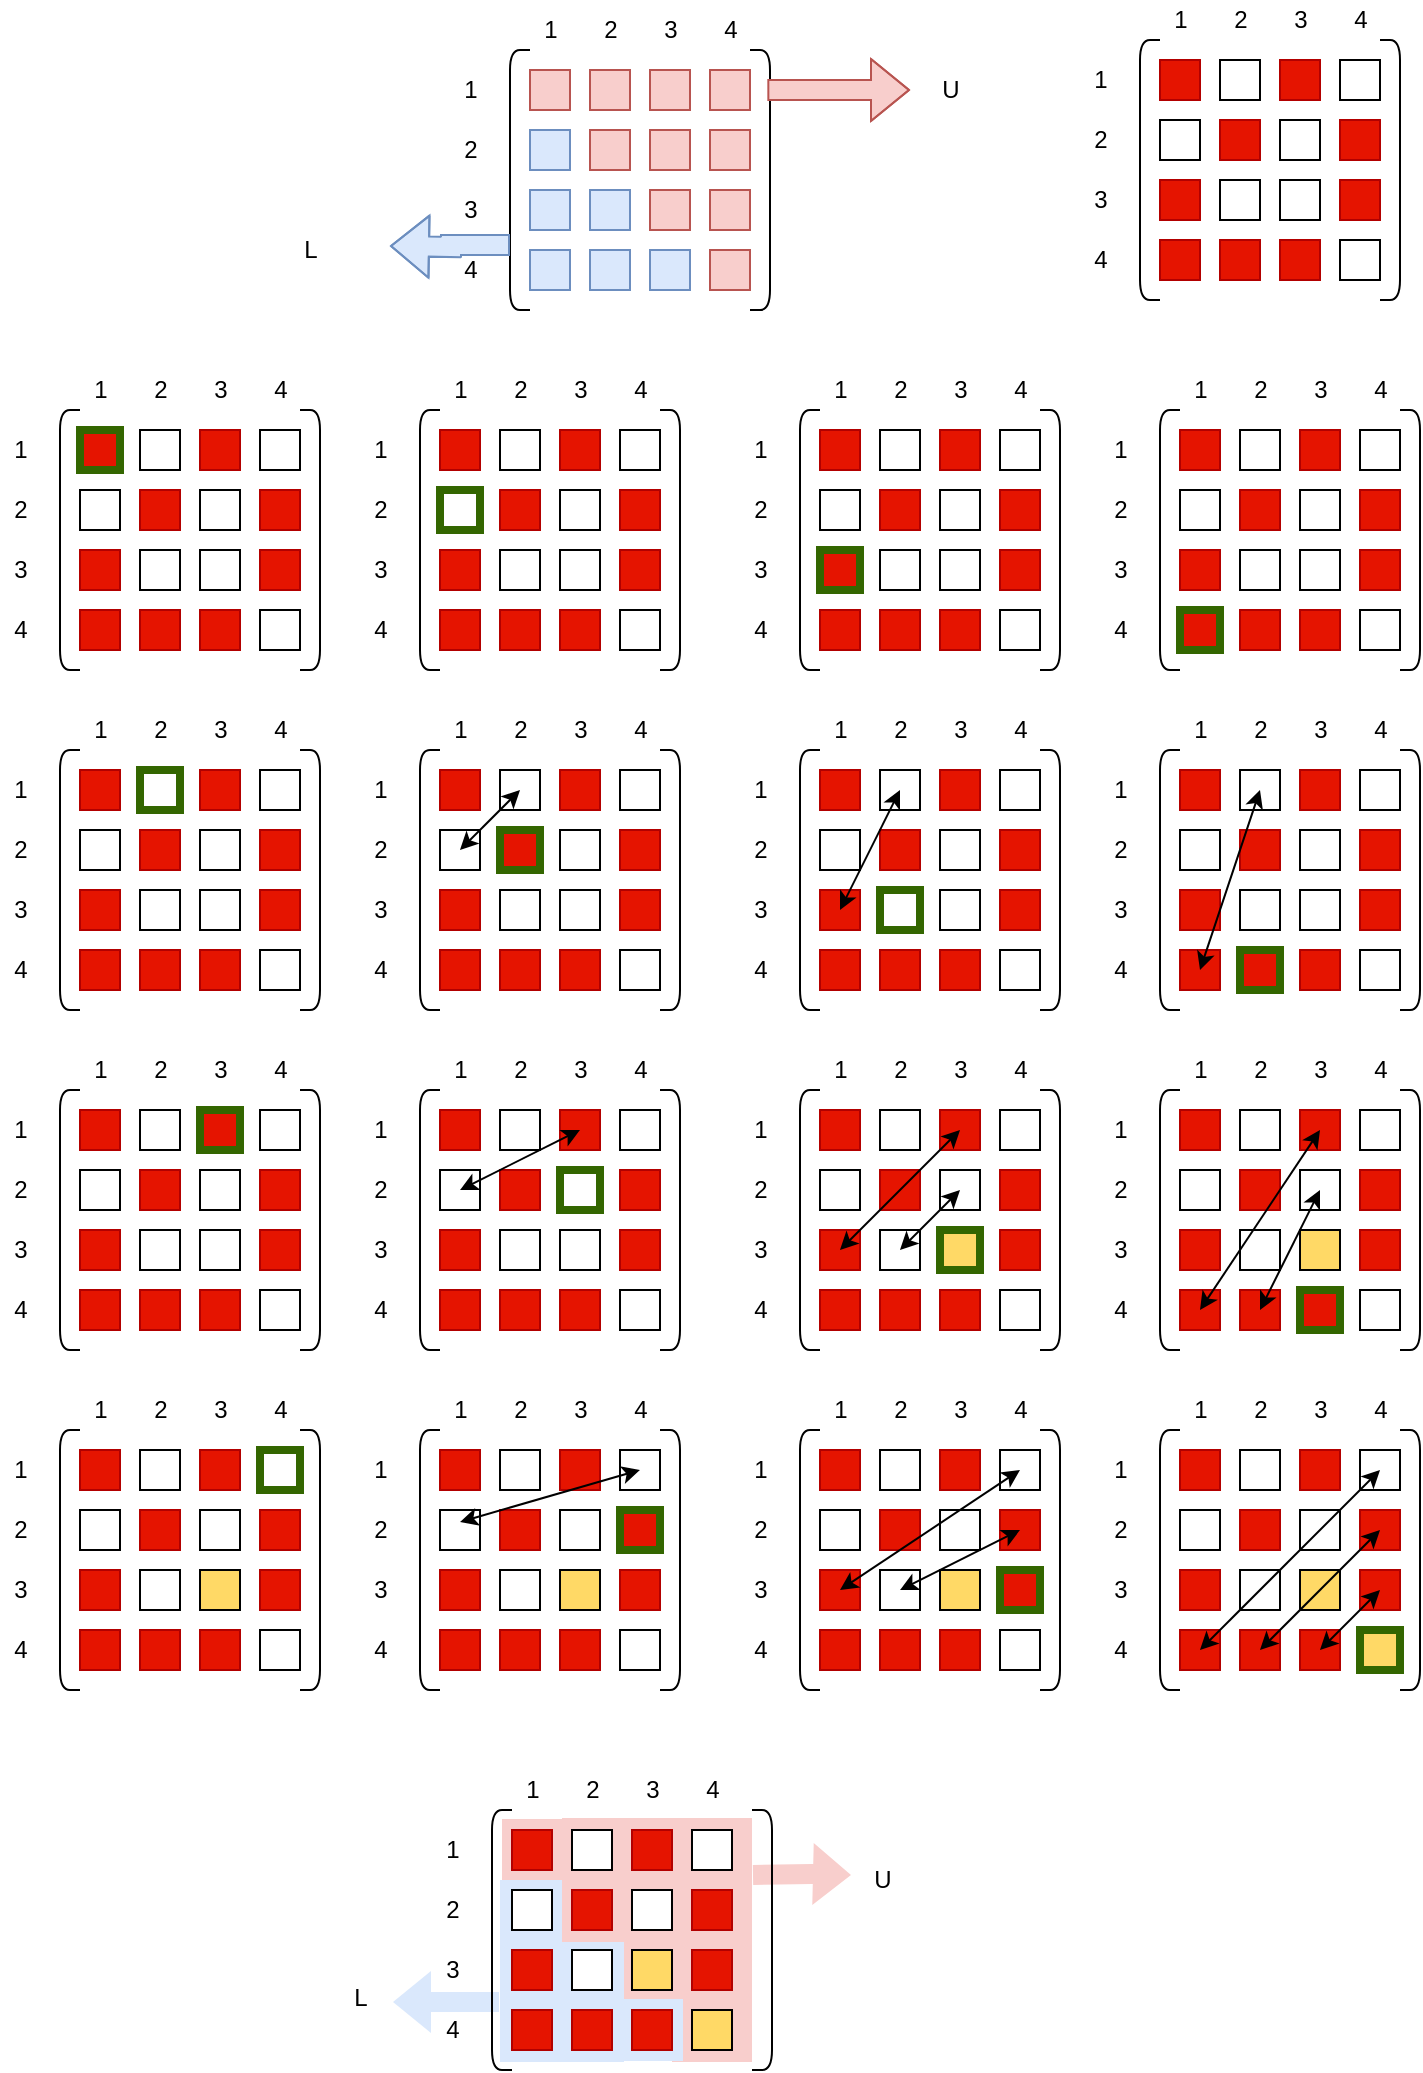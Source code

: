 <mxfile version="15.4.0" type="device" pages="4"><diagram id="TQy4GvO_6AIkw9KwU67u" name="Symbolic"><mxGraphModel dx="868" dy="511" grid="1" gridSize="10" guides="1" tooltips="1" connect="1" arrows="1" fold="1" page="1" pageScale="1" pageWidth="827" pageHeight="1169" math="0" shadow="0"><root><mxCell id="0"/><mxCell id="1" parent="0"/><mxCell id="9Sz3Dn15d7huw6OcgIok-951" value="" style="rounded=0;whiteSpace=wrap;html=1;strokeColor=none;strokeWidth=1;fillColor=#f8cecc;" parent="1" vertex="1"><mxGeometry x="406" y="986" width="40" height="60" as="geometry"/></mxCell><mxCell id="9Sz3Dn15d7huw6OcgIok-950" value="" style="rounded=0;whiteSpace=wrap;html=1;strokeColor=none;strokeWidth=1;fillColor=#f8cecc;rotation=90;" parent="1" vertex="1"><mxGeometry x="340.5" y="905" width="31" height="70" as="geometry"/></mxCell><mxCell id="9Sz3Dn15d7huw6OcgIok-949" value="" style="rounded=0;whiteSpace=wrap;html=1;strokeColor=none;strokeWidth=1;fillColor=#f8cecc;rotation=90;" parent="1" vertex="1"><mxGeometry x="395.5" y="965" width="31" height="70" as="geometry"/></mxCell><mxCell id="9Sz3Dn15d7huw6OcgIok-948" value="" style="rounded=0;whiteSpace=wrap;html=1;strokeColor=none;strokeWidth=1;fillColor=#f8cecc;" parent="1" vertex="1"><mxGeometry x="351" y="924" width="95" height="66" as="geometry"/></mxCell><mxCell id="9Sz3Dn15d7huw6OcgIok-947" value="" style="rounded=0;whiteSpace=wrap;html=1;strokeColor=none;strokeWidth=1;fillColor=#dae8fc;rotation=90;" parent="1" vertex="1"><mxGeometry x="366" y="1000" width="31" height="60" as="geometry"/></mxCell><mxCell id="9Sz3Dn15d7huw6OcgIok-946" value="" style="rounded=0;whiteSpace=wrap;html=1;strokeColor=none;strokeWidth=1;fillColor=#dae8fc;" parent="1" vertex="1"><mxGeometry x="320" y="955" width="31" height="60" as="geometry"/></mxCell><mxCell id="9Sz3Dn15d7huw6OcgIok-221" value="" style="whiteSpace=wrap;html=1;aspect=fixed;fillColor=#e51400;strokeColor=#B20000;fontColor=#ffffff;" parent="1" vertex="1"><mxGeometry x="480" y="460" width="20" height="20" as="geometry"/></mxCell><mxCell id="9Sz3Dn15d7huw6OcgIok-1" value="" style="shape=curlyBracket;whiteSpace=wrap;html=1;rounded=1;size=0;" parent="1" vertex="1"><mxGeometry x="100" y="220" width="10" height="130" as="geometry"/></mxCell><mxCell id="9Sz3Dn15d7huw6OcgIok-2" value="" style="whiteSpace=wrap;html=1;aspect=fixed;fillColor=#e51400;strokeColor=#336600;fontColor=#ffffff;strokeWidth=4;" parent="1" vertex="1"><mxGeometry x="110" y="230" width="20" height="20" as="geometry"/></mxCell><mxCell id="9Sz3Dn15d7huw6OcgIok-3" value="" style="whiteSpace=wrap;html=1;aspect=fixed;" parent="1" vertex="1"><mxGeometry x="110" y="260" width="20" height="20" as="geometry"/></mxCell><mxCell id="9Sz3Dn15d7huw6OcgIok-4" value="" style="whiteSpace=wrap;html=1;aspect=fixed;fillColor=#e51400;strokeColor=#B20000;fontColor=#ffffff;" parent="1" vertex="1"><mxGeometry x="110" y="290" width="20" height="20" as="geometry"/></mxCell><mxCell id="9Sz3Dn15d7huw6OcgIok-5" value="" style="whiteSpace=wrap;html=1;aspect=fixed;fillColor=#e51400;strokeColor=#B20000;fontColor=#ffffff;" parent="1" vertex="1"><mxGeometry x="110" y="320" width="20" height="20" as="geometry"/></mxCell><mxCell id="9Sz3Dn15d7huw6OcgIok-6" value="" style="whiteSpace=wrap;html=1;aspect=fixed;" parent="1" vertex="1"><mxGeometry x="140" y="230" width="20" height="20" as="geometry"/></mxCell><mxCell id="9Sz3Dn15d7huw6OcgIok-7" value="" style="whiteSpace=wrap;html=1;aspect=fixed;fillColor=#e51400;strokeColor=#B20000;fontColor=#ffffff;" parent="1" vertex="1"><mxGeometry x="140" y="260" width="20" height="20" as="geometry"/></mxCell><mxCell id="9Sz3Dn15d7huw6OcgIok-8" value="" style="whiteSpace=wrap;html=1;aspect=fixed;" parent="1" vertex="1"><mxGeometry x="140" y="290" width="20" height="20" as="geometry"/></mxCell><mxCell id="9Sz3Dn15d7huw6OcgIok-9" value="" style="whiteSpace=wrap;html=1;aspect=fixed;fillColor=#e51400;strokeColor=#B20000;fontColor=#ffffff;" parent="1" vertex="1"><mxGeometry x="140" y="320" width="20" height="20" as="geometry"/></mxCell><mxCell id="9Sz3Dn15d7huw6OcgIok-10" value="" style="whiteSpace=wrap;html=1;aspect=fixed;fillColor=#e51400;strokeColor=#B20000;fontColor=#ffffff;" parent="1" vertex="1"><mxGeometry x="170" y="230" width="20" height="20" as="geometry"/></mxCell><mxCell id="9Sz3Dn15d7huw6OcgIok-11" value="" style="whiteSpace=wrap;html=1;aspect=fixed;" parent="1" vertex="1"><mxGeometry x="170" y="260" width="20" height="20" as="geometry"/></mxCell><mxCell id="9Sz3Dn15d7huw6OcgIok-12" value="" style="whiteSpace=wrap;html=1;aspect=fixed;" parent="1" vertex="1"><mxGeometry x="170" y="290" width="20" height="20" as="geometry"/></mxCell><mxCell id="9Sz3Dn15d7huw6OcgIok-13" value="" style="whiteSpace=wrap;html=1;aspect=fixed;fillColor=#e51400;strokeColor=#B20000;fontColor=#ffffff;" parent="1" vertex="1"><mxGeometry x="170" y="320" width="20" height="20" as="geometry"/></mxCell><mxCell id="9Sz3Dn15d7huw6OcgIok-14" value="" style="whiteSpace=wrap;html=1;aspect=fixed;" parent="1" vertex="1"><mxGeometry x="200" y="230" width="20" height="20" as="geometry"/></mxCell><mxCell id="9Sz3Dn15d7huw6OcgIok-15" value="" style="whiteSpace=wrap;html=1;aspect=fixed;fillColor=#e51400;strokeColor=#B20000;fontColor=#ffffff;" parent="1" vertex="1"><mxGeometry x="200" y="260" width="20" height="20" as="geometry"/></mxCell><mxCell id="9Sz3Dn15d7huw6OcgIok-16" value="" style="whiteSpace=wrap;html=1;aspect=fixed;fillColor=#e51400;strokeColor=#B20000;fontColor=#ffffff;" parent="1" vertex="1"><mxGeometry x="200" y="290" width="20" height="20" as="geometry"/></mxCell><mxCell id="9Sz3Dn15d7huw6OcgIok-17" value="" style="whiteSpace=wrap;html=1;aspect=fixed;" parent="1" vertex="1"><mxGeometry x="200" y="320" width="20" height="20" as="geometry"/></mxCell><mxCell id="9Sz3Dn15d7huw6OcgIok-18" value="" style="shape=curlyBracket;whiteSpace=wrap;html=1;rounded=1;size=0;rotation=-180;" parent="1" vertex="1"><mxGeometry x="220" y="220" width="10" height="130" as="geometry"/></mxCell><mxCell id="9Sz3Dn15d7huw6OcgIok-21" value="2" style="text;html=1;align=center;verticalAlign=middle;resizable=0;points=[];autosize=1;strokeColor=none;fillColor=none;" parent="1" vertex="1"><mxGeometry x="70" y="260" width="20" height="20" as="geometry"/></mxCell><mxCell id="9Sz3Dn15d7huw6OcgIok-22" value="3" style="text;html=1;align=center;verticalAlign=middle;resizable=0;points=[];autosize=1;strokeColor=none;fillColor=none;" parent="1" vertex="1"><mxGeometry x="70" y="290" width="20" height="20" as="geometry"/></mxCell><mxCell id="9Sz3Dn15d7huw6OcgIok-23" value="4" style="text;html=1;align=center;verticalAlign=middle;resizable=0;points=[];autosize=1;strokeColor=none;fillColor=none;" parent="1" vertex="1"><mxGeometry x="70" y="320" width="20" height="20" as="geometry"/></mxCell><mxCell id="9Sz3Dn15d7huw6OcgIok-24" value="1" style="text;html=1;align=center;verticalAlign=middle;resizable=0;points=[];autosize=1;strokeColor=none;fillColor=none;" parent="1" vertex="1"><mxGeometry x="70" y="230" width="20" height="20" as="geometry"/></mxCell><mxCell id="9Sz3Dn15d7huw6OcgIok-25" value="1" style="text;html=1;align=center;verticalAlign=middle;resizable=0;points=[];autosize=1;strokeColor=none;fillColor=none;" parent="1" vertex="1"><mxGeometry x="110" y="200" width="20" height="20" as="geometry"/></mxCell><mxCell id="9Sz3Dn15d7huw6OcgIok-26" value="2" style="text;html=1;align=center;verticalAlign=middle;resizable=0;points=[];autosize=1;strokeColor=none;fillColor=none;" parent="1" vertex="1"><mxGeometry x="140" y="200" width="20" height="20" as="geometry"/></mxCell><mxCell id="9Sz3Dn15d7huw6OcgIok-27" value="3" style="text;html=1;align=center;verticalAlign=middle;resizable=0;points=[];autosize=1;strokeColor=none;fillColor=none;" parent="1" vertex="1"><mxGeometry x="170" y="200" width="20" height="20" as="geometry"/></mxCell><mxCell id="9Sz3Dn15d7huw6OcgIok-28" value="4" style="text;html=1;align=center;verticalAlign=middle;resizable=0;points=[];autosize=1;strokeColor=none;fillColor=none;" parent="1" vertex="1"><mxGeometry x="200" y="200" width="20" height="20" as="geometry"/></mxCell><mxCell id="9Sz3Dn15d7huw6OcgIok-31" value="" style="shape=curlyBracket;whiteSpace=wrap;html=1;rounded=1;size=0;" parent="1" vertex="1"><mxGeometry x="325" y="40" width="10" height="130" as="geometry"/></mxCell><mxCell id="9Sz3Dn15d7huw6OcgIok-32" value="" style="whiteSpace=wrap;html=1;aspect=fixed;fillColor=#f8cecc;strokeColor=#b85450;" parent="1" vertex="1"><mxGeometry x="335" y="50" width="20" height="20" as="geometry"/></mxCell><mxCell id="9Sz3Dn15d7huw6OcgIok-33" value="" style="whiteSpace=wrap;html=1;aspect=fixed;fillColor=#dae8fc;strokeColor=#6c8ebf;" parent="1" vertex="1"><mxGeometry x="335" y="80" width="20" height="20" as="geometry"/></mxCell><mxCell id="9Sz3Dn15d7huw6OcgIok-34" value="" style="whiteSpace=wrap;html=1;aspect=fixed;fillColor=#dae8fc;strokeColor=#6c8ebf;" parent="1" vertex="1"><mxGeometry x="335" y="110" width="20" height="20" as="geometry"/></mxCell><mxCell id="9Sz3Dn15d7huw6OcgIok-35" value="" style="whiteSpace=wrap;html=1;aspect=fixed;fillColor=#dae8fc;strokeColor=#6c8ebf;" parent="1" vertex="1"><mxGeometry x="335" y="140" width="20" height="20" as="geometry"/></mxCell><mxCell id="9Sz3Dn15d7huw6OcgIok-36" value="" style="whiteSpace=wrap;html=1;aspect=fixed;fillColor=#f8cecc;strokeColor=#b85450;" parent="1" vertex="1"><mxGeometry x="365" y="50" width="20" height="20" as="geometry"/></mxCell><mxCell id="9Sz3Dn15d7huw6OcgIok-37" value="" style="whiteSpace=wrap;html=1;aspect=fixed;fillColor=#f8cecc;strokeColor=#b85450;" parent="1" vertex="1"><mxGeometry x="365" y="80" width="20" height="20" as="geometry"/></mxCell><mxCell id="9Sz3Dn15d7huw6OcgIok-38" value="" style="whiteSpace=wrap;html=1;aspect=fixed;fillColor=#dae8fc;strokeColor=#6c8ebf;" parent="1" vertex="1"><mxGeometry x="365" y="110" width="20" height="20" as="geometry"/></mxCell><mxCell id="9Sz3Dn15d7huw6OcgIok-39" value="" style="whiteSpace=wrap;html=1;aspect=fixed;fillColor=#dae8fc;strokeColor=#6c8ebf;" parent="1" vertex="1"><mxGeometry x="365" y="140" width="20" height="20" as="geometry"/></mxCell><mxCell id="9Sz3Dn15d7huw6OcgIok-40" value="" style="whiteSpace=wrap;html=1;aspect=fixed;fillColor=#f8cecc;strokeColor=#b85450;" parent="1" vertex="1"><mxGeometry x="395" y="50" width="20" height="20" as="geometry"/></mxCell><mxCell id="9Sz3Dn15d7huw6OcgIok-41" value="" style="whiteSpace=wrap;html=1;aspect=fixed;fillColor=#f8cecc;strokeColor=#b85450;" parent="1" vertex="1"><mxGeometry x="395" y="80" width="20" height="20" as="geometry"/></mxCell><mxCell id="9Sz3Dn15d7huw6OcgIok-42" value="" style="whiteSpace=wrap;html=1;aspect=fixed;fillColor=#f8cecc;strokeColor=#b85450;" parent="1" vertex="1"><mxGeometry x="395" y="110" width="20" height="20" as="geometry"/></mxCell><mxCell id="9Sz3Dn15d7huw6OcgIok-43" value="" style="whiteSpace=wrap;html=1;aspect=fixed;fillColor=#dae8fc;strokeColor=#6c8ebf;" parent="1" vertex="1"><mxGeometry x="395" y="140" width="20" height="20" as="geometry"/></mxCell><mxCell id="9Sz3Dn15d7huw6OcgIok-44" value="" style="whiteSpace=wrap;html=1;aspect=fixed;fillColor=#f8cecc;strokeColor=#b85450;" parent="1" vertex="1"><mxGeometry x="425" y="50" width="20" height="20" as="geometry"/></mxCell><mxCell id="9Sz3Dn15d7huw6OcgIok-45" value="" style="whiteSpace=wrap;html=1;aspect=fixed;fillColor=#f8cecc;strokeColor=#b85450;" parent="1" vertex="1"><mxGeometry x="425" y="80" width="20" height="20" as="geometry"/></mxCell><mxCell id="9Sz3Dn15d7huw6OcgIok-46" value="" style="whiteSpace=wrap;html=1;aspect=fixed;fillColor=#f8cecc;strokeColor=#b85450;" parent="1" vertex="1"><mxGeometry x="425" y="110" width="20" height="20" as="geometry"/></mxCell><mxCell id="9Sz3Dn15d7huw6OcgIok-47" value="" style="whiteSpace=wrap;html=1;aspect=fixed;fillColor=#f8cecc;strokeColor=#b85450;" parent="1" vertex="1"><mxGeometry x="425" y="140" width="20" height="20" as="geometry"/></mxCell><mxCell id="9Sz3Dn15d7huw6OcgIok-48" value="" style="shape=curlyBracket;whiteSpace=wrap;html=1;rounded=1;size=0;rotation=-180;" parent="1" vertex="1"><mxGeometry x="445" y="40" width="10" height="130" as="geometry"/></mxCell><mxCell id="9Sz3Dn15d7huw6OcgIok-49" value="2" style="text;html=1;align=center;verticalAlign=middle;resizable=0;points=[];autosize=1;strokeColor=none;fillColor=none;" parent="1" vertex="1"><mxGeometry x="295" y="80" width="20" height="20" as="geometry"/></mxCell><mxCell id="9Sz3Dn15d7huw6OcgIok-50" value="3" style="text;html=1;align=center;verticalAlign=middle;resizable=0;points=[];autosize=1;strokeColor=none;fillColor=none;" parent="1" vertex="1"><mxGeometry x="295" y="110" width="20" height="20" as="geometry"/></mxCell><mxCell id="9Sz3Dn15d7huw6OcgIok-51" value="4" style="text;html=1;align=center;verticalAlign=middle;resizable=0;points=[];autosize=1;strokeColor=none;fillColor=none;" parent="1" vertex="1"><mxGeometry x="295" y="140" width="20" height="20" as="geometry"/></mxCell><mxCell id="9Sz3Dn15d7huw6OcgIok-52" value="1" style="text;html=1;align=center;verticalAlign=middle;resizable=0;points=[];autosize=1;strokeColor=none;fillColor=none;" parent="1" vertex="1"><mxGeometry x="295" y="50" width="20" height="20" as="geometry"/></mxCell><mxCell id="9Sz3Dn15d7huw6OcgIok-53" value="1" style="text;html=1;align=center;verticalAlign=middle;resizable=0;points=[];autosize=1;strokeColor=none;fillColor=none;" parent="1" vertex="1"><mxGeometry x="335" y="20" width="20" height="20" as="geometry"/></mxCell><mxCell id="9Sz3Dn15d7huw6OcgIok-54" value="2" style="text;html=1;align=center;verticalAlign=middle;resizable=0;points=[];autosize=1;strokeColor=none;fillColor=none;" parent="1" vertex="1"><mxGeometry x="365" y="20" width="20" height="20" as="geometry"/></mxCell><mxCell id="9Sz3Dn15d7huw6OcgIok-55" value="3" style="text;html=1;align=center;verticalAlign=middle;resizable=0;points=[];autosize=1;strokeColor=none;fillColor=none;" parent="1" vertex="1"><mxGeometry x="395" y="20" width="20" height="20" as="geometry"/></mxCell><mxCell id="9Sz3Dn15d7huw6OcgIok-56" value="4" style="text;html=1;align=center;verticalAlign=middle;resizable=0;points=[];autosize=1;strokeColor=none;fillColor=none;" parent="1" vertex="1"><mxGeometry x="425" y="20" width="20" height="20" as="geometry"/></mxCell><mxCell id="9Sz3Dn15d7huw6OcgIok-58" value="" style="shape=flexArrow;endArrow=classic;html=1;rounded=0;edgeStyle=orthogonalEdgeStyle;exitX=0;exitY=0.75;exitDx=0;exitDy=0;fillColor=#dae8fc;strokeColor=#6c8ebf;" parent="1" source="9Sz3Dn15d7huw6OcgIok-31" edge="1"><mxGeometry width="50" height="50" relative="1" as="geometry"><mxPoint x="185" y="140" as="sourcePoint"/><mxPoint x="265" y="138" as="targetPoint"/></mxGeometry></mxCell><mxCell id="9Sz3Dn15d7huw6OcgIok-59" value="" style="shape=flexArrow;endArrow=classic;html=1;rounded=0;edgeStyle=orthogonalEdgeStyle;exitX=0.133;exitY=0.846;exitDx=0;exitDy=0;fillColor=#f8cecc;strokeColor=#b85450;exitPerimeter=0;" parent="1" source="9Sz3Dn15d7huw6OcgIok-48" edge="1"><mxGeometry width="50" height="50" relative="1" as="geometry"><mxPoint x="585" y="59.5" as="sourcePoint"/><mxPoint x="525" y="60" as="targetPoint"/></mxGeometry></mxCell><mxCell id="9Sz3Dn15d7huw6OcgIok-60" value="L" style="text;html=1;align=center;verticalAlign=middle;resizable=0;points=[];autosize=1;strokeColor=none;fillColor=none;" parent="1" vertex="1"><mxGeometry x="215" y="130" width="20" height="20" as="geometry"/></mxCell><mxCell id="9Sz3Dn15d7huw6OcgIok-61" value="U" style="text;html=1;align=center;verticalAlign=middle;resizable=0;points=[];autosize=1;strokeColor=none;fillColor=none;" parent="1" vertex="1"><mxGeometry x="535" y="50" width="20" height="20" as="geometry"/></mxCell><mxCell id="9Sz3Dn15d7huw6OcgIok-88" value="" style="shape=curlyBracket;whiteSpace=wrap;html=1;rounded=1;size=0;" parent="1" vertex="1"><mxGeometry x="280" y="220" width="10" height="130" as="geometry"/></mxCell><mxCell id="9Sz3Dn15d7huw6OcgIok-89" value="" style="whiteSpace=wrap;html=1;aspect=fixed;fillColor=#e51400;strokeColor=#B20000;fontColor=#ffffff;" parent="1" vertex="1"><mxGeometry x="290" y="230" width="20" height="20" as="geometry"/></mxCell><mxCell id="9Sz3Dn15d7huw6OcgIok-90" value="" style="whiteSpace=wrap;html=1;aspect=fixed;strokeColor=#336600;strokeWidth=4;" parent="1" vertex="1"><mxGeometry x="290" y="260" width="20" height="20" as="geometry"/></mxCell><mxCell id="9Sz3Dn15d7huw6OcgIok-91" value="" style="whiteSpace=wrap;html=1;aspect=fixed;fillColor=#e51400;strokeColor=#B20000;fontColor=#ffffff;" parent="1" vertex="1"><mxGeometry x="290" y="290" width="20" height="20" as="geometry"/></mxCell><mxCell id="9Sz3Dn15d7huw6OcgIok-92" value="" style="whiteSpace=wrap;html=1;aspect=fixed;fillColor=#e51400;strokeColor=#B20000;fontColor=#ffffff;" parent="1" vertex="1"><mxGeometry x="290" y="320" width="20" height="20" as="geometry"/></mxCell><mxCell id="9Sz3Dn15d7huw6OcgIok-93" value="" style="whiteSpace=wrap;html=1;aspect=fixed;" parent="1" vertex="1"><mxGeometry x="320" y="230" width="20" height="20" as="geometry"/></mxCell><mxCell id="9Sz3Dn15d7huw6OcgIok-94" value="" style="whiteSpace=wrap;html=1;aspect=fixed;fillColor=#e51400;strokeColor=#B20000;fontColor=#ffffff;" parent="1" vertex="1"><mxGeometry x="320" y="260" width="20" height="20" as="geometry"/></mxCell><mxCell id="9Sz3Dn15d7huw6OcgIok-95" value="" style="whiteSpace=wrap;html=1;aspect=fixed;" parent="1" vertex="1"><mxGeometry x="320" y="290" width="20" height="20" as="geometry"/></mxCell><mxCell id="9Sz3Dn15d7huw6OcgIok-96" value="" style="whiteSpace=wrap;html=1;aspect=fixed;fillColor=#e51400;strokeColor=#B20000;fontColor=#ffffff;" parent="1" vertex="1"><mxGeometry x="320" y="320" width="20" height="20" as="geometry"/></mxCell><mxCell id="9Sz3Dn15d7huw6OcgIok-97" value="" style="whiteSpace=wrap;html=1;aspect=fixed;fillColor=#e51400;strokeColor=#B20000;fontColor=#ffffff;" parent="1" vertex="1"><mxGeometry x="350" y="230" width="20" height="20" as="geometry"/></mxCell><mxCell id="9Sz3Dn15d7huw6OcgIok-98" value="" style="whiteSpace=wrap;html=1;aspect=fixed;" parent="1" vertex="1"><mxGeometry x="350" y="260" width="20" height="20" as="geometry"/></mxCell><mxCell id="9Sz3Dn15d7huw6OcgIok-99" value="" style="whiteSpace=wrap;html=1;aspect=fixed;" parent="1" vertex="1"><mxGeometry x="350" y="290" width="20" height="20" as="geometry"/></mxCell><mxCell id="9Sz3Dn15d7huw6OcgIok-100" value="" style="whiteSpace=wrap;html=1;aspect=fixed;fillColor=#e51400;strokeColor=#B20000;fontColor=#ffffff;" parent="1" vertex="1"><mxGeometry x="350" y="320" width="20" height="20" as="geometry"/></mxCell><mxCell id="9Sz3Dn15d7huw6OcgIok-101" value="" style="whiteSpace=wrap;html=1;aspect=fixed;" parent="1" vertex="1"><mxGeometry x="380" y="230" width="20" height="20" as="geometry"/></mxCell><mxCell id="9Sz3Dn15d7huw6OcgIok-102" value="" style="whiteSpace=wrap;html=1;aspect=fixed;fillColor=#e51400;strokeColor=#B20000;fontColor=#ffffff;" parent="1" vertex="1"><mxGeometry x="380" y="260" width="20" height="20" as="geometry"/></mxCell><mxCell id="9Sz3Dn15d7huw6OcgIok-103" value="" style="whiteSpace=wrap;html=1;aspect=fixed;fillColor=#e51400;strokeColor=#B20000;fontColor=#ffffff;" parent="1" vertex="1"><mxGeometry x="380" y="290" width="20" height="20" as="geometry"/></mxCell><mxCell id="9Sz3Dn15d7huw6OcgIok-104" value="" style="whiteSpace=wrap;html=1;aspect=fixed;" parent="1" vertex="1"><mxGeometry x="380" y="320" width="20" height="20" as="geometry"/></mxCell><mxCell id="9Sz3Dn15d7huw6OcgIok-105" value="" style="shape=curlyBracket;whiteSpace=wrap;html=1;rounded=1;size=0;rotation=-180;" parent="1" vertex="1"><mxGeometry x="400" y="220" width="10" height="130" as="geometry"/></mxCell><mxCell id="9Sz3Dn15d7huw6OcgIok-106" value="2" style="text;html=1;align=center;verticalAlign=middle;resizable=0;points=[];autosize=1;strokeColor=none;fillColor=none;" parent="1" vertex="1"><mxGeometry x="250" y="260" width="20" height="20" as="geometry"/></mxCell><mxCell id="9Sz3Dn15d7huw6OcgIok-107" value="3" style="text;html=1;align=center;verticalAlign=middle;resizable=0;points=[];autosize=1;strokeColor=none;fillColor=none;" parent="1" vertex="1"><mxGeometry x="250" y="290" width="20" height="20" as="geometry"/></mxCell><mxCell id="9Sz3Dn15d7huw6OcgIok-108" value="4" style="text;html=1;align=center;verticalAlign=middle;resizable=0;points=[];autosize=1;strokeColor=none;fillColor=none;" parent="1" vertex="1"><mxGeometry x="250" y="320" width="20" height="20" as="geometry"/></mxCell><mxCell id="9Sz3Dn15d7huw6OcgIok-109" value="1" style="text;html=1;align=center;verticalAlign=middle;resizable=0;points=[];autosize=1;strokeColor=none;fillColor=none;" parent="1" vertex="1"><mxGeometry x="250" y="230" width="20" height="20" as="geometry"/></mxCell><mxCell id="9Sz3Dn15d7huw6OcgIok-110" value="1" style="text;html=1;align=center;verticalAlign=middle;resizable=0;points=[];autosize=1;strokeColor=none;fillColor=none;" parent="1" vertex="1"><mxGeometry x="290" y="200" width="20" height="20" as="geometry"/></mxCell><mxCell id="9Sz3Dn15d7huw6OcgIok-111" value="2" style="text;html=1;align=center;verticalAlign=middle;resizable=0;points=[];autosize=1;strokeColor=none;fillColor=none;" parent="1" vertex="1"><mxGeometry x="320" y="200" width="20" height="20" as="geometry"/></mxCell><mxCell id="9Sz3Dn15d7huw6OcgIok-112" value="3" style="text;html=1;align=center;verticalAlign=middle;resizable=0;points=[];autosize=1;strokeColor=none;fillColor=none;" parent="1" vertex="1"><mxGeometry x="350" y="200" width="20" height="20" as="geometry"/></mxCell><mxCell id="9Sz3Dn15d7huw6OcgIok-113" value="4" style="text;html=1;align=center;verticalAlign=middle;resizable=0;points=[];autosize=1;strokeColor=none;fillColor=none;" parent="1" vertex="1"><mxGeometry x="380" y="200" width="20" height="20" as="geometry"/></mxCell><mxCell id="9Sz3Dn15d7huw6OcgIok-114" value="" style="shape=curlyBracket;whiteSpace=wrap;html=1;rounded=1;size=0;" parent="1" vertex="1"><mxGeometry x="470" y="220" width="10" height="130" as="geometry"/></mxCell><mxCell id="9Sz3Dn15d7huw6OcgIok-115" value="" style="whiteSpace=wrap;html=1;aspect=fixed;fillColor=#e51400;strokeColor=#B20000;fontColor=#ffffff;" parent="1" vertex="1"><mxGeometry x="480" y="230" width="20" height="20" as="geometry"/></mxCell><mxCell id="9Sz3Dn15d7huw6OcgIok-116" value="" style="whiteSpace=wrap;html=1;aspect=fixed;" parent="1" vertex="1"><mxGeometry x="480" y="260" width="20" height="20" as="geometry"/></mxCell><mxCell id="9Sz3Dn15d7huw6OcgIok-117" value="" style="whiteSpace=wrap;html=1;aspect=fixed;fillColor=#e51400;strokeColor=#336600;fontColor=#ffffff;strokeWidth=4;" parent="1" vertex="1"><mxGeometry x="480" y="290" width="20" height="20" as="geometry"/></mxCell><mxCell id="9Sz3Dn15d7huw6OcgIok-118" value="" style="whiteSpace=wrap;html=1;aspect=fixed;fillColor=#e51400;strokeColor=#B20000;fontColor=#ffffff;" parent="1" vertex="1"><mxGeometry x="480" y="320" width="20" height="20" as="geometry"/></mxCell><mxCell id="9Sz3Dn15d7huw6OcgIok-119" value="" style="whiteSpace=wrap;html=1;aspect=fixed;" parent="1" vertex="1"><mxGeometry x="510" y="230" width="20" height="20" as="geometry"/></mxCell><mxCell id="9Sz3Dn15d7huw6OcgIok-120" value="" style="whiteSpace=wrap;html=1;aspect=fixed;fillColor=#e51400;strokeColor=#B20000;fontColor=#ffffff;" parent="1" vertex="1"><mxGeometry x="510" y="260" width="20" height="20" as="geometry"/></mxCell><mxCell id="9Sz3Dn15d7huw6OcgIok-121" value="" style="whiteSpace=wrap;html=1;aspect=fixed;" parent="1" vertex="1"><mxGeometry x="510" y="290" width="20" height="20" as="geometry"/></mxCell><mxCell id="9Sz3Dn15d7huw6OcgIok-122" value="" style="whiteSpace=wrap;html=1;aspect=fixed;fillColor=#e51400;strokeColor=#B20000;fontColor=#ffffff;" parent="1" vertex="1"><mxGeometry x="510" y="320" width="20" height="20" as="geometry"/></mxCell><mxCell id="9Sz3Dn15d7huw6OcgIok-123" value="" style="whiteSpace=wrap;html=1;aspect=fixed;fillColor=#e51400;strokeColor=#B20000;fontColor=#ffffff;" parent="1" vertex="1"><mxGeometry x="540" y="230" width="20" height="20" as="geometry"/></mxCell><mxCell id="9Sz3Dn15d7huw6OcgIok-124" value="" style="whiteSpace=wrap;html=1;aspect=fixed;" parent="1" vertex="1"><mxGeometry x="540" y="260" width="20" height="20" as="geometry"/></mxCell><mxCell id="9Sz3Dn15d7huw6OcgIok-125" value="" style="whiteSpace=wrap;html=1;aspect=fixed;" parent="1" vertex="1"><mxGeometry x="540" y="290" width="20" height="20" as="geometry"/></mxCell><mxCell id="9Sz3Dn15d7huw6OcgIok-126" value="" style="whiteSpace=wrap;html=1;aspect=fixed;fillColor=#e51400;strokeColor=#B20000;fontColor=#ffffff;" parent="1" vertex="1"><mxGeometry x="540" y="320" width="20" height="20" as="geometry"/></mxCell><mxCell id="9Sz3Dn15d7huw6OcgIok-127" value="" style="whiteSpace=wrap;html=1;aspect=fixed;" parent="1" vertex="1"><mxGeometry x="570" y="230" width="20" height="20" as="geometry"/></mxCell><mxCell id="9Sz3Dn15d7huw6OcgIok-128" value="" style="whiteSpace=wrap;html=1;aspect=fixed;fillColor=#e51400;strokeColor=#B20000;fontColor=#ffffff;" parent="1" vertex="1"><mxGeometry x="570" y="260" width="20" height="20" as="geometry"/></mxCell><mxCell id="9Sz3Dn15d7huw6OcgIok-129" value="" style="whiteSpace=wrap;html=1;aspect=fixed;fillColor=#e51400;strokeColor=#B20000;fontColor=#ffffff;" parent="1" vertex="1"><mxGeometry x="570" y="290" width="20" height="20" as="geometry"/></mxCell><mxCell id="9Sz3Dn15d7huw6OcgIok-130" value="" style="whiteSpace=wrap;html=1;aspect=fixed;" parent="1" vertex="1"><mxGeometry x="570" y="320" width="20" height="20" as="geometry"/></mxCell><mxCell id="9Sz3Dn15d7huw6OcgIok-131" value="" style="shape=curlyBracket;whiteSpace=wrap;html=1;rounded=1;size=0;rotation=-180;" parent="1" vertex="1"><mxGeometry x="590" y="220" width="10" height="130" as="geometry"/></mxCell><mxCell id="9Sz3Dn15d7huw6OcgIok-132" value="2" style="text;html=1;align=center;verticalAlign=middle;resizable=0;points=[];autosize=1;strokeColor=none;fillColor=none;" parent="1" vertex="1"><mxGeometry x="440" y="260" width="20" height="20" as="geometry"/></mxCell><mxCell id="9Sz3Dn15d7huw6OcgIok-133" value="3" style="text;html=1;align=center;verticalAlign=middle;resizable=0;points=[];autosize=1;strokeColor=none;fillColor=none;" parent="1" vertex="1"><mxGeometry x="440" y="290" width="20" height="20" as="geometry"/></mxCell><mxCell id="9Sz3Dn15d7huw6OcgIok-134" value="4" style="text;html=1;align=center;verticalAlign=middle;resizable=0;points=[];autosize=1;strokeColor=none;fillColor=none;" parent="1" vertex="1"><mxGeometry x="440" y="320" width="20" height="20" as="geometry"/></mxCell><mxCell id="9Sz3Dn15d7huw6OcgIok-135" value="1" style="text;html=1;align=center;verticalAlign=middle;resizable=0;points=[];autosize=1;strokeColor=none;fillColor=none;" parent="1" vertex="1"><mxGeometry x="440" y="230" width="20" height="20" as="geometry"/></mxCell><mxCell id="9Sz3Dn15d7huw6OcgIok-136" value="1" style="text;html=1;align=center;verticalAlign=middle;resizable=0;points=[];autosize=1;strokeColor=none;fillColor=none;" parent="1" vertex="1"><mxGeometry x="480" y="200" width="20" height="20" as="geometry"/></mxCell><mxCell id="9Sz3Dn15d7huw6OcgIok-137" value="2" style="text;html=1;align=center;verticalAlign=middle;resizable=0;points=[];autosize=1;strokeColor=none;fillColor=none;" parent="1" vertex="1"><mxGeometry x="510" y="200" width="20" height="20" as="geometry"/></mxCell><mxCell id="9Sz3Dn15d7huw6OcgIok-138" value="3" style="text;html=1;align=center;verticalAlign=middle;resizable=0;points=[];autosize=1;strokeColor=none;fillColor=none;" parent="1" vertex="1"><mxGeometry x="540" y="200" width="20" height="20" as="geometry"/></mxCell><mxCell id="9Sz3Dn15d7huw6OcgIok-139" value="4" style="text;html=1;align=center;verticalAlign=middle;resizable=0;points=[];autosize=1;strokeColor=none;fillColor=none;" parent="1" vertex="1"><mxGeometry x="570" y="200" width="20" height="20" as="geometry"/></mxCell><mxCell id="9Sz3Dn15d7huw6OcgIok-140" value="" style="shape=curlyBracket;whiteSpace=wrap;html=1;rounded=1;size=0;" parent="1" vertex="1"><mxGeometry x="650" y="220" width="10" height="130" as="geometry"/></mxCell><mxCell id="9Sz3Dn15d7huw6OcgIok-141" value="" style="whiteSpace=wrap;html=1;aspect=fixed;fillColor=#e51400;strokeColor=#B20000;fontColor=#ffffff;" parent="1" vertex="1"><mxGeometry x="660" y="230" width="20" height="20" as="geometry"/></mxCell><mxCell id="9Sz3Dn15d7huw6OcgIok-142" value="" style="whiteSpace=wrap;html=1;aspect=fixed;" parent="1" vertex="1"><mxGeometry x="660" y="260" width="20" height="20" as="geometry"/></mxCell><mxCell id="9Sz3Dn15d7huw6OcgIok-143" value="" style="whiteSpace=wrap;html=1;aspect=fixed;fillColor=#e51400;strokeColor=#B20000;fontColor=#ffffff;" parent="1" vertex="1"><mxGeometry x="660" y="290" width="20" height="20" as="geometry"/></mxCell><mxCell id="9Sz3Dn15d7huw6OcgIok-144" value="" style="whiteSpace=wrap;html=1;aspect=fixed;fillColor=#e51400;strokeColor=#336600;fontColor=#ffffff;strokeWidth=4;" parent="1" vertex="1"><mxGeometry x="660" y="320" width="20" height="20" as="geometry"/></mxCell><mxCell id="9Sz3Dn15d7huw6OcgIok-145" value="" style="whiteSpace=wrap;html=1;aspect=fixed;" parent="1" vertex="1"><mxGeometry x="690" y="230" width="20" height="20" as="geometry"/></mxCell><mxCell id="9Sz3Dn15d7huw6OcgIok-146" value="" style="whiteSpace=wrap;html=1;aspect=fixed;fillColor=#e51400;strokeColor=#B20000;fontColor=#ffffff;" parent="1" vertex="1"><mxGeometry x="690" y="260" width="20" height="20" as="geometry"/></mxCell><mxCell id="9Sz3Dn15d7huw6OcgIok-147" value="" style="whiteSpace=wrap;html=1;aspect=fixed;" parent="1" vertex="1"><mxGeometry x="690" y="290" width="20" height="20" as="geometry"/></mxCell><mxCell id="9Sz3Dn15d7huw6OcgIok-148" value="" style="whiteSpace=wrap;html=1;aspect=fixed;fillColor=#e51400;strokeColor=#B20000;fontColor=#ffffff;" parent="1" vertex="1"><mxGeometry x="690" y="320" width="20" height="20" as="geometry"/></mxCell><mxCell id="9Sz3Dn15d7huw6OcgIok-149" value="" style="whiteSpace=wrap;html=1;aspect=fixed;fillColor=#e51400;strokeColor=#B20000;fontColor=#ffffff;" parent="1" vertex="1"><mxGeometry x="720" y="230" width="20" height="20" as="geometry"/></mxCell><mxCell id="9Sz3Dn15d7huw6OcgIok-150" value="" style="whiteSpace=wrap;html=1;aspect=fixed;" parent="1" vertex="1"><mxGeometry x="720" y="260" width="20" height="20" as="geometry"/></mxCell><mxCell id="9Sz3Dn15d7huw6OcgIok-151" value="" style="whiteSpace=wrap;html=1;aspect=fixed;" parent="1" vertex="1"><mxGeometry x="720" y="290" width="20" height="20" as="geometry"/></mxCell><mxCell id="9Sz3Dn15d7huw6OcgIok-152" value="" style="whiteSpace=wrap;html=1;aspect=fixed;fillColor=#e51400;strokeColor=#B20000;fontColor=#ffffff;" parent="1" vertex="1"><mxGeometry x="720" y="320" width="20" height="20" as="geometry"/></mxCell><mxCell id="9Sz3Dn15d7huw6OcgIok-153" value="" style="whiteSpace=wrap;html=1;aspect=fixed;" parent="1" vertex="1"><mxGeometry x="750" y="230" width="20" height="20" as="geometry"/></mxCell><mxCell id="9Sz3Dn15d7huw6OcgIok-154" value="" style="whiteSpace=wrap;html=1;aspect=fixed;fillColor=#e51400;strokeColor=#B20000;fontColor=#ffffff;" parent="1" vertex="1"><mxGeometry x="750" y="260" width="20" height="20" as="geometry"/></mxCell><mxCell id="9Sz3Dn15d7huw6OcgIok-155" value="" style="whiteSpace=wrap;html=1;aspect=fixed;fillColor=#e51400;strokeColor=#B20000;fontColor=#ffffff;" parent="1" vertex="1"><mxGeometry x="750" y="290" width="20" height="20" as="geometry"/></mxCell><mxCell id="9Sz3Dn15d7huw6OcgIok-156" value="" style="whiteSpace=wrap;html=1;aspect=fixed;" parent="1" vertex="1"><mxGeometry x="750" y="320" width="20" height="20" as="geometry"/></mxCell><mxCell id="9Sz3Dn15d7huw6OcgIok-157" value="" style="shape=curlyBracket;whiteSpace=wrap;html=1;rounded=1;size=0;rotation=-180;" parent="1" vertex="1"><mxGeometry x="770" y="220" width="10" height="130" as="geometry"/></mxCell><mxCell id="9Sz3Dn15d7huw6OcgIok-158" value="2" style="text;html=1;align=center;verticalAlign=middle;resizable=0;points=[];autosize=1;strokeColor=none;fillColor=none;" parent="1" vertex="1"><mxGeometry x="620" y="260" width="20" height="20" as="geometry"/></mxCell><mxCell id="9Sz3Dn15d7huw6OcgIok-159" value="3" style="text;html=1;align=center;verticalAlign=middle;resizable=0;points=[];autosize=1;strokeColor=none;fillColor=none;" parent="1" vertex="1"><mxGeometry x="620" y="290" width="20" height="20" as="geometry"/></mxCell><mxCell id="9Sz3Dn15d7huw6OcgIok-160" value="4" style="text;html=1;align=center;verticalAlign=middle;resizable=0;points=[];autosize=1;strokeColor=none;fillColor=none;" parent="1" vertex="1"><mxGeometry x="620" y="320" width="20" height="20" as="geometry"/></mxCell><mxCell id="9Sz3Dn15d7huw6OcgIok-161" value="1" style="text;html=1;align=center;verticalAlign=middle;resizable=0;points=[];autosize=1;strokeColor=none;fillColor=none;" parent="1" vertex="1"><mxGeometry x="620" y="230" width="20" height="20" as="geometry"/></mxCell><mxCell id="9Sz3Dn15d7huw6OcgIok-162" value="1" style="text;html=1;align=center;verticalAlign=middle;resizable=0;points=[];autosize=1;strokeColor=none;fillColor=none;" parent="1" vertex="1"><mxGeometry x="660" y="200" width="20" height="20" as="geometry"/></mxCell><mxCell id="9Sz3Dn15d7huw6OcgIok-163" value="2" style="text;html=1;align=center;verticalAlign=middle;resizable=0;points=[];autosize=1;strokeColor=none;fillColor=none;" parent="1" vertex="1"><mxGeometry x="690" y="200" width="20" height="20" as="geometry"/></mxCell><mxCell id="9Sz3Dn15d7huw6OcgIok-164" value="3" style="text;html=1;align=center;verticalAlign=middle;resizable=0;points=[];autosize=1;strokeColor=none;fillColor=none;" parent="1" vertex="1"><mxGeometry x="720" y="200" width="20" height="20" as="geometry"/></mxCell><mxCell id="9Sz3Dn15d7huw6OcgIok-165" value="4" style="text;html=1;align=center;verticalAlign=middle;resizable=0;points=[];autosize=1;strokeColor=none;fillColor=none;" parent="1" vertex="1"><mxGeometry x="750" y="200" width="20" height="20" as="geometry"/></mxCell><mxCell id="9Sz3Dn15d7huw6OcgIok-166" value="" style="shape=curlyBracket;whiteSpace=wrap;html=1;rounded=1;size=0;" parent="1" vertex="1"><mxGeometry x="100" y="390" width="10" height="130" as="geometry"/></mxCell><mxCell id="9Sz3Dn15d7huw6OcgIok-167" value="" style="whiteSpace=wrap;html=1;aspect=fixed;fillColor=#e51400;strokeColor=#B20000;fontColor=#ffffff;" parent="1" vertex="1"><mxGeometry x="110" y="400" width="20" height="20" as="geometry"/></mxCell><mxCell id="9Sz3Dn15d7huw6OcgIok-168" value="" style="whiteSpace=wrap;html=1;aspect=fixed;" parent="1" vertex="1"><mxGeometry x="110" y="430" width="20" height="20" as="geometry"/></mxCell><mxCell id="9Sz3Dn15d7huw6OcgIok-169" value="" style="whiteSpace=wrap;html=1;aspect=fixed;fillColor=#e51400;strokeColor=#B20000;fontColor=#ffffff;" parent="1" vertex="1"><mxGeometry x="110" y="460" width="20" height="20" as="geometry"/></mxCell><mxCell id="9Sz3Dn15d7huw6OcgIok-170" value="" style="whiteSpace=wrap;html=1;aspect=fixed;fillColor=#e51400;strokeColor=#B20000;fontColor=#ffffff;" parent="1" vertex="1"><mxGeometry x="110" y="490" width="20" height="20" as="geometry"/></mxCell><mxCell id="9Sz3Dn15d7huw6OcgIok-171" value="" style="whiteSpace=wrap;html=1;aspect=fixed;strokeColor=#336600;strokeWidth=4;" parent="1" vertex="1"><mxGeometry x="140" y="400" width="20" height="20" as="geometry"/></mxCell><mxCell id="9Sz3Dn15d7huw6OcgIok-172" value="" style="whiteSpace=wrap;html=1;aspect=fixed;fillColor=#e51400;strokeColor=#B20000;fontColor=#ffffff;" parent="1" vertex="1"><mxGeometry x="140" y="430" width="20" height="20" as="geometry"/></mxCell><mxCell id="9Sz3Dn15d7huw6OcgIok-173" value="" style="whiteSpace=wrap;html=1;aspect=fixed;" parent="1" vertex="1"><mxGeometry x="140" y="460" width="20" height="20" as="geometry"/></mxCell><mxCell id="9Sz3Dn15d7huw6OcgIok-174" value="" style="whiteSpace=wrap;html=1;aspect=fixed;fillColor=#e51400;strokeColor=#B20000;fontColor=#ffffff;" parent="1" vertex="1"><mxGeometry x="140" y="490" width="20" height="20" as="geometry"/></mxCell><mxCell id="9Sz3Dn15d7huw6OcgIok-175" value="" style="whiteSpace=wrap;html=1;aspect=fixed;fillColor=#e51400;strokeColor=#B20000;fontColor=#ffffff;" parent="1" vertex="1"><mxGeometry x="170" y="400" width="20" height="20" as="geometry"/></mxCell><mxCell id="9Sz3Dn15d7huw6OcgIok-176" value="" style="whiteSpace=wrap;html=1;aspect=fixed;" parent="1" vertex="1"><mxGeometry x="170" y="430" width="20" height="20" as="geometry"/></mxCell><mxCell id="9Sz3Dn15d7huw6OcgIok-177" value="" style="whiteSpace=wrap;html=1;aspect=fixed;" parent="1" vertex="1"><mxGeometry x="170" y="460" width="20" height="20" as="geometry"/></mxCell><mxCell id="9Sz3Dn15d7huw6OcgIok-178" value="" style="whiteSpace=wrap;html=1;aspect=fixed;fillColor=#e51400;strokeColor=#B20000;fontColor=#ffffff;" parent="1" vertex="1"><mxGeometry x="170" y="490" width="20" height="20" as="geometry"/></mxCell><mxCell id="9Sz3Dn15d7huw6OcgIok-179" value="" style="whiteSpace=wrap;html=1;aspect=fixed;" parent="1" vertex="1"><mxGeometry x="200" y="400" width="20" height="20" as="geometry"/></mxCell><mxCell id="9Sz3Dn15d7huw6OcgIok-180" value="" style="whiteSpace=wrap;html=1;aspect=fixed;fillColor=#e51400;strokeColor=#B20000;fontColor=#ffffff;" parent="1" vertex="1"><mxGeometry x="200" y="430" width="20" height="20" as="geometry"/></mxCell><mxCell id="9Sz3Dn15d7huw6OcgIok-181" value="" style="whiteSpace=wrap;html=1;aspect=fixed;fillColor=#e51400;strokeColor=#B20000;fontColor=#ffffff;" parent="1" vertex="1"><mxGeometry x="200" y="460" width="20" height="20" as="geometry"/></mxCell><mxCell id="9Sz3Dn15d7huw6OcgIok-182" value="" style="whiteSpace=wrap;html=1;aspect=fixed;" parent="1" vertex="1"><mxGeometry x="200" y="490" width="20" height="20" as="geometry"/></mxCell><mxCell id="9Sz3Dn15d7huw6OcgIok-183" value="" style="shape=curlyBracket;whiteSpace=wrap;html=1;rounded=1;size=0;rotation=-180;" parent="1" vertex="1"><mxGeometry x="220" y="390" width="10" height="130" as="geometry"/></mxCell><mxCell id="9Sz3Dn15d7huw6OcgIok-184" value="2" style="text;html=1;align=center;verticalAlign=middle;resizable=0;points=[];autosize=1;strokeColor=none;fillColor=none;" parent="1" vertex="1"><mxGeometry x="70" y="430" width="20" height="20" as="geometry"/></mxCell><mxCell id="9Sz3Dn15d7huw6OcgIok-185" value="3" style="text;html=1;align=center;verticalAlign=middle;resizable=0;points=[];autosize=1;strokeColor=none;fillColor=none;" parent="1" vertex="1"><mxGeometry x="70" y="460" width="20" height="20" as="geometry"/></mxCell><mxCell id="9Sz3Dn15d7huw6OcgIok-186" value="4" style="text;html=1;align=center;verticalAlign=middle;resizable=0;points=[];autosize=1;strokeColor=none;fillColor=none;" parent="1" vertex="1"><mxGeometry x="70" y="490" width="20" height="20" as="geometry"/></mxCell><mxCell id="9Sz3Dn15d7huw6OcgIok-187" value="1" style="text;html=1;align=center;verticalAlign=middle;resizable=0;points=[];autosize=1;strokeColor=none;fillColor=none;" parent="1" vertex="1"><mxGeometry x="70" y="400" width="20" height="20" as="geometry"/></mxCell><mxCell id="9Sz3Dn15d7huw6OcgIok-188" value="1" style="text;html=1;align=center;verticalAlign=middle;resizable=0;points=[];autosize=1;strokeColor=none;fillColor=none;" parent="1" vertex="1"><mxGeometry x="110" y="370" width="20" height="20" as="geometry"/></mxCell><mxCell id="9Sz3Dn15d7huw6OcgIok-189" value="2" style="text;html=1;align=center;verticalAlign=middle;resizable=0;points=[];autosize=1;strokeColor=none;fillColor=none;" parent="1" vertex="1"><mxGeometry x="140" y="370" width="20" height="20" as="geometry"/></mxCell><mxCell id="9Sz3Dn15d7huw6OcgIok-190" value="3" style="text;html=1;align=center;verticalAlign=middle;resizable=0;points=[];autosize=1;strokeColor=none;fillColor=none;" parent="1" vertex="1"><mxGeometry x="170" y="370" width="20" height="20" as="geometry"/></mxCell><mxCell id="9Sz3Dn15d7huw6OcgIok-191" value="4" style="text;html=1;align=center;verticalAlign=middle;resizable=0;points=[];autosize=1;strokeColor=none;fillColor=none;" parent="1" vertex="1"><mxGeometry x="200" y="370" width="20" height="20" as="geometry"/></mxCell><mxCell id="9Sz3Dn15d7huw6OcgIok-192" value="" style="shape=curlyBracket;whiteSpace=wrap;html=1;rounded=1;size=0;" parent="1" vertex="1"><mxGeometry x="280" y="390" width="10" height="130" as="geometry"/></mxCell><mxCell id="9Sz3Dn15d7huw6OcgIok-193" value="" style="whiteSpace=wrap;html=1;aspect=fixed;fillColor=#e51400;strokeColor=#B20000;fontColor=#ffffff;" parent="1" vertex="1"><mxGeometry x="290" y="400" width="20" height="20" as="geometry"/></mxCell><mxCell id="9Sz3Dn15d7huw6OcgIok-194" value="" style="whiteSpace=wrap;html=1;aspect=fixed;" parent="1" vertex="1"><mxGeometry x="290" y="430" width="20" height="20" as="geometry"/></mxCell><mxCell id="9Sz3Dn15d7huw6OcgIok-195" value="" style="whiteSpace=wrap;html=1;aspect=fixed;fillColor=#e51400;strokeColor=#B20000;fontColor=#ffffff;" parent="1" vertex="1"><mxGeometry x="290" y="460" width="20" height="20" as="geometry"/></mxCell><mxCell id="9Sz3Dn15d7huw6OcgIok-196" value="" style="whiteSpace=wrap;html=1;aspect=fixed;fillColor=#e51400;strokeColor=#B20000;fontColor=#ffffff;" parent="1" vertex="1"><mxGeometry x="290" y="490" width="20" height="20" as="geometry"/></mxCell><mxCell id="9Sz3Dn15d7huw6OcgIok-197" value="" style="whiteSpace=wrap;html=1;aspect=fixed;" parent="1" vertex="1"><mxGeometry x="320" y="400" width="20" height="20" as="geometry"/></mxCell><mxCell id="9Sz3Dn15d7huw6OcgIok-198" value="" style="whiteSpace=wrap;html=1;aspect=fixed;fillColor=#e51400;strokeColor=#336600;fontColor=#ffffff;strokeWidth=4;" parent="1" vertex="1"><mxGeometry x="320" y="430" width="20" height="20" as="geometry"/></mxCell><mxCell id="9Sz3Dn15d7huw6OcgIok-199" value="" style="whiteSpace=wrap;html=1;aspect=fixed;" parent="1" vertex="1"><mxGeometry x="320" y="460" width="20" height="20" as="geometry"/></mxCell><mxCell id="9Sz3Dn15d7huw6OcgIok-200" value="" style="whiteSpace=wrap;html=1;aspect=fixed;fillColor=#e51400;strokeColor=#B20000;fontColor=#ffffff;" parent="1" vertex="1"><mxGeometry x="320" y="490" width="20" height="20" as="geometry"/></mxCell><mxCell id="9Sz3Dn15d7huw6OcgIok-201" value="" style="whiteSpace=wrap;html=1;aspect=fixed;fillColor=#e51400;strokeColor=#B20000;fontColor=#ffffff;" parent="1" vertex="1"><mxGeometry x="350" y="400" width="20" height="20" as="geometry"/></mxCell><mxCell id="9Sz3Dn15d7huw6OcgIok-202" value="" style="whiteSpace=wrap;html=1;aspect=fixed;" parent="1" vertex="1"><mxGeometry x="350" y="430" width="20" height="20" as="geometry"/></mxCell><mxCell id="9Sz3Dn15d7huw6OcgIok-203" value="" style="whiteSpace=wrap;html=1;aspect=fixed;" parent="1" vertex="1"><mxGeometry x="350" y="460" width="20" height="20" as="geometry"/></mxCell><mxCell id="9Sz3Dn15d7huw6OcgIok-204" value="" style="whiteSpace=wrap;html=1;aspect=fixed;fillColor=#e51400;strokeColor=#B20000;fontColor=#ffffff;" parent="1" vertex="1"><mxGeometry x="350" y="490" width="20" height="20" as="geometry"/></mxCell><mxCell id="9Sz3Dn15d7huw6OcgIok-205" value="" style="whiteSpace=wrap;html=1;aspect=fixed;" parent="1" vertex="1"><mxGeometry x="380" y="400" width="20" height="20" as="geometry"/></mxCell><mxCell id="9Sz3Dn15d7huw6OcgIok-206" value="" style="whiteSpace=wrap;html=1;aspect=fixed;fillColor=#e51400;strokeColor=#B20000;fontColor=#ffffff;" parent="1" vertex="1"><mxGeometry x="380" y="430" width="20" height="20" as="geometry"/></mxCell><mxCell id="9Sz3Dn15d7huw6OcgIok-207" value="" style="whiteSpace=wrap;html=1;aspect=fixed;fillColor=#e51400;strokeColor=#B20000;fontColor=#ffffff;" parent="1" vertex="1"><mxGeometry x="380" y="460" width="20" height="20" as="geometry"/></mxCell><mxCell id="9Sz3Dn15d7huw6OcgIok-208" value="" style="whiteSpace=wrap;html=1;aspect=fixed;" parent="1" vertex="1"><mxGeometry x="380" y="490" width="20" height="20" as="geometry"/></mxCell><mxCell id="9Sz3Dn15d7huw6OcgIok-209" value="" style="shape=curlyBracket;whiteSpace=wrap;html=1;rounded=1;size=0;rotation=-180;" parent="1" vertex="1"><mxGeometry x="400" y="390" width="10" height="130" as="geometry"/></mxCell><mxCell id="9Sz3Dn15d7huw6OcgIok-210" value="2" style="text;html=1;align=center;verticalAlign=middle;resizable=0;points=[];autosize=1;strokeColor=none;fillColor=none;" parent="1" vertex="1"><mxGeometry x="250" y="430" width="20" height="20" as="geometry"/></mxCell><mxCell id="9Sz3Dn15d7huw6OcgIok-211" value="3" style="text;html=1;align=center;verticalAlign=middle;resizable=0;points=[];autosize=1;strokeColor=none;fillColor=none;" parent="1" vertex="1"><mxGeometry x="250" y="460" width="20" height="20" as="geometry"/></mxCell><mxCell id="9Sz3Dn15d7huw6OcgIok-212" value="4" style="text;html=1;align=center;verticalAlign=middle;resizable=0;points=[];autosize=1;strokeColor=none;fillColor=none;" parent="1" vertex="1"><mxGeometry x="250" y="490" width="20" height="20" as="geometry"/></mxCell><mxCell id="9Sz3Dn15d7huw6OcgIok-213" value="1" style="text;html=1;align=center;verticalAlign=middle;resizable=0;points=[];autosize=1;strokeColor=none;fillColor=none;" parent="1" vertex="1"><mxGeometry x="250" y="400" width="20" height="20" as="geometry"/></mxCell><mxCell id="9Sz3Dn15d7huw6OcgIok-214" value="1" style="text;html=1;align=center;verticalAlign=middle;resizable=0;points=[];autosize=1;strokeColor=none;fillColor=none;" parent="1" vertex="1"><mxGeometry x="290" y="370" width="20" height="20" as="geometry"/></mxCell><mxCell id="9Sz3Dn15d7huw6OcgIok-215" value="2" style="text;html=1;align=center;verticalAlign=middle;resizable=0;points=[];autosize=1;strokeColor=none;fillColor=none;" parent="1" vertex="1"><mxGeometry x="320" y="370" width="20" height="20" as="geometry"/></mxCell><mxCell id="9Sz3Dn15d7huw6OcgIok-216" value="3" style="text;html=1;align=center;verticalAlign=middle;resizable=0;points=[];autosize=1;strokeColor=none;fillColor=none;" parent="1" vertex="1"><mxGeometry x="350" y="370" width="20" height="20" as="geometry"/></mxCell><mxCell id="9Sz3Dn15d7huw6OcgIok-217" value="4" style="text;html=1;align=center;verticalAlign=middle;resizable=0;points=[];autosize=1;strokeColor=none;fillColor=none;" parent="1" vertex="1"><mxGeometry x="380" y="370" width="20" height="20" as="geometry"/></mxCell><mxCell id="9Sz3Dn15d7huw6OcgIok-218" value="" style="shape=curlyBracket;whiteSpace=wrap;html=1;rounded=1;size=0;" parent="1" vertex="1"><mxGeometry x="470" y="390" width="10" height="130" as="geometry"/></mxCell><mxCell id="9Sz3Dn15d7huw6OcgIok-219" value="" style="whiteSpace=wrap;html=1;aspect=fixed;fillColor=#e51400;strokeColor=#B20000;fontColor=#ffffff;" parent="1" vertex="1"><mxGeometry x="480" y="400" width="20" height="20" as="geometry"/></mxCell><mxCell id="9Sz3Dn15d7huw6OcgIok-220" value="" style="whiteSpace=wrap;html=1;aspect=fixed;" parent="1" vertex="1"><mxGeometry x="480" y="430" width="20" height="20" as="geometry"/></mxCell><mxCell id="9Sz3Dn15d7huw6OcgIok-222" value="" style="whiteSpace=wrap;html=1;aspect=fixed;fillColor=#e51400;strokeColor=#B20000;fontColor=#ffffff;" parent="1" vertex="1"><mxGeometry x="480" y="490" width="20" height="20" as="geometry"/></mxCell><mxCell id="9Sz3Dn15d7huw6OcgIok-223" value="" style="whiteSpace=wrap;html=1;aspect=fixed;" parent="1" vertex="1"><mxGeometry x="510" y="400" width="20" height="20" as="geometry"/></mxCell><mxCell id="9Sz3Dn15d7huw6OcgIok-224" value="" style="whiteSpace=wrap;html=1;aspect=fixed;fillColor=#e51400;strokeColor=#B20000;fontColor=#ffffff;" parent="1" vertex="1"><mxGeometry x="510" y="430" width="20" height="20" as="geometry"/></mxCell><mxCell id="9Sz3Dn15d7huw6OcgIok-225" value="" style="whiteSpace=wrap;html=1;aspect=fixed;strokeColor=#336600;strokeWidth=4;" parent="1" vertex="1"><mxGeometry x="510" y="460" width="20" height="20" as="geometry"/></mxCell><mxCell id="9Sz3Dn15d7huw6OcgIok-226" value="" style="whiteSpace=wrap;html=1;aspect=fixed;fillColor=#e51400;strokeColor=#B20000;fontColor=#ffffff;" parent="1" vertex="1"><mxGeometry x="510" y="490" width="20" height="20" as="geometry"/></mxCell><mxCell id="9Sz3Dn15d7huw6OcgIok-227" value="" style="whiteSpace=wrap;html=1;aspect=fixed;fillColor=#e51400;strokeColor=#B20000;fontColor=#ffffff;" parent="1" vertex="1"><mxGeometry x="540" y="400" width="20" height="20" as="geometry"/></mxCell><mxCell id="9Sz3Dn15d7huw6OcgIok-228" value="" style="whiteSpace=wrap;html=1;aspect=fixed;" parent="1" vertex="1"><mxGeometry x="540" y="430" width="20" height="20" as="geometry"/></mxCell><mxCell id="9Sz3Dn15d7huw6OcgIok-229" value="" style="whiteSpace=wrap;html=1;aspect=fixed;" parent="1" vertex="1"><mxGeometry x="540" y="460" width="20" height="20" as="geometry"/></mxCell><mxCell id="9Sz3Dn15d7huw6OcgIok-230" value="" style="whiteSpace=wrap;html=1;aspect=fixed;fillColor=#e51400;strokeColor=#B20000;fontColor=#ffffff;" parent="1" vertex="1"><mxGeometry x="540" y="490" width="20" height="20" as="geometry"/></mxCell><mxCell id="9Sz3Dn15d7huw6OcgIok-231" value="" style="whiteSpace=wrap;html=1;aspect=fixed;" parent="1" vertex="1"><mxGeometry x="570" y="400" width="20" height="20" as="geometry"/></mxCell><mxCell id="9Sz3Dn15d7huw6OcgIok-232" value="" style="whiteSpace=wrap;html=1;aspect=fixed;fillColor=#e51400;strokeColor=#B20000;fontColor=#ffffff;" parent="1" vertex="1"><mxGeometry x="570" y="430" width="20" height="20" as="geometry"/></mxCell><mxCell id="9Sz3Dn15d7huw6OcgIok-233" value="" style="whiteSpace=wrap;html=1;aspect=fixed;fillColor=#e51400;strokeColor=#B20000;fontColor=#ffffff;" parent="1" vertex="1"><mxGeometry x="570" y="460" width="20" height="20" as="geometry"/></mxCell><mxCell id="9Sz3Dn15d7huw6OcgIok-234" value="" style="whiteSpace=wrap;html=1;aspect=fixed;" parent="1" vertex="1"><mxGeometry x="570" y="490" width="20" height="20" as="geometry"/></mxCell><mxCell id="9Sz3Dn15d7huw6OcgIok-235" value="" style="shape=curlyBracket;whiteSpace=wrap;html=1;rounded=1;size=0;rotation=-180;" parent="1" vertex="1"><mxGeometry x="590" y="390" width="10" height="130" as="geometry"/></mxCell><mxCell id="9Sz3Dn15d7huw6OcgIok-236" value="2" style="text;html=1;align=center;verticalAlign=middle;resizable=0;points=[];autosize=1;strokeColor=none;fillColor=none;" parent="1" vertex="1"><mxGeometry x="440" y="430" width="20" height="20" as="geometry"/></mxCell><mxCell id="9Sz3Dn15d7huw6OcgIok-237" value="3" style="text;html=1;align=center;verticalAlign=middle;resizable=0;points=[];autosize=1;strokeColor=none;fillColor=none;" parent="1" vertex="1"><mxGeometry x="440" y="460" width="20" height="20" as="geometry"/></mxCell><mxCell id="9Sz3Dn15d7huw6OcgIok-238" value="4" style="text;html=1;align=center;verticalAlign=middle;resizable=0;points=[];autosize=1;strokeColor=none;fillColor=none;" parent="1" vertex="1"><mxGeometry x="440" y="490" width="20" height="20" as="geometry"/></mxCell><mxCell id="9Sz3Dn15d7huw6OcgIok-239" value="1" style="text;html=1;align=center;verticalAlign=middle;resizable=0;points=[];autosize=1;strokeColor=none;fillColor=none;" parent="1" vertex="1"><mxGeometry x="440" y="400" width="20" height="20" as="geometry"/></mxCell><mxCell id="9Sz3Dn15d7huw6OcgIok-240" value="1" style="text;html=1;align=center;verticalAlign=middle;resizable=0;points=[];autosize=1;strokeColor=none;fillColor=none;" parent="1" vertex="1"><mxGeometry x="480" y="370" width="20" height="20" as="geometry"/></mxCell><mxCell id="9Sz3Dn15d7huw6OcgIok-241" value="2" style="text;html=1;align=center;verticalAlign=middle;resizable=0;points=[];autosize=1;strokeColor=none;fillColor=none;" parent="1" vertex="1"><mxGeometry x="510" y="370" width="20" height="20" as="geometry"/></mxCell><mxCell id="9Sz3Dn15d7huw6OcgIok-242" value="3" style="text;html=1;align=center;verticalAlign=middle;resizable=0;points=[];autosize=1;strokeColor=none;fillColor=none;" parent="1" vertex="1"><mxGeometry x="540" y="370" width="20" height="20" as="geometry"/></mxCell><mxCell id="9Sz3Dn15d7huw6OcgIok-243" value="4" style="text;html=1;align=center;verticalAlign=middle;resizable=0;points=[];autosize=1;strokeColor=none;fillColor=none;" parent="1" vertex="1"><mxGeometry x="570" y="370" width="20" height="20" as="geometry"/></mxCell><mxCell id="9Sz3Dn15d7huw6OcgIok-244" value="" style="shape=curlyBracket;whiteSpace=wrap;html=1;rounded=1;size=0;" parent="1" vertex="1"><mxGeometry x="650" y="390" width="10" height="130" as="geometry"/></mxCell><mxCell id="9Sz3Dn15d7huw6OcgIok-245" value="" style="whiteSpace=wrap;html=1;aspect=fixed;fillColor=#e51400;strokeColor=#B20000;fontColor=#ffffff;" parent="1" vertex="1"><mxGeometry x="660" y="400" width="20" height="20" as="geometry"/></mxCell><mxCell id="9Sz3Dn15d7huw6OcgIok-246" value="" style="whiteSpace=wrap;html=1;aspect=fixed;" parent="1" vertex="1"><mxGeometry x="660" y="430" width="20" height="20" as="geometry"/></mxCell><mxCell id="9Sz3Dn15d7huw6OcgIok-247" value="" style="whiteSpace=wrap;html=1;aspect=fixed;fillColor=#e51400;strokeColor=#B20000;fontColor=#ffffff;" parent="1" vertex="1"><mxGeometry x="660" y="460" width="20" height="20" as="geometry"/></mxCell><mxCell id="9Sz3Dn15d7huw6OcgIok-248" value="" style="whiteSpace=wrap;html=1;aspect=fixed;fillColor=#e51400;strokeColor=#B20000;fontColor=#ffffff;" parent="1" vertex="1"><mxGeometry x="660" y="490" width="20" height="20" as="geometry"/></mxCell><mxCell id="9Sz3Dn15d7huw6OcgIok-249" value="" style="whiteSpace=wrap;html=1;aspect=fixed;" parent="1" vertex="1"><mxGeometry x="690" y="400" width="20" height="20" as="geometry"/></mxCell><mxCell id="9Sz3Dn15d7huw6OcgIok-250" value="" style="whiteSpace=wrap;html=1;aspect=fixed;fillColor=#e51400;strokeColor=#B20000;fontColor=#ffffff;" parent="1" vertex="1"><mxGeometry x="690" y="430" width="20" height="20" as="geometry"/></mxCell><mxCell id="9Sz3Dn15d7huw6OcgIok-251" value="" style="whiteSpace=wrap;html=1;aspect=fixed;" parent="1" vertex="1"><mxGeometry x="690" y="460" width="20" height="20" as="geometry"/></mxCell><mxCell id="9Sz3Dn15d7huw6OcgIok-252" value="" style="whiteSpace=wrap;html=1;aspect=fixed;fillColor=#e51400;strokeColor=#336600;fontColor=#ffffff;strokeWidth=4;" parent="1" vertex="1"><mxGeometry x="690" y="490" width="20" height="20" as="geometry"/></mxCell><mxCell id="9Sz3Dn15d7huw6OcgIok-253" value="" style="whiteSpace=wrap;html=1;aspect=fixed;fillColor=#e51400;strokeColor=#B20000;fontColor=#ffffff;" parent="1" vertex="1"><mxGeometry x="720" y="400" width="20" height="20" as="geometry"/></mxCell><mxCell id="9Sz3Dn15d7huw6OcgIok-254" value="" style="whiteSpace=wrap;html=1;aspect=fixed;" parent="1" vertex="1"><mxGeometry x="720" y="430" width="20" height="20" as="geometry"/></mxCell><mxCell id="9Sz3Dn15d7huw6OcgIok-255" value="" style="whiteSpace=wrap;html=1;aspect=fixed;" parent="1" vertex="1"><mxGeometry x="720" y="460" width="20" height="20" as="geometry"/></mxCell><mxCell id="9Sz3Dn15d7huw6OcgIok-256" value="" style="whiteSpace=wrap;html=1;aspect=fixed;fillColor=#e51400;strokeColor=#B20000;fontColor=#ffffff;" parent="1" vertex="1"><mxGeometry x="720" y="490" width="20" height="20" as="geometry"/></mxCell><mxCell id="9Sz3Dn15d7huw6OcgIok-257" value="" style="whiteSpace=wrap;html=1;aspect=fixed;" parent="1" vertex="1"><mxGeometry x="750" y="400" width="20" height="20" as="geometry"/></mxCell><mxCell id="9Sz3Dn15d7huw6OcgIok-258" value="" style="whiteSpace=wrap;html=1;aspect=fixed;fillColor=#e51400;strokeColor=#B20000;fontColor=#ffffff;" parent="1" vertex="1"><mxGeometry x="750" y="430" width="20" height="20" as="geometry"/></mxCell><mxCell id="9Sz3Dn15d7huw6OcgIok-259" value="" style="whiteSpace=wrap;html=1;aspect=fixed;fillColor=#e51400;strokeColor=#B20000;fontColor=#ffffff;" parent="1" vertex="1"><mxGeometry x="750" y="460" width="20" height="20" as="geometry"/></mxCell><mxCell id="9Sz3Dn15d7huw6OcgIok-260" value="" style="whiteSpace=wrap;html=1;aspect=fixed;" parent="1" vertex="1"><mxGeometry x="750" y="490" width="20" height="20" as="geometry"/></mxCell><mxCell id="9Sz3Dn15d7huw6OcgIok-261" value="" style="shape=curlyBracket;whiteSpace=wrap;html=1;rounded=1;size=0;rotation=-180;" parent="1" vertex="1"><mxGeometry x="770" y="390" width="10" height="130" as="geometry"/></mxCell><mxCell id="9Sz3Dn15d7huw6OcgIok-262" value="2" style="text;html=1;align=center;verticalAlign=middle;resizable=0;points=[];autosize=1;strokeColor=none;fillColor=none;" parent="1" vertex="1"><mxGeometry x="620" y="430" width="20" height="20" as="geometry"/></mxCell><mxCell id="9Sz3Dn15d7huw6OcgIok-263" value="3" style="text;html=1;align=center;verticalAlign=middle;resizable=0;points=[];autosize=1;strokeColor=none;fillColor=none;" parent="1" vertex="1"><mxGeometry x="620" y="460" width="20" height="20" as="geometry"/></mxCell><mxCell id="9Sz3Dn15d7huw6OcgIok-264" value="4" style="text;html=1;align=center;verticalAlign=middle;resizable=0;points=[];autosize=1;strokeColor=none;fillColor=none;" parent="1" vertex="1"><mxGeometry x="620" y="490" width="20" height="20" as="geometry"/></mxCell><mxCell id="9Sz3Dn15d7huw6OcgIok-265" value="1" style="text;html=1;align=center;verticalAlign=middle;resizable=0;points=[];autosize=1;strokeColor=none;fillColor=none;" parent="1" vertex="1"><mxGeometry x="620" y="400" width="20" height="20" as="geometry"/></mxCell><mxCell id="9Sz3Dn15d7huw6OcgIok-266" value="1" style="text;html=1;align=center;verticalAlign=middle;resizable=0;points=[];autosize=1;strokeColor=none;fillColor=none;" parent="1" vertex="1"><mxGeometry x="660" y="370" width="20" height="20" as="geometry"/></mxCell><mxCell id="9Sz3Dn15d7huw6OcgIok-267" value="2" style="text;html=1;align=center;verticalAlign=middle;resizable=0;points=[];autosize=1;strokeColor=none;fillColor=none;" parent="1" vertex="1"><mxGeometry x="690" y="370" width="20" height="20" as="geometry"/></mxCell><mxCell id="9Sz3Dn15d7huw6OcgIok-268" value="3" style="text;html=1;align=center;verticalAlign=middle;resizable=0;points=[];autosize=1;strokeColor=none;fillColor=none;" parent="1" vertex="1"><mxGeometry x="720" y="370" width="20" height="20" as="geometry"/></mxCell><mxCell id="9Sz3Dn15d7huw6OcgIok-269" value="4" style="text;html=1;align=center;verticalAlign=middle;resizable=0;points=[];autosize=1;strokeColor=none;fillColor=none;" parent="1" vertex="1"><mxGeometry x="750" y="370" width="20" height="20" as="geometry"/></mxCell><mxCell id="9Sz3Dn15d7huw6OcgIok-686" value="" style="shape=curlyBracket;whiteSpace=wrap;html=1;rounded=1;size=0;" parent="1" vertex="1"><mxGeometry x="100" y="560" width="10" height="130" as="geometry"/></mxCell><mxCell id="9Sz3Dn15d7huw6OcgIok-687" value="" style="whiteSpace=wrap;html=1;aspect=fixed;fillColor=#e51400;strokeColor=#B20000;fontColor=#ffffff;" parent="1" vertex="1"><mxGeometry x="110" y="570" width="20" height="20" as="geometry"/></mxCell><mxCell id="9Sz3Dn15d7huw6OcgIok-688" value="" style="whiteSpace=wrap;html=1;aspect=fixed;" parent="1" vertex="1"><mxGeometry x="110" y="600" width="20" height="20" as="geometry"/></mxCell><mxCell id="9Sz3Dn15d7huw6OcgIok-689" value="" style="whiteSpace=wrap;html=1;aspect=fixed;fillColor=#e51400;strokeColor=#B20000;fontColor=#ffffff;" parent="1" vertex="1"><mxGeometry x="110" y="630" width="20" height="20" as="geometry"/></mxCell><mxCell id="9Sz3Dn15d7huw6OcgIok-690" value="" style="whiteSpace=wrap;html=1;aspect=fixed;fillColor=#e51400;strokeColor=#B20000;fontColor=#ffffff;" parent="1" vertex="1"><mxGeometry x="110" y="660" width="20" height="20" as="geometry"/></mxCell><mxCell id="9Sz3Dn15d7huw6OcgIok-691" value="" style="whiteSpace=wrap;html=1;aspect=fixed;" parent="1" vertex="1"><mxGeometry x="140" y="570" width="20" height="20" as="geometry"/></mxCell><mxCell id="9Sz3Dn15d7huw6OcgIok-692" value="" style="whiteSpace=wrap;html=1;aspect=fixed;fillColor=#e51400;strokeColor=#B20000;fontColor=#ffffff;" parent="1" vertex="1"><mxGeometry x="140" y="600" width="20" height="20" as="geometry"/></mxCell><mxCell id="9Sz3Dn15d7huw6OcgIok-693" value="" style="whiteSpace=wrap;html=1;aspect=fixed;" parent="1" vertex="1"><mxGeometry x="140" y="630" width="20" height="20" as="geometry"/></mxCell><mxCell id="9Sz3Dn15d7huw6OcgIok-694" value="" style="whiteSpace=wrap;html=1;aspect=fixed;fillColor=#e51400;strokeColor=#B20000;fontColor=#ffffff;" parent="1" vertex="1"><mxGeometry x="140" y="660" width="20" height="20" as="geometry"/></mxCell><mxCell id="9Sz3Dn15d7huw6OcgIok-695" value="" style="whiteSpace=wrap;html=1;aspect=fixed;fillColor=#e51400;strokeColor=#336600;fontColor=#ffffff;strokeWidth=4;" parent="1" vertex="1"><mxGeometry x="170" y="570" width="20" height="20" as="geometry"/></mxCell><mxCell id="9Sz3Dn15d7huw6OcgIok-696" value="" style="whiteSpace=wrap;html=1;aspect=fixed;" parent="1" vertex="1"><mxGeometry x="170" y="600" width="20" height="20" as="geometry"/></mxCell><mxCell id="9Sz3Dn15d7huw6OcgIok-697" value="" style="whiteSpace=wrap;html=1;aspect=fixed;" parent="1" vertex="1"><mxGeometry x="170" y="630" width="20" height="20" as="geometry"/></mxCell><mxCell id="9Sz3Dn15d7huw6OcgIok-698" value="" style="whiteSpace=wrap;html=1;aspect=fixed;fillColor=#e51400;strokeColor=#B20000;fontColor=#ffffff;" parent="1" vertex="1"><mxGeometry x="170" y="660" width="20" height="20" as="geometry"/></mxCell><mxCell id="9Sz3Dn15d7huw6OcgIok-699" value="" style="whiteSpace=wrap;html=1;aspect=fixed;" parent="1" vertex="1"><mxGeometry x="200" y="570" width="20" height="20" as="geometry"/></mxCell><mxCell id="9Sz3Dn15d7huw6OcgIok-700" value="" style="whiteSpace=wrap;html=1;aspect=fixed;fillColor=#e51400;strokeColor=#B20000;fontColor=#ffffff;" parent="1" vertex="1"><mxGeometry x="200" y="600" width="20" height="20" as="geometry"/></mxCell><mxCell id="9Sz3Dn15d7huw6OcgIok-701" value="" style="whiteSpace=wrap;html=1;aspect=fixed;fillColor=#e51400;strokeColor=#B20000;fontColor=#ffffff;" parent="1" vertex="1"><mxGeometry x="200" y="630" width="20" height="20" as="geometry"/></mxCell><mxCell id="9Sz3Dn15d7huw6OcgIok-702" value="" style="whiteSpace=wrap;html=1;aspect=fixed;" parent="1" vertex="1"><mxGeometry x="200" y="660" width="20" height="20" as="geometry"/></mxCell><mxCell id="9Sz3Dn15d7huw6OcgIok-703" value="" style="shape=curlyBracket;whiteSpace=wrap;html=1;rounded=1;size=0;rotation=-180;" parent="1" vertex="1"><mxGeometry x="220" y="560" width="10" height="130" as="geometry"/></mxCell><mxCell id="9Sz3Dn15d7huw6OcgIok-704" value="2" style="text;html=1;align=center;verticalAlign=middle;resizable=0;points=[];autosize=1;strokeColor=none;fillColor=none;" parent="1" vertex="1"><mxGeometry x="70" y="600" width="20" height="20" as="geometry"/></mxCell><mxCell id="9Sz3Dn15d7huw6OcgIok-705" value="3" style="text;html=1;align=center;verticalAlign=middle;resizable=0;points=[];autosize=1;strokeColor=none;fillColor=none;" parent="1" vertex="1"><mxGeometry x="70" y="630" width="20" height="20" as="geometry"/></mxCell><mxCell id="9Sz3Dn15d7huw6OcgIok-706" value="4" style="text;html=1;align=center;verticalAlign=middle;resizable=0;points=[];autosize=1;strokeColor=none;fillColor=none;" parent="1" vertex="1"><mxGeometry x="70" y="660" width="20" height="20" as="geometry"/></mxCell><mxCell id="9Sz3Dn15d7huw6OcgIok-707" value="1" style="text;html=1;align=center;verticalAlign=middle;resizable=0;points=[];autosize=1;strokeColor=none;fillColor=none;" parent="1" vertex="1"><mxGeometry x="70" y="570" width="20" height="20" as="geometry"/></mxCell><mxCell id="9Sz3Dn15d7huw6OcgIok-708" value="1" style="text;html=1;align=center;verticalAlign=middle;resizable=0;points=[];autosize=1;strokeColor=none;fillColor=none;" parent="1" vertex="1"><mxGeometry x="110" y="540" width="20" height="20" as="geometry"/></mxCell><mxCell id="9Sz3Dn15d7huw6OcgIok-709" value="2" style="text;html=1;align=center;verticalAlign=middle;resizable=0;points=[];autosize=1;strokeColor=none;fillColor=none;" parent="1" vertex="1"><mxGeometry x="140" y="540" width="20" height="20" as="geometry"/></mxCell><mxCell id="9Sz3Dn15d7huw6OcgIok-710" value="3" style="text;html=1;align=center;verticalAlign=middle;resizable=0;points=[];autosize=1;strokeColor=none;fillColor=none;" parent="1" vertex="1"><mxGeometry x="170" y="540" width="20" height="20" as="geometry"/></mxCell><mxCell id="9Sz3Dn15d7huw6OcgIok-711" value="4" style="text;html=1;align=center;verticalAlign=middle;resizable=0;points=[];autosize=1;strokeColor=none;fillColor=none;" parent="1" vertex="1"><mxGeometry x="200" y="540" width="20" height="20" as="geometry"/></mxCell><mxCell id="9Sz3Dn15d7huw6OcgIok-712" value="" style="shape=curlyBracket;whiteSpace=wrap;html=1;rounded=1;size=0;" parent="1" vertex="1"><mxGeometry x="280" y="560" width="10" height="130" as="geometry"/></mxCell><mxCell id="9Sz3Dn15d7huw6OcgIok-713" value="" style="whiteSpace=wrap;html=1;aspect=fixed;fillColor=#e51400;strokeColor=#B20000;fontColor=#ffffff;" parent="1" vertex="1"><mxGeometry x="290" y="570" width="20" height="20" as="geometry"/></mxCell><mxCell id="9Sz3Dn15d7huw6OcgIok-714" value="" style="whiteSpace=wrap;html=1;aspect=fixed;" parent="1" vertex="1"><mxGeometry x="290" y="600" width="20" height="20" as="geometry"/></mxCell><mxCell id="9Sz3Dn15d7huw6OcgIok-715" value="" style="whiteSpace=wrap;html=1;aspect=fixed;fillColor=#e51400;strokeColor=#B20000;fontColor=#ffffff;" parent="1" vertex="1"><mxGeometry x="290" y="630" width="20" height="20" as="geometry"/></mxCell><mxCell id="9Sz3Dn15d7huw6OcgIok-716" value="" style="whiteSpace=wrap;html=1;aspect=fixed;fillColor=#e51400;strokeColor=#B20000;fontColor=#ffffff;" parent="1" vertex="1"><mxGeometry x="290" y="660" width="20" height="20" as="geometry"/></mxCell><mxCell id="9Sz3Dn15d7huw6OcgIok-717" value="" style="whiteSpace=wrap;html=1;aspect=fixed;" parent="1" vertex="1"><mxGeometry x="320" y="570" width="20" height="20" as="geometry"/></mxCell><mxCell id="9Sz3Dn15d7huw6OcgIok-718" value="" style="whiteSpace=wrap;html=1;aspect=fixed;fillColor=#e51400;strokeColor=#B20000;fontColor=#ffffff;" parent="1" vertex="1"><mxGeometry x="320" y="600" width="20" height="20" as="geometry"/></mxCell><mxCell id="9Sz3Dn15d7huw6OcgIok-719" value="" style="whiteSpace=wrap;html=1;aspect=fixed;" parent="1" vertex="1"><mxGeometry x="320" y="630" width="20" height="20" as="geometry"/></mxCell><mxCell id="9Sz3Dn15d7huw6OcgIok-720" value="" style="whiteSpace=wrap;html=1;aspect=fixed;fillColor=#e51400;strokeColor=#B20000;fontColor=#ffffff;" parent="1" vertex="1"><mxGeometry x="320" y="660" width="20" height="20" as="geometry"/></mxCell><mxCell id="9Sz3Dn15d7huw6OcgIok-721" value="" style="whiteSpace=wrap;html=1;aspect=fixed;fillColor=#e51400;strokeColor=#B20000;fontColor=#ffffff;" parent="1" vertex="1"><mxGeometry x="350" y="570" width="20" height="20" as="geometry"/></mxCell><mxCell id="9Sz3Dn15d7huw6OcgIok-722" value="" style="whiteSpace=wrap;html=1;aspect=fixed;strokeColor=#336600;strokeWidth=4;" parent="1" vertex="1"><mxGeometry x="350" y="600" width="20" height="20" as="geometry"/></mxCell><mxCell id="9Sz3Dn15d7huw6OcgIok-723" value="" style="whiteSpace=wrap;html=1;aspect=fixed;" parent="1" vertex="1"><mxGeometry x="350" y="630" width="20" height="20" as="geometry"/></mxCell><mxCell id="9Sz3Dn15d7huw6OcgIok-724" value="" style="whiteSpace=wrap;html=1;aspect=fixed;fillColor=#e51400;strokeColor=#B20000;fontColor=#ffffff;" parent="1" vertex="1"><mxGeometry x="350" y="660" width="20" height="20" as="geometry"/></mxCell><mxCell id="9Sz3Dn15d7huw6OcgIok-725" value="" style="whiteSpace=wrap;html=1;aspect=fixed;" parent="1" vertex="1"><mxGeometry x="380" y="570" width="20" height="20" as="geometry"/></mxCell><mxCell id="9Sz3Dn15d7huw6OcgIok-726" value="" style="whiteSpace=wrap;html=1;aspect=fixed;fillColor=#e51400;strokeColor=#B20000;fontColor=#ffffff;" parent="1" vertex="1"><mxGeometry x="380" y="600" width="20" height="20" as="geometry"/></mxCell><mxCell id="9Sz3Dn15d7huw6OcgIok-727" value="" style="whiteSpace=wrap;html=1;aspect=fixed;fillColor=#e51400;strokeColor=#B20000;fontColor=#ffffff;" parent="1" vertex="1"><mxGeometry x="380" y="630" width="20" height="20" as="geometry"/></mxCell><mxCell id="9Sz3Dn15d7huw6OcgIok-728" value="" style="whiteSpace=wrap;html=1;aspect=fixed;" parent="1" vertex="1"><mxGeometry x="380" y="660" width="20" height="20" as="geometry"/></mxCell><mxCell id="9Sz3Dn15d7huw6OcgIok-729" value="" style="shape=curlyBracket;whiteSpace=wrap;html=1;rounded=1;size=0;rotation=-180;" parent="1" vertex="1"><mxGeometry x="400" y="560" width="10" height="130" as="geometry"/></mxCell><mxCell id="9Sz3Dn15d7huw6OcgIok-730" value="2" style="text;html=1;align=center;verticalAlign=middle;resizable=0;points=[];autosize=1;strokeColor=none;fillColor=none;" parent="1" vertex="1"><mxGeometry x="250" y="600" width="20" height="20" as="geometry"/></mxCell><mxCell id="9Sz3Dn15d7huw6OcgIok-731" value="3" style="text;html=1;align=center;verticalAlign=middle;resizable=0;points=[];autosize=1;strokeColor=none;fillColor=none;" parent="1" vertex="1"><mxGeometry x="250" y="630" width="20" height="20" as="geometry"/></mxCell><mxCell id="9Sz3Dn15d7huw6OcgIok-732" value="4" style="text;html=1;align=center;verticalAlign=middle;resizable=0;points=[];autosize=1;strokeColor=none;fillColor=none;" parent="1" vertex="1"><mxGeometry x="250" y="660" width="20" height="20" as="geometry"/></mxCell><mxCell id="9Sz3Dn15d7huw6OcgIok-733" value="1" style="text;html=1;align=center;verticalAlign=middle;resizable=0;points=[];autosize=1;strokeColor=none;fillColor=none;" parent="1" vertex="1"><mxGeometry x="250" y="570" width="20" height="20" as="geometry"/></mxCell><mxCell id="9Sz3Dn15d7huw6OcgIok-734" value="1" style="text;html=1;align=center;verticalAlign=middle;resizable=0;points=[];autosize=1;strokeColor=none;fillColor=none;" parent="1" vertex="1"><mxGeometry x="290" y="540" width="20" height="20" as="geometry"/></mxCell><mxCell id="9Sz3Dn15d7huw6OcgIok-735" value="2" style="text;html=1;align=center;verticalAlign=middle;resizable=0;points=[];autosize=1;strokeColor=none;fillColor=none;" parent="1" vertex="1"><mxGeometry x="320" y="540" width="20" height="20" as="geometry"/></mxCell><mxCell id="9Sz3Dn15d7huw6OcgIok-736" value="3" style="text;html=1;align=center;verticalAlign=middle;resizable=0;points=[];autosize=1;strokeColor=none;fillColor=none;" parent="1" vertex="1"><mxGeometry x="350" y="540" width="20" height="20" as="geometry"/></mxCell><mxCell id="9Sz3Dn15d7huw6OcgIok-737" value="4" style="text;html=1;align=center;verticalAlign=middle;resizable=0;points=[];autosize=1;strokeColor=none;fillColor=none;" parent="1" vertex="1"><mxGeometry x="380" y="540" width="20" height="20" as="geometry"/></mxCell><mxCell id="9Sz3Dn15d7huw6OcgIok-738" value="" style="shape=curlyBracket;whiteSpace=wrap;html=1;rounded=1;size=0;" parent="1" vertex="1"><mxGeometry x="470" y="560" width="10" height="130" as="geometry"/></mxCell><mxCell id="9Sz3Dn15d7huw6OcgIok-739" value="" style="whiteSpace=wrap;html=1;aspect=fixed;fillColor=#e51400;strokeColor=#B20000;fontColor=#ffffff;" parent="1" vertex="1"><mxGeometry x="480" y="570" width="20" height="20" as="geometry"/></mxCell><mxCell id="9Sz3Dn15d7huw6OcgIok-740" value="" style="whiteSpace=wrap;html=1;aspect=fixed;" parent="1" vertex="1"><mxGeometry x="480" y="600" width="20" height="20" as="geometry"/></mxCell><mxCell id="9Sz3Dn15d7huw6OcgIok-741" value="" style="whiteSpace=wrap;html=1;aspect=fixed;fillColor=#e51400;strokeColor=#B20000;fontColor=#ffffff;" parent="1" vertex="1"><mxGeometry x="480" y="630" width="20" height="20" as="geometry"/></mxCell><mxCell id="9Sz3Dn15d7huw6OcgIok-742" value="" style="whiteSpace=wrap;html=1;aspect=fixed;fillColor=#e51400;strokeColor=#B20000;fontColor=#ffffff;" parent="1" vertex="1"><mxGeometry x="480" y="660" width="20" height="20" as="geometry"/></mxCell><mxCell id="9Sz3Dn15d7huw6OcgIok-743" value="" style="whiteSpace=wrap;html=1;aspect=fixed;" parent="1" vertex="1"><mxGeometry x="510" y="570" width="20" height="20" as="geometry"/></mxCell><mxCell id="9Sz3Dn15d7huw6OcgIok-744" value="" style="whiteSpace=wrap;html=1;aspect=fixed;fillColor=#e51400;strokeColor=#B20000;fontColor=#ffffff;" parent="1" vertex="1"><mxGeometry x="510" y="600" width="20" height="20" as="geometry"/></mxCell><mxCell id="9Sz3Dn15d7huw6OcgIok-745" value="" style="whiteSpace=wrap;html=1;aspect=fixed;" parent="1" vertex="1"><mxGeometry x="510" y="630" width="20" height="20" as="geometry"/></mxCell><mxCell id="9Sz3Dn15d7huw6OcgIok-746" value="" style="whiteSpace=wrap;html=1;aspect=fixed;fillColor=#e51400;strokeColor=#B20000;fontColor=#ffffff;" parent="1" vertex="1"><mxGeometry x="510" y="660" width="20" height="20" as="geometry"/></mxCell><mxCell id="9Sz3Dn15d7huw6OcgIok-747" value="" style="whiteSpace=wrap;html=1;aspect=fixed;fillColor=#e51400;strokeColor=#B20000;fontColor=#ffffff;" parent="1" vertex="1"><mxGeometry x="540" y="570" width="20" height="20" as="geometry"/></mxCell><mxCell id="9Sz3Dn15d7huw6OcgIok-748" value="" style="whiteSpace=wrap;html=1;aspect=fixed;" parent="1" vertex="1"><mxGeometry x="540" y="600" width="20" height="20" as="geometry"/></mxCell><mxCell id="9Sz3Dn15d7huw6OcgIok-749" value="" style="whiteSpace=wrap;html=1;aspect=fixed;strokeColor=#336600;strokeWidth=4;fillColor=#FFD966;" parent="1" vertex="1"><mxGeometry x="540" y="630" width="20" height="20" as="geometry"/></mxCell><mxCell id="9Sz3Dn15d7huw6OcgIok-750" value="" style="whiteSpace=wrap;html=1;aspect=fixed;fillColor=#e51400;strokeColor=#B20000;fontColor=#ffffff;" parent="1" vertex="1"><mxGeometry x="540" y="660" width="20" height="20" as="geometry"/></mxCell><mxCell id="9Sz3Dn15d7huw6OcgIok-751" value="" style="whiteSpace=wrap;html=1;aspect=fixed;" parent="1" vertex="1"><mxGeometry x="570" y="570" width="20" height="20" as="geometry"/></mxCell><mxCell id="9Sz3Dn15d7huw6OcgIok-752" value="" style="whiteSpace=wrap;html=1;aspect=fixed;fillColor=#e51400;strokeColor=#B20000;fontColor=#ffffff;" parent="1" vertex="1"><mxGeometry x="570" y="600" width="20" height="20" as="geometry"/></mxCell><mxCell id="9Sz3Dn15d7huw6OcgIok-753" value="" style="whiteSpace=wrap;html=1;aspect=fixed;fillColor=#e51400;strokeColor=#B20000;fontColor=#ffffff;" parent="1" vertex="1"><mxGeometry x="570" y="630" width="20" height="20" as="geometry"/></mxCell><mxCell id="9Sz3Dn15d7huw6OcgIok-754" value="" style="whiteSpace=wrap;html=1;aspect=fixed;" parent="1" vertex="1"><mxGeometry x="570" y="660" width="20" height="20" as="geometry"/></mxCell><mxCell id="9Sz3Dn15d7huw6OcgIok-755" value="" style="shape=curlyBracket;whiteSpace=wrap;html=1;rounded=1;size=0;rotation=-180;" parent="1" vertex="1"><mxGeometry x="590" y="560" width="10" height="130" as="geometry"/></mxCell><mxCell id="9Sz3Dn15d7huw6OcgIok-756" value="2" style="text;html=1;align=center;verticalAlign=middle;resizable=0;points=[];autosize=1;strokeColor=none;fillColor=none;" parent="1" vertex="1"><mxGeometry x="440" y="600" width="20" height="20" as="geometry"/></mxCell><mxCell id="9Sz3Dn15d7huw6OcgIok-757" value="3" style="text;html=1;align=center;verticalAlign=middle;resizable=0;points=[];autosize=1;strokeColor=none;fillColor=none;" parent="1" vertex="1"><mxGeometry x="440" y="630" width="20" height="20" as="geometry"/></mxCell><mxCell id="9Sz3Dn15d7huw6OcgIok-758" value="4" style="text;html=1;align=center;verticalAlign=middle;resizable=0;points=[];autosize=1;strokeColor=none;fillColor=none;" parent="1" vertex="1"><mxGeometry x="440" y="660" width="20" height="20" as="geometry"/></mxCell><mxCell id="9Sz3Dn15d7huw6OcgIok-759" value="1" style="text;html=1;align=center;verticalAlign=middle;resizable=0;points=[];autosize=1;strokeColor=none;fillColor=none;" parent="1" vertex="1"><mxGeometry x="440" y="570" width="20" height="20" as="geometry"/></mxCell><mxCell id="9Sz3Dn15d7huw6OcgIok-760" value="1" style="text;html=1;align=center;verticalAlign=middle;resizable=0;points=[];autosize=1;strokeColor=none;fillColor=none;" parent="1" vertex="1"><mxGeometry x="480" y="540" width="20" height="20" as="geometry"/></mxCell><mxCell id="9Sz3Dn15d7huw6OcgIok-761" value="2" style="text;html=1;align=center;verticalAlign=middle;resizable=0;points=[];autosize=1;strokeColor=none;fillColor=none;" parent="1" vertex="1"><mxGeometry x="510" y="540" width="20" height="20" as="geometry"/></mxCell><mxCell id="9Sz3Dn15d7huw6OcgIok-762" value="3" style="text;html=1;align=center;verticalAlign=middle;resizable=0;points=[];autosize=1;strokeColor=none;fillColor=none;" parent="1" vertex="1"><mxGeometry x="540" y="540" width="20" height="20" as="geometry"/></mxCell><mxCell id="9Sz3Dn15d7huw6OcgIok-763" value="4" style="text;html=1;align=center;verticalAlign=middle;resizable=0;points=[];autosize=1;strokeColor=none;fillColor=none;" parent="1" vertex="1"><mxGeometry x="570" y="540" width="20" height="20" as="geometry"/></mxCell><mxCell id="9Sz3Dn15d7huw6OcgIok-764" value="" style="shape=curlyBracket;whiteSpace=wrap;html=1;rounded=1;size=0;" parent="1" vertex="1"><mxGeometry x="650" y="560" width="10" height="130" as="geometry"/></mxCell><mxCell id="9Sz3Dn15d7huw6OcgIok-765" value="" style="whiteSpace=wrap;html=1;aspect=fixed;fillColor=#e51400;strokeColor=#B20000;fontColor=#ffffff;" parent="1" vertex="1"><mxGeometry x="660" y="570" width="20" height="20" as="geometry"/></mxCell><mxCell id="9Sz3Dn15d7huw6OcgIok-766" value="" style="whiteSpace=wrap;html=1;aspect=fixed;" parent="1" vertex="1"><mxGeometry x="660" y="600" width="20" height="20" as="geometry"/></mxCell><mxCell id="9Sz3Dn15d7huw6OcgIok-767" value="" style="whiteSpace=wrap;html=1;aspect=fixed;fillColor=#e51400;strokeColor=#B20000;fontColor=#ffffff;" parent="1" vertex="1"><mxGeometry x="660" y="630" width="20" height="20" as="geometry"/></mxCell><mxCell id="9Sz3Dn15d7huw6OcgIok-768" value="" style="whiteSpace=wrap;html=1;aspect=fixed;fillColor=#e51400;strokeColor=#B20000;fontColor=#ffffff;" parent="1" vertex="1"><mxGeometry x="660" y="660" width="20" height="20" as="geometry"/></mxCell><mxCell id="9Sz3Dn15d7huw6OcgIok-769" value="" style="whiteSpace=wrap;html=1;aspect=fixed;" parent="1" vertex="1"><mxGeometry x="690" y="570" width="20" height="20" as="geometry"/></mxCell><mxCell id="9Sz3Dn15d7huw6OcgIok-770" value="" style="whiteSpace=wrap;html=1;aspect=fixed;fillColor=#e51400;strokeColor=#B20000;fontColor=#ffffff;" parent="1" vertex="1"><mxGeometry x="690" y="600" width="20" height="20" as="geometry"/></mxCell><mxCell id="9Sz3Dn15d7huw6OcgIok-771" value="" style="whiteSpace=wrap;html=1;aspect=fixed;" parent="1" vertex="1"><mxGeometry x="690" y="630" width="20" height="20" as="geometry"/></mxCell><mxCell id="9Sz3Dn15d7huw6OcgIok-772" value="" style="whiteSpace=wrap;html=1;aspect=fixed;fillColor=#e51400;strokeColor=#B20000;fontColor=#ffffff;" parent="1" vertex="1"><mxGeometry x="690" y="660" width="20" height="20" as="geometry"/></mxCell><mxCell id="9Sz3Dn15d7huw6OcgIok-773" value="" style="whiteSpace=wrap;html=1;aspect=fixed;fillColor=#e51400;strokeColor=#B20000;fontColor=#ffffff;" parent="1" vertex="1"><mxGeometry x="720" y="570" width="20" height="20" as="geometry"/></mxCell><mxCell id="9Sz3Dn15d7huw6OcgIok-774" value="" style="whiteSpace=wrap;html=1;aspect=fixed;" parent="1" vertex="1"><mxGeometry x="720" y="600" width="20" height="20" as="geometry"/></mxCell><mxCell id="9Sz3Dn15d7huw6OcgIok-775" value="" style="whiteSpace=wrap;html=1;aspect=fixed;fillColor=#FFD966;" parent="1" vertex="1"><mxGeometry x="720" y="630" width="20" height="20" as="geometry"/></mxCell><mxCell id="9Sz3Dn15d7huw6OcgIok-776" value="" style="whiteSpace=wrap;html=1;aspect=fixed;fillColor=#e51400;strokeColor=#336600;fontColor=#ffffff;strokeWidth=4;" parent="1" vertex="1"><mxGeometry x="720" y="660" width="20" height="20" as="geometry"/></mxCell><mxCell id="9Sz3Dn15d7huw6OcgIok-777" value="" style="whiteSpace=wrap;html=1;aspect=fixed;" parent="1" vertex="1"><mxGeometry x="750" y="570" width="20" height="20" as="geometry"/></mxCell><mxCell id="9Sz3Dn15d7huw6OcgIok-778" value="" style="whiteSpace=wrap;html=1;aspect=fixed;fillColor=#e51400;strokeColor=#B20000;fontColor=#ffffff;" parent="1" vertex="1"><mxGeometry x="750" y="600" width="20" height="20" as="geometry"/></mxCell><mxCell id="9Sz3Dn15d7huw6OcgIok-779" value="" style="whiteSpace=wrap;html=1;aspect=fixed;fillColor=#e51400;strokeColor=#B20000;fontColor=#ffffff;" parent="1" vertex="1"><mxGeometry x="750" y="630" width="20" height="20" as="geometry"/></mxCell><mxCell id="9Sz3Dn15d7huw6OcgIok-780" value="" style="whiteSpace=wrap;html=1;aspect=fixed;" parent="1" vertex="1"><mxGeometry x="750" y="660" width="20" height="20" as="geometry"/></mxCell><mxCell id="9Sz3Dn15d7huw6OcgIok-781" value="" style="shape=curlyBracket;whiteSpace=wrap;html=1;rounded=1;size=0;rotation=-180;" parent="1" vertex="1"><mxGeometry x="770" y="560" width="10" height="130" as="geometry"/></mxCell><mxCell id="9Sz3Dn15d7huw6OcgIok-782" value="2" style="text;html=1;align=center;verticalAlign=middle;resizable=0;points=[];autosize=1;strokeColor=none;fillColor=none;" parent="1" vertex="1"><mxGeometry x="620" y="600" width="20" height="20" as="geometry"/></mxCell><mxCell id="9Sz3Dn15d7huw6OcgIok-783" value="3" style="text;html=1;align=center;verticalAlign=middle;resizable=0;points=[];autosize=1;strokeColor=none;fillColor=none;" parent="1" vertex="1"><mxGeometry x="620" y="630" width="20" height="20" as="geometry"/></mxCell><mxCell id="9Sz3Dn15d7huw6OcgIok-784" value="4" style="text;html=1;align=center;verticalAlign=middle;resizable=0;points=[];autosize=1;strokeColor=none;fillColor=none;" parent="1" vertex="1"><mxGeometry x="620" y="660" width="20" height="20" as="geometry"/></mxCell><mxCell id="9Sz3Dn15d7huw6OcgIok-785" value="1" style="text;html=1;align=center;verticalAlign=middle;resizable=0;points=[];autosize=1;strokeColor=none;fillColor=none;" parent="1" vertex="1"><mxGeometry x="620" y="570" width="20" height="20" as="geometry"/></mxCell><mxCell id="9Sz3Dn15d7huw6OcgIok-786" value="1" style="text;html=1;align=center;verticalAlign=middle;resizable=0;points=[];autosize=1;strokeColor=none;fillColor=none;" parent="1" vertex="1"><mxGeometry x="660" y="540" width="20" height="20" as="geometry"/></mxCell><mxCell id="9Sz3Dn15d7huw6OcgIok-787" value="2" style="text;html=1;align=center;verticalAlign=middle;resizable=0;points=[];autosize=1;strokeColor=none;fillColor=none;" parent="1" vertex="1"><mxGeometry x="690" y="540" width="20" height="20" as="geometry"/></mxCell><mxCell id="9Sz3Dn15d7huw6OcgIok-788" value="3" style="text;html=1;align=center;verticalAlign=middle;resizable=0;points=[];autosize=1;strokeColor=none;fillColor=none;" parent="1" vertex="1"><mxGeometry x="720" y="540" width="20" height="20" as="geometry"/></mxCell><mxCell id="9Sz3Dn15d7huw6OcgIok-789" value="4" style="text;html=1;align=center;verticalAlign=middle;resizable=0;points=[];autosize=1;strokeColor=none;fillColor=none;" parent="1" vertex="1"><mxGeometry x="750" y="540" width="20" height="20" as="geometry"/></mxCell><mxCell id="9Sz3Dn15d7huw6OcgIok-790" value="" style="shape=curlyBracket;whiteSpace=wrap;html=1;rounded=1;size=0;" parent="1" vertex="1"><mxGeometry x="100" y="730" width="10" height="130" as="geometry"/></mxCell><mxCell id="9Sz3Dn15d7huw6OcgIok-791" value="" style="whiteSpace=wrap;html=1;aspect=fixed;fillColor=#e51400;strokeColor=#B20000;fontColor=#ffffff;" parent="1" vertex="1"><mxGeometry x="110" y="740" width="20" height="20" as="geometry"/></mxCell><mxCell id="9Sz3Dn15d7huw6OcgIok-792" value="" style="whiteSpace=wrap;html=1;aspect=fixed;" parent="1" vertex="1"><mxGeometry x="110" y="770" width="20" height="20" as="geometry"/></mxCell><mxCell id="9Sz3Dn15d7huw6OcgIok-793" value="" style="whiteSpace=wrap;html=1;aspect=fixed;fillColor=#e51400;strokeColor=#B20000;fontColor=#ffffff;" parent="1" vertex="1"><mxGeometry x="110" y="800" width="20" height="20" as="geometry"/></mxCell><mxCell id="9Sz3Dn15d7huw6OcgIok-794" value="" style="whiteSpace=wrap;html=1;aspect=fixed;fillColor=#e51400;strokeColor=#B20000;fontColor=#ffffff;" parent="1" vertex="1"><mxGeometry x="110" y="830" width="20" height="20" as="geometry"/></mxCell><mxCell id="9Sz3Dn15d7huw6OcgIok-795" value="" style="whiteSpace=wrap;html=1;aspect=fixed;" parent="1" vertex="1"><mxGeometry x="140" y="740" width="20" height="20" as="geometry"/></mxCell><mxCell id="9Sz3Dn15d7huw6OcgIok-796" value="" style="whiteSpace=wrap;html=1;aspect=fixed;fillColor=#e51400;strokeColor=#B20000;fontColor=#ffffff;" parent="1" vertex="1"><mxGeometry x="140" y="770" width="20" height="20" as="geometry"/></mxCell><mxCell id="9Sz3Dn15d7huw6OcgIok-797" value="" style="whiteSpace=wrap;html=1;aspect=fixed;" parent="1" vertex="1"><mxGeometry x="140" y="800" width="20" height="20" as="geometry"/></mxCell><mxCell id="9Sz3Dn15d7huw6OcgIok-798" value="" style="whiteSpace=wrap;html=1;aspect=fixed;fillColor=#e51400;strokeColor=#B20000;fontColor=#ffffff;" parent="1" vertex="1"><mxGeometry x="140" y="830" width="20" height="20" as="geometry"/></mxCell><mxCell id="9Sz3Dn15d7huw6OcgIok-799" value="" style="whiteSpace=wrap;html=1;aspect=fixed;fillColor=#e51400;strokeColor=#B20000;fontColor=#ffffff;" parent="1" vertex="1"><mxGeometry x="170" y="740" width="20" height="20" as="geometry"/></mxCell><mxCell id="9Sz3Dn15d7huw6OcgIok-800" value="" style="whiteSpace=wrap;html=1;aspect=fixed;" parent="1" vertex="1"><mxGeometry x="170" y="770" width="20" height="20" as="geometry"/></mxCell><mxCell id="9Sz3Dn15d7huw6OcgIok-801" value="" style="whiteSpace=wrap;html=1;aspect=fixed;fillColor=#FFD966;" parent="1" vertex="1"><mxGeometry x="170" y="800" width="20" height="20" as="geometry"/></mxCell><mxCell id="9Sz3Dn15d7huw6OcgIok-802" value="" style="whiteSpace=wrap;html=1;aspect=fixed;fillColor=#e51400;strokeColor=#B20000;fontColor=#ffffff;" parent="1" vertex="1"><mxGeometry x="170" y="830" width="20" height="20" as="geometry"/></mxCell><mxCell id="9Sz3Dn15d7huw6OcgIok-803" value="" style="whiteSpace=wrap;html=1;aspect=fixed;strokeColor=#336600;strokeWidth=4;" parent="1" vertex="1"><mxGeometry x="200" y="740" width="20" height="20" as="geometry"/></mxCell><mxCell id="9Sz3Dn15d7huw6OcgIok-804" value="" style="whiteSpace=wrap;html=1;aspect=fixed;fillColor=#e51400;strokeColor=#B20000;fontColor=#ffffff;" parent="1" vertex="1"><mxGeometry x="200" y="770" width="20" height="20" as="geometry"/></mxCell><mxCell id="9Sz3Dn15d7huw6OcgIok-805" value="" style="whiteSpace=wrap;html=1;aspect=fixed;fillColor=#e51400;strokeColor=#B20000;fontColor=#ffffff;" parent="1" vertex="1"><mxGeometry x="200" y="800" width="20" height="20" as="geometry"/></mxCell><mxCell id="9Sz3Dn15d7huw6OcgIok-806" value="" style="whiteSpace=wrap;html=1;aspect=fixed;" parent="1" vertex="1"><mxGeometry x="200" y="830" width="20" height="20" as="geometry"/></mxCell><mxCell id="9Sz3Dn15d7huw6OcgIok-807" value="" style="shape=curlyBracket;whiteSpace=wrap;html=1;rounded=1;size=0;rotation=-180;" parent="1" vertex="1"><mxGeometry x="220" y="730" width="10" height="130" as="geometry"/></mxCell><mxCell id="9Sz3Dn15d7huw6OcgIok-808" value="2" style="text;html=1;align=center;verticalAlign=middle;resizable=0;points=[];autosize=1;strokeColor=none;fillColor=none;" parent="1" vertex="1"><mxGeometry x="70" y="770" width="20" height="20" as="geometry"/></mxCell><mxCell id="9Sz3Dn15d7huw6OcgIok-809" value="3" style="text;html=1;align=center;verticalAlign=middle;resizable=0;points=[];autosize=1;strokeColor=none;fillColor=none;" parent="1" vertex="1"><mxGeometry x="70" y="800" width="20" height="20" as="geometry"/></mxCell><mxCell id="9Sz3Dn15d7huw6OcgIok-810" value="4" style="text;html=1;align=center;verticalAlign=middle;resizable=0;points=[];autosize=1;strokeColor=none;fillColor=none;" parent="1" vertex="1"><mxGeometry x="70" y="830" width="20" height="20" as="geometry"/></mxCell><mxCell id="9Sz3Dn15d7huw6OcgIok-811" value="1" style="text;html=1;align=center;verticalAlign=middle;resizable=0;points=[];autosize=1;strokeColor=none;fillColor=none;" parent="1" vertex="1"><mxGeometry x="70" y="740" width="20" height="20" as="geometry"/></mxCell><mxCell id="9Sz3Dn15d7huw6OcgIok-812" value="1" style="text;html=1;align=center;verticalAlign=middle;resizable=0;points=[];autosize=1;strokeColor=none;fillColor=none;" parent="1" vertex="1"><mxGeometry x="110" y="710" width="20" height="20" as="geometry"/></mxCell><mxCell id="9Sz3Dn15d7huw6OcgIok-813" value="2" style="text;html=1;align=center;verticalAlign=middle;resizable=0;points=[];autosize=1;strokeColor=none;fillColor=none;" parent="1" vertex="1"><mxGeometry x="140" y="710" width="20" height="20" as="geometry"/></mxCell><mxCell id="9Sz3Dn15d7huw6OcgIok-814" value="3" style="text;html=1;align=center;verticalAlign=middle;resizable=0;points=[];autosize=1;strokeColor=none;fillColor=none;" parent="1" vertex="1"><mxGeometry x="170" y="710" width="20" height="20" as="geometry"/></mxCell><mxCell id="9Sz3Dn15d7huw6OcgIok-815" value="4" style="text;html=1;align=center;verticalAlign=middle;resizable=0;points=[];autosize=1;strokeColor=none;fillColor=none;" parent="1" vertex="1"><mxGeometry x="200" y="710" width="20" height="20" as="geometry"/></mxCell><mxCell id="9Sz3Dn15d7huw6OcgIok-816" value="" style="shape=curlyBracket;whiteSpace=wrap;html=1;rounded=1;size=0;" parent="1" vertex="1"><mxGeometry x="280" y="730" width="10" height="130" as="geometry"/></mxCell><mxCell id="9Sz3Dn15d7huw6OcgIok-817" value="" style="whiteSpace=wrap;html=1;aspect=fixed;fillColor=#e51400;strokeColor=#B20000;fontColor=#ffffff;" parent="1" vertex="1"><mxGeometry x="290" y="740" width="20" height="20" as="geometry"/></mxCell><mxCell id="9Sz3Dn15d7huw6OcgIok-818" value="" style="whiteSpace=wrap;html=1;aspect=fixed;" parent="1" vertex="1"><mxGeometry x="290" y="770" width="20" height="20" as="geometry"/></mxCell><mxCell id="9Sz3Dn15d7huw6OcgIok-819" value="" style="whiteSpace=wrap;html=1;aspect=fixed;fillColor=#e51400;strokeColor=#B20000;fontColor=#ffffff;" parent="1" vertex="1"><mxGeometry x="290" y="800" width="20" height="20" as="geometry"/></mxCell><mxCell id="9Sz3Dn15d7huw6OcgIok-820" value="" style="whiteSpace=wrap;html=1;aspect=fixed;fillColor=#e51400;strokeColor=#B20000;fontColor=#ffffff;" parent="1" vertex="1"><mxGeometry x="290" y="830" width="20" height="20" as="geometry"/></mxCell><mxCell id="9Sz3Dn15d7huw6OcgIok-821" value="" style="whiteSpace=wrap;html=1;aspect=fixed;" parent="1" vertex="1"><mxGeometry x="320" y="740" width="20" height="20" as="geometry"/></mxCell><mxCell id="9Sz3Dn15d7huw6OcgIok-822" value="" style="whiteSpace=wrap;html=1;aspect=fixed;fillColor=#e51400;strokeColor=#B20000;fontColor=#ffffff;" parent="1" vertex="1"><mxGeometry x="320" y="770" width="20" height="20" as="geometry"/></mxCell><mxCell id="9Sz3Dn15d7huw6OcgIok-823" value="" style="whiteSpace=wrap;html=1;aspect=fixed;" parent="1" vertex="1"><mxGeometry x="320" y="800" width="20" height="20" as="geometry"/></mxCell><mxCell id="9Sz3Dn15d7huw6OcgIok-824" value="" style="whiteSpace=wrap;html=1;aspect=fixed;fillColor=#e51400;strokeColor=#B20000;fontColor=#ffffff;" parent="1" vertex="1"><mxGeometry x="320" y="830" width="20" height="20" as="geometry"/></mxCell><mxCell id="9Sz3Dn15d7huw6OcgIok-825" value="" style="whiteSpace=wrap;html=1;aspect=fixed;fillColor=#e51400;strokeColor=#B20000;fontColor=#ffffff;" parent="1" vertex="1"><mxGeometry x="350" y="740" width="20" height="20" as="geometry"/></mxCell><mxCell id="9Sz3Dn15d7huw6OcgIok-826" value="" style="whiteSpace=wrap;html=1;aspect=fixed;" parent="1" vertex="1"><mxGeometry x="350" y="770" width="20" height="20" as="geometry"/></mxCell><mxCell id="9Sz3Dn15d7huw6OcgIok-827" value="" style="whiteSpace=wrap;html=1;aspect=fixed;fillColor=#FFD966;" parent="1" vertex="1"><mxGeometry x="350" y="800" width="20" height="20" as="geometry"/></mxCell><mxCell id="9Sz3Dn15d7huw6OcgIok-828" value="" style="whiteSpace=wrap;html=1;aspect=fixed;fillColor=#e51400;strokeColor=#B20000;fontColor=#ffffff;" parent="1" vertex="1"><mxGeometry x="350" y="830" width="20" height="20" as="geometry"/></mxCell><mxCell id="9Sz3Dn15d7huw6OcgIok-829" value="" style="whiteSpace=wrap;html=1;aspect=fixed;" parent="1" vertex="1"><mxGeometry x="380" y="740" width="20" height="20" as="geometry"/></mxCell><mxCell id="9Sz3Dn15d7huw6OcgIok-830" value="" style="whiteSpace=wrap;html=1;aspect=fixed;fillColor=#e51400;strokeColor=#336600;fontColor=#ffffff;strokeWidth=4;" parent="1" vertex="1"><mxGeometry x="380" y="770" width="20" height="20" as="geometry"/></mxCell><mxCell id="9Sz3Dn15d7huw6OcgIok-831" value="" style="whiteSpace=wrap;html=1;aspect=fixed;fillColor=#e51400;strokeColor=#B20000;fontColor=#ffffff;" parent="1" vertex="1"><mxGeometry x="380" y="800" width="20" height="20" as="geometry"/></mxCell><mxCell id="9Sz3Dn15d7huw6OcgIok-832" value="" style="whiteSpace=wrap;html=1;aspect=fixed;" parent="1" vertex="1"><mxGeometry x="380" y="830" width="20" height="20" as="geometry"/></mxCell><mxCell id="9Sz3Dn15d7huw6OcgIok-833" value="" style="shape=curlyBracket;whiteSpace=wrap;html=1;rounded=1;size=0;rotation=-180;" parent="1" vertex="1"><mxGeometry x="400" y="730" width="10" height="130" as="geometry"/></mxCell><mxCell id="9Sz3Dn15d7huw6OcgIok-834" value="2" style="text;html=1;align=center;verticalAlign=middle;resizable=0;points=[];autosize=1;strokeColor=none;fillColor=none;" parent="1" vertex="1"><mxGeometry x="250" y="770" width="20" height="20" as="geometry"/></mxCell><mxCell id="9Sz3Dn15d7huw6OcgIok-835" value="3" style="text;html=1;align=center;verticalAlign=middle;resizable=0;points=[];autosize=1;strokeColor=none;fillColor=none;" parent="1" vertex="1"><mxGeometry x="250" y="800" width="20" height="20" as="geometry"/></mxCell><mxCell id="9Sz3Dn15d7huw6OcgIok-836" value="4" style="text;html=1;align=center;verticalAlign=middle;resizable=0;points=[];autosize=1;strokeColor=none;fillColor=none;" parent="1" vertex="1"><mxGeometry x="250" y="830" width="20" height="20" as="geometry"/></mxCell><mxCell id="9Sz3Dn15d7huw6OcgIok-837" value="1" style="text;html=1;align=center;verticalAlign=middle;resizable=0;points=[];autosize=1;strokeColor=none;fillColor=none;" parent="1" vertex="1"><mxGeometry x="250" y="740" width="20" height="20" as="geometry"/></mxCell><mxCell id="9Sz3Dn15d7huw6OcgIok-838" value="1" style="text;html=1;align=center;verticalAlign=middle;resizable=0;points=[];autosize=1;strokeColor=none;fillColor=none;" parent="1" vertex="1"><mxGeometry x="290" y="710" width="20" height="20" as="geometry"/></mxCell><mxCell id="9Sz3Dn15d7huw6OcgIok-839" value="2" style="text;html=1;align=center;verticalAlign=middle;resizable=0;points=[];autosize=1;strokeColor=none;fillColor=none;" parent="1" vertex="1"><mxGeometry x="320" y="710" width="20" height="20" as="geometry"/></mxCell><mxCell id="9Sz3Dn15d7huw6OcgIok-840" value="3" style="text;html=1;align=center;verticalAlign=middle;resizable=0;points=[];autosize=1;strokeColor=none;fillColor=none;" parent="1" vertex="1"><mxGeometry x="350" y="710" width="20" height="20" as="geometry"/></mxCell><mxCell id="9Sz3Dn15d7huw6OcgIok-841" value="4" style="text;html=1;align=center;verticalAlign=middle;resizable=0;points=[];autosize=1;strokeColor=none;fillColor=none;" parent="1" vertex="1"><mxGeometry x="380" y="710" width="20" height="20" as="geometry"/></mxCell><mxCell id="9Sz3Dn15d7huw6OcgIok-842" value="" style="shape=curlyBracket;whiteSpace=wrap;html=1;rounded=1;size=0;" parent="1" vertex="1"><mxGeometry x="470" y="730" width="10" height="130" as="geometry"/></mxCell><mxCell id="9Sz3Dn15d7huw6OcgIok-843" value="" style="whiteSpace=wrap;html=1;aspect=fixed;fillColor=#e51400;strokeColor=#B20000;fontColor=#ffffff;" parent="1" vertex="1"><mxGeometry x="480" y="740" width="20" height="20" as="geometry"/></mxCell><mxCell id="9Sz3Dn15d7huw6OcgIok-844" value="" style="whiteSpace=wrap;html=1;aspect=fixed;" parent="1" vertex="1"><mxGeometry x="480" y="770" width="20" height="20" as="geometry"/></mxCell><mxCell id="9Sz3Dn15d7huw6OcgIok-845" value="" style="whiteSpace=wrap;html=1;aspect=fixed;fillColor=#e51400;strokeColor=#B20000;fontColor=#ffffff;" parent="1" vertex="1"><mxGeometry x="480" y="800" width="20" height="20" as="geometry"/></mxCell><mxCell id="9Sz3Dn15d7huw6OcgIok-846" value="" style="whiteSpace=wrap;html=1;aspect=fixed;fillColor=#e51400;strokeColor=#B20000;fontColor=#ffffff;" parent="1" vertex="1"><mxGeometry x="480" y="830" width="20" height="20" as="geometry"/></mxCell><mxCell id="9Sz3Dn15d7huw6OcgIok-847" value="" style="whiteSpace=wrap;html=1;aspect=fixed;" parent="1" vertex="1"><mxGeometry x="510" y="740" width="20" height="20" as="geometry"/></mxCell><mxCell id="9Sz3Dn15d7huw6OcgIok-848" value="" style="whiteSpace=wrap;html=1;aspect=fixed;fillColor=#e51400;strokeColor=#B20000;fontColor=#ffffff;" parent="1" vertex="1"><mxGeometry x="510" y="770" width="20" height="20" as="geometry"/></mxCell><mxCell id="9Sz3Dn15d7huw6OcgIok-849" value="" style="whiteSpace=wrap;html=1;aspect=fixed;" parent="1" vertex="1"><mxGeometry x="510" y="800" width="20" height="20" as="geometry"/></mxCell><mxCell id="9Sz3Dn15d7huw6OcgIok-850" value="" style="whiteSpace=wrap;html=1;aspect=fixed;fillColor=#e51400;strokeColor=#B20000;fontColor=#ffffff;" parent="1" vertex="1"><mxGeometry x="510" y="830" width="20" height="20" as="geometry"/></mxCell><mxCell id="9Sz3Dn15d7huw6OcgIok-851" value="" style="whiteSpace=wrap;html=1;aspect=fixed;fillColor=#e51400;strokeColor=#B20000;fontColor=#ffffff;" parent="1" vertex="1"><mxGeometry x="540" y="740" width="20" height="20" as="geometry"/></mxCell><mxCell id="9Sz3Dn15d7huw6OcgIok-852" value="" style="whiteSpace=wrap;html=1;aspect=fixed;" parent="1" vertex="1"><mxGeometry x="540" y="770" width="20" height="20" as="geometry"/></mxCell><mxCell id="9Sz3Dn15d7huw6OcgIok-853" value="" style="whiteSpace=wrap;html=1;aspect=fixed;fillColor=#FFD966;" parent="1" vertex="1"><mxGeometry x="540" y="800" width="20" height="20" as="geometry"/></mxCell><mxCell id="9Sz3Dn15d7huw6OcgIok-854" value="" style="whiteSpace=wrap;html=1;aspect=fixed;fillColor=#e51400;strokeColor=#B20000;fontColor=#ffffff;" parent="1" vertex="1"><mxGeometry x="540" y="830" width="20" height="20" as="geometry"/></mxCell><mxCell id="9Sz3Dn15d7huw6OcgIok-855" value="" style="whiteSpace=wrap;html=1;aspect=fixed;" parent="1" vertex="1"><mxGeometry x="570" y="740" width="20" height="20" as="geometry"/></mxCell><mxCell id="9Sz3Dn15d7huw6OcgIok-856" value="" style="whiteSpace=wrap;html=1;aspect=fixed;fillColor=#e51400;strokeColor=#B20000;fontColor=#ffffff;" parent="1" vertex="1"><mxGeometry x="570" y="770" width="20" height="20" as="geometry"/></mxCell><mxCell id="9Sz3Dn15d7huw6OcgIok-857" value="" style="whiteSpace=wrap;html=1;aspect=fixed;fillColor=#e51400;strokeColor=#336600;fontColor=#ffffff;strokeWidth=4;" parent="1" vertex="1"><mxGeometry x="570" y="800" width="20" height="20" as="geometry"/></mxCell><mxCell id="9Sz3Dn15d7huw6OcgIok-858" value="" style="whiteSpace=wrap;html=1;aspect=fixed;" parent="1" vertex="1"><mxGeometry x="570" y="830" width="20" height="20" as="geometry"/></mxCell><mxCell id="9Sz3Dn15d7huw6OcgIok-859" value="" style="shape=curlyBracket;whiteSpace=wrap;html=1;rounded=1;size=0;rotation=-180;" parent="1" vertex="1"><mxGeometry x="590" y="730" width="10" height="130" as="geometry"/></mxCell><mxCell id="9Sz3Dn15d7huw6OcgIok-860" value="2" style="text;html=1;align=center;verticalAlign=middle;resizable=0;points=[];autosize=1;strokeColor=none;fillColor=none;" parent="1" vertex="1"><mxGeometry x="440" y="770" width="20" height="20" as="geometry"/></mxCell><mxCell id="9Sz3Dn15d7huw6OcgIok-861" value="3" style="text;html=1;align=center;verticalAlign=middle;resizable=0;points=[];autosize=1;strokeColor=none;fillColor=none;" parent="1" vertex="1"><mxGeometry x="440" y="800" width="20" height="20" as="geometry"/></mxCell><mxCell id="9Sz3Dn15d7huw6OcgIok-862" value="4" style="text;html=1;align=center;verticalAlign=middle;resizable=0;points=[];autosize=1;strokeColor=none;fillColor=none;" parent="1" vertex="1"><mxGeometry x="440" y="830" width="20" height="20" as="geometry"/></mxCell><mxCell id="9Sz3Dn15d7huw6OcgIok-863" value="1" style="text;html=1;align=center;verticalAlign=middle;resizable=0;points=[];autosize=1;strokeColor=none;fillColor=none;" parent="1" vertex="1"><mxGeometry x="440" y="740" width="20" height="20" as="geometry"/></mxCell><mxCell id="9Sz3Dn15d7huw6OcgIok-864" value="1" style="text;html=1;align=center;verticalAlign=middle;resizable=0;points=[];autosize=1;strokeColor=none;fillColor=none;" parent="1" vertex="1"><mxGeometry x="480" y="710" width="20" height="20" as="geometry"/></mxCell><mxCell id="9Sz3Dn15d7huw6OcgIok-865" value="2" style="text;html=1;align=center;verticalAlign=middle;resizable=0;points=[];autosize=1;strokeColor=none;fillColor=none;" parent="1" vertex="1"><mxGeometry x="510" y="710" width="20" height="20" as="geometry"/></mxCell><mxCell id="9Sz3Dn15d7huw6OcgIok-866" value="3" style="text;html=1;align=center;verticalAlign=middle;resizable=0;points=[];autosize=1;strokeColor=none;fillColor=none;" parent="1" vertex="1"><mxGeometry x="540" y="710" width="20" height="20" as="geometry"/></mxCell><mxCell id="9Sz3Dn15d7huw6OcgIok-867" value="4" style="text;html=1;align=center;verticalAlign=middle;resizable=0;points=[];autosize=1;strokeColor=none;fillColor=none;" parent="1" vertex="1"><mxGeometry x="570" y="710" width="20" height="20" as="geometry"/></mxCell><mxCell id="9Sz3Dn15d7huw6OcgIok-868" value="" style="shape=curlyBracket;whiteSpace=wrap;html=1;rounded=1;size=0;" parent="1" vertex="1"><mxGeometry x="650" y="730" width="10" height="130" as="geometry"/></mxCell><mxCell id="9Sz3Dn15d7huw6OcgIok-869" value="" style="whiteSpace=wrap;html=1;aspect=fixed;fillColor=#e51400;strokeColor=#B20000;fontColor=#ffffff;" parent="1" vertex="1"><mxGeometry x="660" y="740" width="20" height="20" as="geometry"/></mxCell><mxCell id="9Sz3Dn15d7huw6OcgIok-870" value="" style="whiteSpace=wrap;html=1;aspect=fixed;" parent="1" vertex="1"><mxGeometry x="660" y="770" width="20" height="20" as="geometry"/></mxCell><mxCell id="9Sz3Dn15d7huw6OcgIok-871" value="" style="whiteSpace=wrap;html=1;aspect=fixed;fillColor=#e51400;strokeColor=#B20000;fontColor=#ffffff;" parent="1" vertex="1"><mxGeometry x="660" y="800" width="20" height="20" as="geometry"/></mxCell><mxCell id="9Sz3Dn15d7huw6OcgIok-872" value="" style="whiteSpace=wrap;html=1;aspect=fixed;fillColor=#e51400;strokeColor=#B20000;fontColor=#ffffff;" parent="1" vertex="1"><mxGeometry x="660" y="830" width="20" height="20" as="geometry"/></mxCell><mxCell id="9Sz3Dn15d7huw6OcgIok-873" value="" style="whiteSpace=wrap;html=1;aspect=fixed;" parent="1" vertex="1"><mxGeometry x="690" y="740" width="20" height="20" as="geometry"/></mxCell><mxCell id="9Sz3Dn15d7huw6OcgIok-874" value="" style="whiteSpace=wrap;html=1;aspect=fixed;fillColor=#e51400;strokeColor=#B20000;fontColor=#ffffff;" parent="1" vertex="1"><mxGeometry x="690" y="770" width="20" height="20" as="geometry"/></mxCell><mxCell id="9Sz3Dn15d7huw6OcgIok-875" value="" style="whiteSpace=wrap;html=1;aspect=fixed;" parent="1" vertex="1"><mxGeometry x="690" y="800" width="20" height="20" as="geometry"/></mxCell><mxCell id="9Sz3Dn15d7huw6OcgIok-876" value="" style="whiteSpace=wrap;html=1;aspect=fixed;fillColor=#e51400;strokeColor=#B20000;fontColor=#ffffff;" parent="1" vertex="1"><mxGeometry x="690" y="830" width="20" height="20" as="geometry"/></mxCell><mxCell id="9Sz3Dn15d7huw6OcgIok-877" value="" style="whiteSpace=wrap;html=1;aspect=fixed;fillColor=#e51400;strokeColor=#B20000;fontColor=#ffffff;" parent="1" vertex="1"><mxGeometry x="720" y="740" width="20" height="20" as="geometry"/></mxCell><mxCell id="9Sz3Dn15d7huw6OcgIok-878" value="" style="whiteSpace=wrap;html=1;aspect=fixed;" parent="1" vertex="1"><mxGeometry x="720" y="770" width="20" height="20" as="geometry"/></mxCell><mxCell id="9Sz3Dn15d7huw6OcgIok-879" value="" style="whiteSpace=wrap;html=1;aspect=fixed;fillColor=#FFD966;" parent="1" vertex="1"><mxGeometry x="720" y="800" width="20" height="20" as="geometry"/></mxCell><mxCell id="9Sz3Dn15d7huw6OcgIok-880" value="" style="whiteSpace=wrap;html=1;aspect=fixed;fillColor=#e51400;strokeColor=#B20000;fontColor=#ffffff;" parent="1" vertex="1"><mxGeometry x="720" y="830" width="20" height="20" as="geometry"/></mxCell><mxCell id="9Sz3Dn15d7huw6OcgIok-881" value="" style="whiteSpace=wrap;html=1;aspect=fixed;" parent="1" vertex="1"><mxGeometry x="750" y="740" width="20" height="20" as="geometry"/></mxCell><mxCell id="9Sz3Dn15d7huw6OcgIok-882" value="" style="whiteSpace=wrap;html=1;aspect=fixed;fillColor=#e51400;strokeColor=#B20000;fontColor=#ffffff;" parent="1" vertex="1"><mxGeometry x="750" y="770" width="20" height="20" as="geometry"/></mxCell><mxCell id="9Sz3Dn15d7huw6OcgIok-883" value="" style="whiteSpace=wrap;html=1;aspect=fixed;fillColor=#e51400;strokeColor=#B20000;fontColor=#ffffff;" parent="1" vertex="1"><mxGeometry x="750" y="800" width="20" height="20" as="geometry"/></mxCell><mxCell id="9Sz3Dn15d7huw6OcgIok-884" value="" style="whiteSpace=wrap;html=1;aspect=fixed;strokeColor=#336600;strokeWidth=4;fillColor=#FFD966;" parent="1" vertex="1"><mxGeometry x="750" y="830" width="20" height="20" as="geometry"/></mxCell><mxCell id="9Sz3Dn15d7huw6OcgIok-885" value="" style="shape=curlyBracket;whiteSpace=wrap;html=1;rounded=1;size=0;rotation=-180;" parent="1" vertex="1"><mxGeometry x="770" y="730" width="10" height="130" as="geometry"/></mxCell><mxCell id="9Sz3Dn15d7huw6OcgIok-886" value="2" style="text;html=1;align=center;verticalAlign=middle;resizable=0;points=[];autosize=1;strokeColor=none;fillColor=none;" parent="1" vertex="1"><mxGeometry x="620" y="770" width="20" height="20" as="geometry"/></mxCell><mxCell id="9Sz3Dn15d7huw6OcgIok-887" value="3" style="text;html=1;align=center;verticalAlign=middle;resizable=0;points=[];autosize=1;strokeColor=none;fillColor=none;" parent="1" vertex="1"><mxGeometry x="620" y="800" width="20" height="20" as="geometry"/></mxCell><mxCell id="9Sz3Dn15d7huw6OcgIok-888" value="4" style="text;html=1;align=center;verticalAlign=middle;resizable=0;points=[];autosize=1;strokeColor=none;fillColor=none;" parent="1" vertex="1"><mxGeometry x="620" y="830" width="20" height="20" as="geometry"/></mxCell><mxCell id="9Sz3Dn15d7huw6OcgIok-889" value="1" style="text;html=1;align=center;verticalAlign=middle;resizable=0;points=[];autosize=1;strokeColor=none;fillColor=none;" parent="1" vertex="1"><mxGeometry x="620" y="740" width="20" height="20" as="geometry"/></mxCell><mxCell id="9Sz3Dn15d7huw6OcgIok-890" value="1" style="text;html=1;align=center;verticalAlign=middle;resizable=0;points=[];autosize=1;strokeColor=none;fillColor=none;" parent="1" vertex="1"><mxGeometry x="660" y="710" width="20" height="20" as="geometry"/></mxCell><mxCell id="9Sz3Dn15d7huw6OcgIok-891" value="2" style="text;html=1;align=center;verticalAlign=middle;resizable=0;points=[];autosize=1;strokeColor=none;fillColor=none;" parent="1" vertex="1"><mxGeometry x="690" y="710" width="20" height="20" as="geometry"/></mxCell><mxCell id="9Sz3Dn15d7huw6OcgIok-892" value="3" style="text;html=1;align=center;verticalAlign=middle;resizable=0;points=[];autosize=1;strokeColor=none;fillColor=none;" parent="1" vertex="1"><mxGeometry x="720" y="710" width="20" height="20" as="geometry"/></mxCell><mxCell id="9Sz3Dn15d7huw6OcgIok-893" value="4" style="text;html=1;align=center;verticalAlign=middle;resizable=0;points=[];autosize=1;strokeColor=none;fillColor=none;" parent="1" vertex="1"><mxGeometry x="750" y="710" width="20" height="20" as="geometry"/></mxCell><mxCell id="9Sz3Dn15d7huw6OcgIok-896" style="edgeStyle=none;rounded=0;orthogonalLoop=1;jettySize=auto;html=1;startArrow=classic;startFill=1;" parent="1" edge="1"><mxGeometry relative="1" as="geometry"><mxPoint x="330" y="410" as="sourcePoint"/><mxPoint x="300" y="440" as="targetPoint"/></mxGeometry></mxCell><mxCell id="9Sz3Dn15d7huw6OcgIok-898" style="edgeStyle=none;rounded=0;orthogonalLoop=1;jettySize=auto;html=1;entryX=0.5;entryY=0.5;entryDx=0;entryDy=0;startArrow=classic;startFill=1;entryPerimeter=0;" parent="1" target="9Sz3Dn15d7huw6OcgIok-221" edge="1"><mxGeometry relative="1" as="geometry"><mxPoint x="520" y="410" as="sourcePoint"/></mxGeometry></mxCell><mxCell id="9Sz3Dn15d7huw6OcgIok-899" style="edgeStyle=none;rounded=0;orthogonalLoop=1;jettySize=auto;html=1;entryX=0.5;entryY=0.5;entryDx=0;entryDy=0;startArrow=classic;startFill=1;entryPerimeter=0;" parent="1" target="9Sz3Dn15d7huw6OcgIok-248" edge="1"><mxGeometry relative="1" as="geometry"><mxPoint x="700" y="410" as="sourcePoint"/></mxGeometry></mxCell><mxCell id="9Sz3Dn15d7huw6OcgIok-901" style="edgeStyle=none;rounded=0;orthogonalLoop=1;jettySize=auto;html=1;entryX=0.5;entryY=0.5;entryDx=0;entryDy=0;entryPerimeter=0;startArrow=classic;startFill=1;exitX=0.5;exitY=0.5;exitDx=0;exitDy=0;exitPerimeter=0;" parent="1" source="9Sz3Dn15d7huw6OcgIok-721" target="9Sz3Dn15d7huw6OcgIok-714" edge="1"><mxGeometry relative="1" as="geometry"/></mxCell><mxCell id="9Sz3Dn15d7huw6OcgIok-902" style="edgeStyle=none;rounded=0;orthogonalLoop=1;jettySize=auto;html=1;startArrow=classic;startFill=1;" parent="1" edge="1"><mxGeometry relative="1" as="geometry"><mxPoint x="550" y="580" as="sourcePoint"/><mxPoint x="490" y="640" as="targetPoint"/></mxGeometry></mxCell><mxCell id="9Sz3Dn15d7huw6OcgIok-903" style="edgeStyle=none;rounded=0;orthogonalLoop=1;jettySize=auto;html=1;startArrow=classic;startFill=1;exitX=0.5;exitY=0.5;exitDx=0;exitDy=0;exitPerimeter=0;" parent="1" source="9Sz3Dn15d7huw6OcgIok-748" edge="1"><mxGeometry relative="1" as="geometry"><mxPoint x="520" y="640" as="targetPoint"/></mxGeometry></mxCell><mxCell id="9Sz3Dn15d7huw6OcgIok-905" style="edgeStyle=none;rounded=0;orthogonalLoop=1;jettySize=auto;html=1;entryX=0.5;entryY=0.5;entryDx=0;entryDy=0;entryPerimeter=0;startArrow=classic;startFill=1;exitX=0.5;exitY=0.5;exitDx=0;exitDy=0;exitPerimeter=0;" parent="1" source="9Sz3Dn15d7huw6OcgIok-773" target="9Sz3Dn15d7huw6OcgIok-768" edge="1"><mxGeometry relative="1" as="geometry"/></mxCell><mxCell id="9Sz3Dn15d7huw6OcgIok-906" style="edgeStyle=none;rounded=0;orthogonalLoop=1;jettySize=auto;html=1;startArrow=classic;startFill=1;entryX=0.5;entryY=0.5;entryDx=0;entryDy=0;entryPerimeter=0;" parent="1" target="9Sz3Dn15d7huw6OcgIok-772" edge="1"><mxGeometry relative="1" as="geometry"><mxPoint x="730" y="610" as="sourcePoint"/></mxGeometry></mxCell><mxCell id="9Sz3Dn15d7huw6OcgIok-907" style="edgeStyle=none;rounded=0;orthogonalLoop=1;jettySize=auto;html=1;exitX=0.5;exitY=0.5;exitDx=0;exitDy=0;startArrow=classic;startFill=1;entryX=0.5;entryY=0.3;entryDx=0;entryDy=0;entryPerimeter=0;exitPerimeter=0;" parent="1" source="9Sz3Dn15d7huw6OcgIok-829" target="9Sz3Dn15d7huw6OcgIok-818" edge="1"><mxGeometry relative="1" as="geometry"/></mxCell><mxCell id="9Sz3Dn15d7huw6OcgIok-908" style="edgeStyle=none;rounded=0;orthogonalLoop=1;jettySize=auto;html=1;startArrow=classic;startFill=1;exitX=0.5;exitY=0.5;exitDx=0;exitDy=0;exitPerimeter=0;entryX=0.5;entryY=0.5;entryDx=0;entryDy=0;entryPerimeter=0;" parent="1" source="9Sz3Dn15d7huw6OcgIok-855" target="9Sz3Dn15d7huw6OcgIok-845" edge="1"><mxGeometry relative="1" as="geometry"/></mxCell><mxCell id="9Sz3Dn15d7huw6OcgIok-909" style="edgeStyle=none;rounded=0;orthogonalLoop=1;jettySize=auto;html=1;entryX=0.5;entryY=0.5;entryDx=0;entryDy=0;entryPerimeter=0;startArrow=classic;startFill=1;" parent="1" target="9Sz3Dn15d7huw6OcgIok-872" edge="1"><mxGeometry relative="1" as="geometry"><mxPoint x="760" y="750" as="sourcePoint"/></mxGeometry></mxCell><mxCell id="9Sz3Dn15d7huw6OcgIok-911" style="edgeStyle=none;rounded=0;orthogonalLoop=1;jettySize=auto;html=1;entryX=0.5;entryY=0.5;entryDx=0;entryDy=0;entryPerimeter=0;startArrow=classic;startFill=1;exitX=0.5;exitY=0.5;exitDx=0;exitDy=0;exitPerimeter=0;" parent="1" source="9Sz3Dn15d7huw6OcgIok-856" target="9Sz3Dn15d7huw6OcgIok-849" edge="1"><mxGeometry relative="1" as="geometry"/></mxCell><mxCell id="9Sz3Dn15d7huw6OcgIok-912" style="edgeStyle=none;rounded=0;orthogonalLoop=1;jettySize=auto;html=1;entryX=0.5;entryY=0.5;entryDx=0;entryDy=0;entryPerimeter=0;startArrow=classic;startFill=1;" parent="1" target="9Sz3Dn15d7huw6OcgIok-876" edge="1"><mxGeometry relative="1" as="geometry"><mxPoint x="760" y="780" as="sourcePoint"/></mxGeometry></mxCell><mxCell id="9Sz3Dn15d7huw6OcgIok-913" style="edgeStyle=none;rounded=0;orthogonalLoop=1;jettySize=auto;html=1;entryX=0.5;entryY=0.5;entryDx=0;entryDy=0;entryPerimeter=0;startArrow=classic;startFill=1;" parent="1" target="9Sz3Dn15d7huw6OcgIok-880" edge="1"><mxGeometry relative="1" as="geometry"><mxPoint x="760" y="810" as="sourcePoint"/></mxGeometry></mxCell><mxCell id="9Sz3Dn15d7huw6OcgIok-952" style="edgeStyle=none;rounded=0;orthogonalLoop=1;jettySize=auto;html=1;startArrow=none;startFill=0;fillColor=#dae8fc;strokeColor=none;shape=flexArrow;endArrow=block;endFill=0;" parent="1" source="9Sz3Dn15d7huw6OcgIok-945" edge="1"><mxGeometry relative="1" as="geometry"><mxPoint x="266" y="1016" as="targetPoint"/><Array as="points"><mxPoint x="306" y="1016"/></Array></mxGeometry></mxCell><mxCell id="9Sz3Dn15d7huw6OcgIok-945" value="" style="rounded=0;whiteSpace=wrap;html=1;strokeColor=none;strokeWidth=1;fillColor=#dae8fc;" parent="1" vertex="1"><mxGeometry x="320" y="986" width="62" height="60" as="geometry"/></mxCell><mxCell id="9Sz3Dn15d7huw6OcgIok-914" value="" style="shape=curlyBracket;whiteSpace=wrap;html=1;rounded=1;size=0;" parent="1" vertex="1"><mxGeometry x="316" y="920" width="10" height="130" as="geometry"/></mxCell><mxCell id="9Sz3Dn15d7huw6OcgIok-915" value="" style="whiteSpace=wrap;html=1;aspect=fixed;fillColor=#e51400;strokeColor=#B20000;fontColor=#ffffff;" parent="1" vertex="1"><mxGeometry x="326" y="930" width="20" height="20" as="geometry"/></mxCell><mxCell id="9Sz3Dn15d7huw6OcgIok-916" value="" style="whiteSpace=wrap;html=1;aspect=fixed;" parent="1" vertex="1"><mxGeometry x="326" y="960" width="20" height="20" as="geometry"/></mxCell><mxCell id="9Sz3Dn15d7huw6OcgIok-917" value="" style="whiteSpace=wrap;html=1;aspect=fixed;fillColor=#e51400;strokeColor=#B20000;fontColor=#ffffff;" parent="1" vertex="1"><mxGeometry x="326" y="990" width="20" height="20" as="geometry"/></mxCell><mxCell id="9Sz3Dn15d7huw6OcgIok-918" value="" style="whiteSpace=wrap;html=1;aspect=fixed;fillColor=#e51400;strokeColor=#B20000;fontColor=#ffffff;" parent="1" vertex="1"><mxGeometry x="326" y="1020" width="20" height="20" as="geometry"/></mxCell><mxCell id="9Sz3Dn15d7huw6OcgIok-919" value="" style="whiteSpace=wrap;html=1;aspect=fixed;" parent="1" vertex="1"><mxGeometry x="356" y="930" width="20" height="20" as="geometry"/></mxCell><mxCell id="9Sz3Dn15d7huw6OcgIok-920" value="" style="whiteSpace=wrap;html=1;aspect=fixed;fillColor=#e51400;strokeColor=#B20000;fontColor=#ffffff;" parent="1" vertex="1"><mxGeometry x="356" y="960" width="20" height="20" as="geometry"/></mxCell><mxCell id="9Sz3Dn15d7huw6OcgIok-921" value="" style="whiteSpace=wrap;html=1;aspect=fixed;" parent="1" vertex="1"><mxGeometry x="356" y="990" width="20" height="20" as="geometry"/></mxCell><mxCell id="9Sz3Dn15d7huw6OcgIok-922" value="" style="whiteSpace=wrap;html=1;aspect=fixed;fillColor=#e51400;strokeColor=#B20000;fontColor=#ffffff;" parent="1" vertex="1"><mxGeometry x="356" y="1020" width="20" height="20" as="geometry"/></mxCell><mxCell id="9Sz3Dn15d7huw6OcgIok-923" value="" style="whiteSpace=wrap;html=1;aspect=fixed;fillColor=#e51400;strokeColor=#B20000;fontColor=#ffffff;" parent="1" vertex="1"><mxGeometry x="386" y="930" width="20" height="20" as="geometry"/></mxCell><mxCell id="9Sz3Dn15d7huw6OcgIok-924" value="" style="whiteSpace=wrap;html=1;aspect=fixed;" parent="1" vertex="1"><mxGeometry x="386" y="960" width="20" height="20" as="geometry"/></mxCell><mxCell id="9Sz3Dn15d7huw6OcgIok-925" value="" style="whiteSpace=wrap;html=1;aspect=fixed;fillColor=#FFD966;" parent="1" vertex="1"><mxGeometry x="386" y="990" width="20" height="20" as="geometry"/></mxCell><mxCell id="9Sz3Dn15d7huw6OcgIok-926" value="" style="whiteSpace=wrap;html=1;aspect=fixed;fillColor=#e51400;strokeColor=#B20000;fontColor=#ffffff;" parent="1" vertex="1"><mxGeometry x="386" y="1020" width="20" height="20" as="geometry"/></mxCell><mxCell id="9Sz3Dn15d7huw6OcgIok-927" value="" style="whiteSpace=wrap;html=1;aspect=fixed;" parent="1" vertex="1"><mxGeometry x="416" y="930" width="20" height="20" as="geometry"/></mxCell><mxCell id="9Sz3Dn15d7huw6OcgIok-928" value="" style="whiteSpace=wrap;html=1;aspect=fixed;fillColor=#e51400;strokeColor=#B20000;fontColor=#ffffff;" parent="1" vertex="1"><mxGeometry x="416" y="960" width="20" height="20" as="geometry"/></mxCell><mxCell id="9Sz3Dn15d7huw6OcgIok-929" value="" style="whiteSpace=wrap;html=1;aspect=fixed;fillColor=#e51400;strokeColor=#B20000;fontColor=#ffffff;" parent="1" vertex="1"><mxGeometry x="416" y="990" width="20" height="20" as="geometry"/></mxCell><mxCell id="9Sz3Dn15d7huw6OcgIok-930" value="" style="whiteSpace=wrap;html=1;aspect=fixed;strokeColor=#000000;strokeWidth=1;fillColor=#FFD966;" parent="1" vertex="1"><mxGeometry x="416" y="1020" width="20" height="20" as="geometry"/></mxCell><mxCell id="9Sz3Dn15d7huw6OcgIok-953" style="edgeStyle=none;shape=flexArrow;rounded=0;orthogonalLoop=1;jettySize=auto;html=1;exitX=1;exitY=0.75;exitDx=0;exitDy=0;startArrow=none;startFill=0;endArrow=block;endFill=0;fillColor=#f8cecc;strokeColor=none;" parent="1" source="9Sz3Dn15d7huw6OcgIok-931" edge="1"><mxGeometry relative="1" as="geometry"><mxPoint x="496" y="952.465" as="targetPoint"/><Array as="points"><mxPoint x="476" y="952"/></Array></mxGeometry></mxCell><mxCell id="9Sz3Dn15d7huw6OcgIok-931" value="" style="shape=curlyBracket;whiteSpace=wrap;html=1;rounded=1;size=0;rotation=-180;" parent="1" vertex="1"><mxGeometry x="446" y="920" width="10" height="130" as="geometry"/></mxCell><mxCell id="9Sz3Dn15d7huw6OcgIok-932" value="2" style="text;html=1;align=center;verticalAlign=middle;resizable=0;points=[];autosize=1;strokeColor=none;fillColor=none;" parent="1" vertex="1"><mxGeometry x="286" y="960" width="20" height="20" as="geometry"/></mxCell><mxCell id="9Sz3Dn15d7huw6OcgIok-933" value="3" style="text;html=1;align=center;verticalAlign=middle;resizable=0;points=[];autosize=1;strokeColor=none;fillColor=none;" parent="1" vertex="1"><mxGeometry x="286" y="990" width="20" height="20" as="geometry"/></mxCell><mxCell id="9Sz3Dn15d7huw6OcgIok-934" value="4" style="text;html=1;align=center;verticalAlign=middle;resizable=0;points=[];autosize=1;strokeColor=none;fillColor=none;" parent="1" vertex="1"><mxGeometry x="286" y="1020" width="20" height="20" as="geometry"/></mxCell><mxCell id="9Sz3Dn15d7huw6OcgIok-935" value="1" style="text;html=1;align=center;verticalAlign=middle;resizable=0;points=[];autosize=1;strokeColor=none;fillColor=none;" parent="1" vertex="1"><mxGeometry x="286" y="930" width="20" height="20" as="geometry"/></mxCell><mxCell id="9Sz3Dn15d7huw6OcgIok-936" value="1" style="text;html=1;align=center;verticalAlign=middle;resizable=0;points=[];autosize=1;strokeColor=none;fillColor=none;" parent="1" vertex="1"><mxGeometry x="326" y="900" width="20" height="20" as="geometry"/></mxCell><mxCell id="9Sz3Dn15d7huw6OcgIok-937" value="2" style="text;html=1;align=center;verticalAlign=middle;resizable=0;points=[];autosize=1;strokeColor=none;fillColor=none;" parent="1" vertex="1"><mxGeometry x="356" y="900" width="20" height="20" as="geometry"/></mxCell><mxCell id="9Sz3Dn15d7huw6OcgIok-938" value="3" style="text;html=1;align=center;verticalAlign=middle;resizable=0;points=[];autosize=1;strokeColor=none;fillColor=none;" parent="1" vertex="1"><mxGeometry x="386" y="900" width="20" height="20" as="geometry"/></mxCell><mxCell id="9Sz3Dn15d7huw6OcgIok-939" value="4" style="text;html=1;align=center;verticalAlign=middle;resizable=0;points=[];autosize=1;strokeColor=none;fillColor=none;" parent="1" vertex="1"><mxGeometry x="416" y="900" width="20" height="20" as="geometry"/></mxCell><mxCell id="9Sz3Dn15d7huw6OcgIok-954" value="L" style="text;html=1;align=center;verticalAlign=middle;resizable=0;points=[];autosize=1;strokeColor=none;fillColor=none;" parent="1" vertex="1"><mxGeometry x="240" y="1004" width="20" height="20" as="geometry"/></mxCell><mxCell id="9Sz3Dn15d7huw6OcgIok-955" value="U" style="text;html=1;align=center;verticalAlign=middle;resizable=0;points=[];autosize=1;strokeColor=none;fillColor=none;" parent="1" vertex="1"><mxGeometry x="501" y="945" width="20" height="20" as="geometry"/></mxCell><mxCell id="g_sfZnU4Ljkb8tQtZzzi-19" value="" style="shape=curlyBracket;whiteSpace=wrap;html=1;rounded=1;size=0;" parent="1" vertex="1"><mxGeometry x="640" y="35" width="10" height="130" as="geometry"/></mxCell><mxCell id="g_sfZnU4Ljkb8tQtZzzi-20" value="" style="whiteSpace=wrap;html=1;aspect=fixed;fillColor=#e51400;strokeColor=#B20000;fontColor=#ffffff;strokeWidth=1;" parent="1" vertex="1"><mxGeometry x="650" y="45" width="20" height="20" as="geometry"/></mxCell><mxCell id="g_sfZnU4Ljkb8tQtZzzi-21" value="" style="whiteSpace=wrap;html=1;aspect=fixed;" parent="1" vertex="1"><mxGeometry x="650" y="75" width="20" height="20" as="geometry"/></mxCell><mxCell id="g_sfZnU4Ljkb8tQtZzzi-22" value="" style="whiteSpace=wrap;html=1;aspect=fixed;fillColor=#e51400;strokeColor=#B20000;fontColor=#ffffff;" parent="1" vertex="1"><mxGeometry x="650" y="105" width="20" height="20" as="geometry"/></mxCell><mxCell id="g_sfZnU4Ljkb8tQtZzzi-23" value="" style="whiteSpace=wrap;html=1;aspect=fixed;fillColor=#e51400;strokeColor=#B20000;fontColor=#ffffff;" parent="1" vertex="1"><mxGeometry x="650" y="135" width="20" height="20" as="geometry"/></mxCell><mxCell id="g_sfZnU4Ljkb8tQtZzzi-24" value="" style="whiteSpace=wrap;html=1;aspect=fixed;" parent="1" vertex="1"><mxGeometry x="680" y="45" width="20" height="20" as="geometry"/></mxCell><mxCell id="g_sfZnU4Ljkb8tQtZzzi-25" value="" style="whiteSpace=wrap;html=1;aspect=fixed;fillColor=#e51400;strokeColor=#B20000;fontColor=#ffffff;" parent="1" vertex="1"><mxGeometry x="680" y="75" width="20" height="20" as="geometry"/></mxCell><mxCell id="g_sfZnU4Ljkb8tQtZzzi-26" value="" style="whiteSpace=wrap;html=1;aspect=fixed;" parent="1" vertex="1"><mxGeometry x="680" y="105" width="20" height="20" as="geometry"/></mxCell><mxCell id="g_sfZnU4Ljkb8tQtZzzi-27" value="" style="whiteSpace=wrap;html=1;aspect=fixed;fillColor=#e51400;strokeColor=#B20000;fontColor=#ffffff;" parent="1" vertex="1"><mxGeometry x="680" y="135" width="20" height="20" as="geometry"/></mxCell><mxCell id="g_sfZnU4Ljkb8tQtZzzi-28" value="" style="whiteSpace=wrap;html=1;aspect=fixed;fillColor=#e51400;strokeColor=#B20000;fontColor=#ffffff;" parent="1" vertex="1"><mxGeometry x="710" y="45" width="20" height="20" as="geometry"/></mxCell><mxCell id="g_sfZnU4Ljkb8tQtZzzi-29" value="" style="whiteSpace=wrap;html=1;aspect=fixed;" parent="1" vertex="1"><mxGeometry x="710" y="75" width="20" height="20" as="geometry"/></mxCell><mxCell id="g_sfZnU4Ljkb8tQtZzzi-30" value="" style="whiteSpace=wrap;html=1;aspect=fixed;" parent="1" vertex="1"><mxGeometry x="710" y="105" width="20" height="20" as="geometry"/></mxCell><mxCell id="g_sfZnU4Ljkb8tQtZzzi-31" value="" style="whiteSpace=wrap;html=1;aspect=fixed;fillColor=#e51400;strokeColor=#B20000;fontColor=#ffffff;" parent="1" vertex="1"><mxGeometry x="710" y="135" width="20" height="20" as="geometry"/></mxCell><mxCell id="g_sfZnU4Ljkb8tQtZzzi-32" value="" style="whiteSpace=wrap;html=1;aspect=fixed;" parent="1" vertex="1"><mxGeometry x="740" y="45" width="20" height="20" as="geometry"/></mxCell><mxCell id="g_sfZnU4Ljkb8tQtZzzi-33" value="" style="whiteSpace=wrap;html=1;aspect=fixed;fillColor=#e51400;strokeColor=#B20000;fontColor=#ffffff;" parent="1" vertex="1"><mxGeometry x="740" y="75" width="20" height="20" as="geometry"/></mxCell><mxCell id="g_sfZnU4Ljkb8tQtZzzi-34" value="" style="whiteSpace=wrap;html=1;aspect=fixed;fillColor=#e51400;strokeColor=#B20000;fontColor=#ffffff;" parent="1" vertex="1"><mxGeometry x="740" y="105" width="20" height="20" as="geometry"/></mxCell><mxCell id="g_sfZnU4Ljkb8tQtZzzi-35" value="" style="whiteSpace=wrap;html=1;aspect=fixed;" parent="1" vertex="1"><mxGeometry x="740" y="135" width="20" height="20" as="geometry"/></mxCell><mxCell id="g_sfZnU4Ljkb8tQtZzzi-36" value="" style="shape=curlyBracket;whiteSpace=wrap;html=1;rounded=1;size=0;rotation=-180;" parent="1" vertex="1"><mxGeometry x="760" y="35" width="10" height="130" as="geometry"/></mxCell><mxCell id="g_sfZnU4Ljkb8tQtZzzi-37" value="2" style="text;html=1;align=center;verticalAlign=middle;resizable=0;points=[];autosize=1;strokeColor=none;fillColor=none;" parent="1" vertex="1"><mxGeometry x="610" y="75" width="20" height="20" as="geometry"/></mxCell><mxCell id="g_sfZnU4Ljkb8tQtZzzi-38" value="3" style="text;html=1;align=center;verticalAlign=middle;resizable=0;points=[];autosize=1;strokeColor=none;fillColor=none;" parent="1" vertex="1"><mxGeometry x="610" y="105" width="20" height="20" as="geometry"/></mxCell><mxCell id="g_sfZnU4Ljkb8tQtZzzi-39" value="4" style="text;html=1;align=center;verticalAlign=middle;resizable=0;points=[];autosize=1;strokeColor=none;fillColor=none;" parent="1" vertex="1"><mxGeometry x="610" y="135" width="20" height="20" as="geometry"/></mxCell><mxCell id="g_sfZnU4Ljkb8tQtZzzi-40" value="1" style="text;html=1;align=center;verticalAlign=middle;resizable=0;points=[];autosize=1;strokeColor=none;fillColor=none;" parent="1" vertex="1"><mxGeometry x="610" y="45" width="20" height="20" as="geometry"/></mxCell><mxCell id="g_sfZnU4Ljkb8tQtZzzi-41" value="1" style="text;html=1;align=center;verticalAlign=middle;resizable=0;points=[];autosize=1;strokeColor=none;fillColor=none;" parent="1" vertex="1"><mxGeometry x="650" y="15" width="20" height="20" as="geometry"/></mxCell><mxCell id="g_sfZnU4Ljkb8tQtZzzi-42" value="2" style="text;html=1;align=center;verticalAlign=middle;resizable=0;points=[];autosize=1;strokeColor=none;fillColor=none;" parent="1" vertex="1"><mxGeometry x="680" y="15" width="20" height="20" as="geometry"/></mxCell><mxCell id="g_sfZnU4Ljkb8tQtZzzi-43" value="3" style="text;html=1;align=center;verticalAlign=middle;resizable=0;points=[];autosize=1;strokeColor=none;fillColor=none;" parent="1" vertex="1"><mxGeometry x="710" y="15" width="20" height="20" as="geometry"/></mxCell><mxCell id="g_sfZnU4Ljkb8tQtZzzi-44" value="4" style="text;html=1;align=center;verticalAlign=middle;resizable=0;points=[];autosize=1;strokeColor=none;fillColor=none;" parent="1" vertex="1"><mxGeometry x="740" y="15" width="20" height="20" as="geometry"/></mxCell></root></mxGraphModel></diagram><diagram id="VFsaX25dTXkKcOW7NWLe" name="Scheduler"><mxGraphModel dx="1240" dy="730" grid="1" gridSize="10" guides="1" tooltips="1" connect="1" arrows="1" fold="1" page="1" pageScale="1" pageWidth="827" pageHeight="1169" math="0" shadow="0"><root><mxCell id="6li7RyLGi8jWqCnz8TDG-0"/><mxCell id="6li7RyLGi8jWqCnz8TDG-1" parent="6li7RyLGi8jWqCnz8TDG-0"/><mxCell id="18YecFj6hsYQJQLMzSds-152" style="edgeStyle=none;rounded=0;orthogonalLoop=1;jettySize=auto;html=1;exitX=0.5;exitY=1;exitDx=0;exitDy=0;endArrow=classic;endFill=1;strokeColor=default;" parent="6li7RyLGi8jWqCnz8TDG-1" source="d22pWywu85FpsEpqOPP--0" target="d22pWywu85FpsEpqOPP--7" edge="1"><mxGeometry relative="1" as="geometry"/></mxCell><mxCell id="d22pWywu85FpsEpqOPP--0" value="A" style="ellipse;whiteSpace=wrap;html=1;aspect=fixed;strokeColor=#2D7600;strokeWidth=1;fillColor=#60a917;fontColor=#ffffff;" parent="6li7RyLGi8jWqCnz8TDG-1" vertex="1"><mxGeometry x="200" y="190" width="50" height="50" as="geometry"/></mxCell><mxCell id="d22pWywu85FpsEpqOPP--9" style="edgeStyle=none;rounded=0;orthogonalLoop=1;jettySize=auto;html=1;exitX=1;exitY=1;exitDx=0;exitDy=0;entryX=0.5;entryY=0;entryDx=0;entryDy=0;startArrow=none;startFill=0;endArrow=classic;endFill=1;" parent="6li7RyLGi8jWqCnz8TDG-1" source="d22pWywu85FpsEpqOPP--1" target="d22pWywu85FpsEpqOPP--8" edge="1"><mxGeometry relative="1" as="geometry"/></mxCell><mxCell id="18YecFj6hsYQJQLMzSds-153" style="edgeStyle=none;rounded=0;orthogonalLoop=1;jettySize=auto;html=1;exitX=0.5;exitY=1;exitDx=0;exitDy=0;endArrow=classic;endFill=1;strokeColor=default;" parent="6li7RyLGi8jWqCnz8TDG-1" source="d22pWywu85FpsEpqOPP--1" target="d22pWywu85FpsEpqOPP--7" edge="1"><mxGeometry relative="1" as="geometry"/></mxCell><mxCell id="d22pWywu85FpsEpqOPP--1" value="B" style="ellipse;whiteSpace=wrap;html=1;aspect=fixed;strokeColor=#2D7600;strokeWidth=1;fillColor=#60a917;fontColor=#ffffff;" parent="6li7RyLGi8jWqCnz8TDG-1" vertex="1"><mxGeometry x="280" y="190" width="50" height="50" as="geometry"/></mxCell><mxCell id="d22pWywu85FpsEpqOPP--10" style="edgeStyle=none;rounded=0;orthogonalLoop=1;jettySize=auto;html=1;exitX=0.5;exitY=1;exitDx=0;exitDy=0;startArrow=none;startFill=0;endArrow=classic;endFill=1;entryX=0.5;entryY=0;entryDx=0;entryDy=0;" parent="6li7RyLGi8jWqCnz8TDG-1" source="d22pWywu85FpsEpqOPP--2" target="d22pWywu85FpsEpqOPP--8" edge="1"><mxGeometry relative="1" as="geometry"/></mxCell><mxCell id="A1WcQByzyzQDfPLvfb7i-26" style="edgeStyle=none;rounded=0;orthogonalLoop=1;jettySize=auto;html=1;exitX=0.5;exitY=1;exitDx=0;exitDy=0;entryX=0.5;entryY=0;entryDx=0;entryDy=0;startArrow=none;startFill=0;endArrow=classic;endFill=1;" parent="6li7RyLGi8jWqCnz8TDG-1" source="d22pWywu85FpsEpqOPP--2" target="A1WcQByzyzQDfPLvfb7i-7" edge="1"><mxGeometry relative="1" as="geometry"/></mxCell><mxCell id="_1DC4wxYAjKdu211vKOb-1" style="edgeStyle=none;rounded=0;orthogonalLoop=1;jettySize=auto;html=1;" edge="1" parent="6li7RyLGi8jWqCnz8TDG-1" source="d22pWywu85FpsEpqOPP--2" target="A1WcQByzyzQDfPLvfb7i-27"><mxGeometry relative="1" as="geometry"/></mxCell><mxCell id="d22pWywu85FpsEpqOPP--2" value="C" style="ellipse;whiteSpace=wrap;html=1;aspect=fixed;strokeColor=#2D7600;strokeWidth=1;fillColor=#60a917;fontColor=#ffffff;" parent="6li7RyLGi8jWqCnz8TDG-1" vertex="1"><mxGeometry x="360" y="190" width="50" height="50" as="geometry"/></mxCell><mxCell id="A1WcQByzyzQDfPLvfb7i-0" style="edgeStyle=none;rounded=0;orthogonalLoop=1;jettySize=auto;html=1;exitX=0.5;exitY=1;exitDx=0;exitDy=0;entryX=0;entryY=0;entryDx=0;entryDy=0;startArrow=none;startFill=0;endArrow=classic;endFill=1;" parent="6li7RyLGi8jWqCnz8TDG-1" source="d22pWywu85FpsEpqOPP--3" target="d22pWywu85FpsEpqOPP--12" edge="1"><mxGeometry relative="1" as="geometry"/></mxCell><mxCell id="d22pWywu85FpsEpqOPP--3" value="D" style="ellipse;whiteSpace=wrap;html=1;aspect=fixed;strokeColor=#2D7600;strokeWidth=1;fillColor=#60a917;fontColor=#ffffff;" parent="6li7RyLGi8jWqCnz8TDG-1" vertex="1"><mxGeometry x="530" y="190" width="50" height="50" as="geometry"/></mxCell><mxCell id="18YecFj6hsYQJQLMzSds-146" style="rounded=0;orthogonalLoop=1;jettySize=auto;html=1;exitX=0.5;exitY=1;exitDx=0;exitDy=0;entryX=0.5;entryY=0;entryDx=0;entryDy=0;endArrow=classic;endFill=1;strokeColor=default;" parent="6li7RyLGi8jWqCnz8TDG-1" source="d22pWywu85FpsEpqOPP--4" target="A1WcQByzyzQDfPLvfb7i-10" edge="1"><mxGeometry relative="1" as="geometry"/></mxCell><mxCell id="18YecFj6hsYQJQLMzSds-151" style="edgeStyle=none;rounded=0;orthogonalLoop=1;jettySize=auto;html=1;exitX=1;exitY=1;exitDx=0;exitDy=0;entryX=0;entryY=0;entryDx=0;entryDy=0;endArrow=classic;endFill=1;strokeColor=default;" parent="6li7RyLGi8jWqCnz8TDG-1" source="d22pWywu85FpsEpqOPP--4" target="A1WcQByzyzQDfPLvfb7i-24" edge="1"><mxGeometry relative="1" as="geometry"/></mxCell><mxCell id="d22pWywu85FpsEpqOPP--4" value="E" style="ellipse;whiteSpace=wrap;html=1;aspect=fixed;strokeColor=#2D7600;strokeWidth=1;fillColor=#60a917;fontColor=#ffffff;" parent="6li7RyLGi8jWqCnz8TDG-1" vertex="1"><mxGeometry x="450" y="190" width="50" height="50" as="geometry"/></mxCell><mxCell id="A1WcQByzyzQDfPLvfb7i-41" style="edgeStyle=none;rounded=0;orthogonalLoop=1;jettySize=auto;html=1;entryX=0;entryY=0;entryDx=0;entryDy=0;startArrow=none;startFill=0;endArrow=classic;endFill=1;" parent="6li7RyLGi8jWqCnz8TDG-1" source="d22pWywu85FpsEpqOPP--7" target="A1WcQByzyzQDfPLvfb7i-37" edge="1"><mxGeometry relative="1" as="geometry"/></mxCell><mxCell id="18YecFj6hsYQJQLMzSds-155" style="edgeStyle=none;rounded=0;orthogonalLoop=1;jettySize=auto;html=1;exitX=0;exitY=1;exitDx=0;exitDy=0;entryX=0.5;entryY=0;entryDx=0;entryDy=0;endArrow=classic;endFill=1;strokeColor=default;" parent="6li7RyLGi8jWqCnz8TDG-1" source="d22pWywu85FpsEpqOPP--7" target="18YecFj6hsYQJQLMzSds-154" edge="1"><mxGeometry relative="1" as="geometry"/></mxCell><mxCell id="d22pWywu85FpsEpqOPP--7" value="G&lt;br&gt;/,6" style="ellipse;whiteSpace=wrap;html=1;aspect=fixed;strokeColor=#000000;strokeWidth=1;fillColor=default;" parent="6li7RyLGi8jWqCnz8TDG-1" vertex="1"><mxGeometry x="260" y="310" width="50" height="50" as="geometry"/></mxCell><mxCell id="18YecFj6hsYQJQLMzSds-150" style="edgeStyle=none;rounded=0;orthogonalLoop=1;jettySize=auto;html=1;entryX=0;entryY=0;entryDx=0;entryDy=0;endArrow=classic;endFill=1;strokeColor=default;" parent="6li7RyLGi8jWqCnz8TDG-1" source="d22pWywu85FpsEpqOPP--8" target="A1WcQByzyzQDfPLvfb7i-7" edge="1"><mxGeometry relative="1" as="geometry"/></mxCell><mxCell id="d22pWywu85FpsEpqOPP--8" value="H&lt;br&gt;/,5" style="ellipse;whiteSpace=wrap;html=1;aspect=fixed;strokeColor=#000000;strokeWidth=1;fillColor=default;" parent="6li7RyLGi8jWqCnz8TDG-1" vertex="1"><mxGeometry x="330" y="310" width="50" height="50" as="geometry"/></mxCell><mxCell id="A1WcQByzyzQDfPLvfb7i-1" style="edgeStyle=none;rounded=0;orthogonalLoop=1;jettySize=auto;html=1;exitX=0.5;exitY=1;exitDx=0;exitDy=0;startArrow=none;startFill=0;endArrow=classic;endFill=1;" parent="6li7RyLGi8jWqCnz8TDG-1" source="d22pWywu85FpsEpqOPP--11" target="d22pWywu85FpsEpqOPP--12" edge="1"><mxGeometry relative="1" as="geometry"/></mxCell><mxCell id="d22pWywu85FpsEpqOPP--11" value="F" style="ellipse;whiteSpace=wrap;html=1;aspect=fixed;strokeColor=#2D7600;strokeWidth=1;fillColor=#60a917;fontColor=#ffffff;" parent="6li7RyLGi8jWqCnz8TDG-1" vertex="1"><mxGeometry x="610" y="190" width="50" height="50" as="geometry"/></mxCell><mxCell id="A1WcQByzyzQDfPLvfb7i-28" style="edgeStyle=none;rounded=0;orthogonalLoop=1;jettySize=auto;html=1;exitX=0.5;exitY=1;exitDx=0;exitDy=0;startArrow=none;startFill=0;endArrow=classic;endFill=1;" parent="6li7RyLGi8jWqCnz8TDG-1" source="d22pWywu85FpsEpqOPP--12" target="A1WcQByzyzQDfPLvfb7i-24" edge="1"><mxGeometry relative="1" as="geometry"/></mxCell><mxCell id="d22pWywu85FpsEpqOPP--12" value="I&lt;br&gt;/,5" style="ellipse;whiteSpace=wrap;html=1;aspect=fixed;strokeColor=#000000;strokeWidth=1;fillColor=default;" parent="6li7RyLGi8jWqCnz8TDG-1" vertex="1"><mxGeometry x="560" y="300" width="50" height="50" as="geometry"/></mxCell><mxCell id="A1WcQByzyzQDfPLvfb7i-13" style="edgeStyle=none;rounded=0;orthogonalLoop=1;jettySize=auto;html=1;exitX=0.5;exitY=1;exitDx=0;exitDy=0;startArrow=none;startFill=0;endArrow=classic;endFill=1;" parent="6li7RyLGi8jWqCnz8TDG-1" source="A1WcQByzyzQDfPLvfb7i-7" target="A1WcQByzyzQDfPLvfb7i-10" edge="1"><mxGeometry relative="1" as="geometry"/></mxCell><mxCell id="A1WcQByzyzQDfPLvfb7i-7" value="J&lt;br&gt;*,3" style="ellipse;whiteSpace=wrap;html=1;aspect=fixed;strokeColor=#000000;strokeWidth=1;fillColor=default;" parent="6li7RyLGi8jWqCnz8TDG-1" vertex="1"><mxGeometry x="390" y="390" width="50" height="50" as="geometry"/></mxCell><mxCell id="A1WcQByzyzQDfPLvfb7i-35" style="edgeStyle=none;rounded=0;orthogonalLoop=1;jettySize=auto;html=1;exitX=1;exitY=1;exitDx=0;exitDy=0;startArrow=none;startFill=0;endArrow=classic;endFill=1;" parent="6li7RyLGi8jWqCnz8TDG-1" source="A1WcQByzyzQDfPLvfb7i-10" target="A1WcQByzyzQDfPLvfb7i-31" edge="1"><mxGeometry relative="1" as="geometry"/></mxCell><mxCell id="A1WcQByzyzQDfPLvfb7i-38" style="edgeStyle=none;rounded=0;orthogonalLoop=1;jettySize=auto;html=1;exitX=0;exitY=1;exitDx=0;exitDy=0;startArrow=none;startFill=0;endArrow=classic;endFill=1;" parent="6li7RyLGi8jWqCnz8TDG-1" source="A1WcQByzyzQDfPLvfb7i-10" target="A1WcQByzyzQDfPLvfb7i-37" edge="1"><mxGeometry relative="1" as="geometry"/></mxCell><mxCell id="18YecFj6hsYQJQLMzSds-156" style="edgeStyle=none;rounded=0;orthogonalLoop=1;jettySize=auto;html=1;exitX=0;exitY=0.5;exitDx=0;exitDy=0;entryX=0.746;entryY=0.073;entryDx=0;entryDy=0;entryPerimeter=0;endArrow=classic;endFill=1;strokeColor=default;" parent="6li7RyLGi8jWqCnz8TDG-1" source="A1WcQByzyzQDfPLvfb7i-10" target="18YecFj6hsYQJQLMzSds-154" edge="1"><mxGeometry relative="1" as="geometry"/></mxCell><mxCell id="A1WcQByzyzQDfPLvfb7i-10" value="L&lt;br&gt;*,2" style="ellipse;whiteSpace=wrap;html=1;aspect=fixed;strokeWidth=1;" parent="6li7RyLGi8jWqCnz8TDG-1" vertex="1"><mxGeometry x="410" y="505" width="50" height="50" as="geometry"/></mxCell><mxCell id="A1WcQByzyzQDfPLvfb7i-14" value="Time = 0" style="text;html=1;align=center;verticalAlign=middle;resizable=0;points=[];autosize=1;strokeColor=none;fillColor=none;fontStyle=0" parent="6li7RyLGi8jWqCnz8TDG-1" vertex="1"><mxGeometry x="725" y="190" width="60" height="20" as="geometry"/></mxCell><mxCell id="A1WcQByzyzQDfPLvfb7i-15" value="Initial_schedule" style="text;html=1;align=center;verticalAlign=middle;resizable=0;points=[];autosize=1;strokeColor=none;fillColor=none;fontStyle=0" parent="6li7RyLGi8jWqCnz8TDG-1" vertex="1"><mxGeometry x="725" y="210" width="100" height="20" as="geometry"/></mxCell><mxCell id="A1WcQByzyzQDfPLvfb7i-16" value="Execution_list" style="text;html=1;align=center;verticalAlign=middle;resizable=0;points=[];autosize=1;strokeColor=none;fillColor=none;fontStyle=0" parent="6li7RyLGi8jWqCnz8TDG-1" vertex="1"><mxGeometry x="730" y="235" width="90" height="20" as="geometry"/></mxCell><mxCell id="A1WcQByzyzQDfPLvfb7i-17" value="cyclesleft_list&lt;br&gt;" style="text;html=1;align=center;verticalAlign=middle;resizable=0;points=[];autosize=1;strokeColor=none;fillColor=none;fontStyle=0" parent="6li7RyLGi8jWqCnz8TDG-1" vertex="1"><mxGeometry x="735" y="255" width="90" height="20" as="geometry"/></mxCell><mxCell id="A1WcQByzyzQDfPLvfb7i-19" value="updated_schedule_list" style="text;html=1;align=center;verticalAlign=middle;resizable=0;points=[];autosize=1;strokeColor=none;fillColor=none;fontStyle=0" parent="6li7RyLGi8jWqCnz8TDG-1" vertex="1"><mxGeometry x="730" y="285" width="130" height="20" as="geometry"/></mxCell><mxCell id="A1WcQByzyzQDfPLvfb7i-22" value="I" style="whiteSpace=wrap;html=1;aspect=fixed;strokeColor=#000000;strokeWidth=1;fillColor=default;fontStyle=0" parent="6li7RyLGi8jWqCnz8TDG-1" vertex="1"><mxGeometry x="870" y="210" width="20" height="20" as="geometry"/></mxCell><mxCell id="A1WcQByzyzQDfPLvfb7i-29" style="edgeStyle=none;rounded=0;orthogonalLoop=1;jettySize=auto;html=1;exitX=0.5;exitY=1;exitDx=0;exitDy=0;startArrow=none;startFill=0;endArrow=classic;endFill=1;" parent="6li7RyLGi8jWqCnz8TDG-1" source="A1WcQByzyzQDfPLvfb7i-24" target="A1WcQByzyzQDfPLvfb7i-27" edge="1"><mxGeometry relative="1" as="geometry"/></mxCell><mxCell id="A1WcQByzyzQDfPLvfb7i-24" value="K&lt;br&gt;*,3" style="ellipse;whiteSpace=wrap;html=1;aspect=fixed;strokeColor=#000000;strokeWidth=1;fillColor=default;" parent="6li7RyLGi8jWqCnz8TDG-1" vertex="1"><mxGeometry x="570" y="390" width="50" height="50" as="geometry"/></mxCell><mxCell id="A1WcQByzyzQDfPLvfb7i-36" style="edgeStyle=none;rounded=0;orthogonalLoop=1;jettySize=auto;html=1;exitX=0;exitY=1;exitDx=0;exitDy=0;startArrow=none;startFill=0;endArrow=classic;endFill=1;" parent="6li7RyLGi8jWqCnz8TDG-1" source="A1WcQByzyzQDfPLvfb7i-27" target="A1WcQByzyzQDfPLvfb7i-31" edge="1"><mxGeometry relative="1" as="geometry"/></mxCell><mxCell id="A1WcQByzyzQDfPLvfb7i-27" value="M&lt;br&gt;*,2" style="ellipse;whiteSpace=wrap;html=1;aspect=fixed;strokeWidth=1;" parent="6li7RyLGi8jWqCnz8TDG-1" vertex="1"><mxGeometry x="560" y="510" width="50" height="50" as="geometry"/></mxCell><mxCell id="RFUBG1vKbqeuIGdBFmgc-3" style="edgeStyle=none;rounded=0;orthogonalLoop=1;jettySize=auto;html=1;exitX=0;exitY=1;exitDx=0;exitDy=0;entryX=1;entryY=0;entryDx=0;entryDy=0;endArrow=classic;endFill=1;strokeColor=default;" parent="6li7RyLGi8jWqCnz8TDG-1" source="A1WcQByzyzQDfPLvfb7i-31" target="RFUBG1vKbqeuIGdBFmgc-0" edge="1"><mxGeometry relative="1" as="geometry"/></mxCell><mxCell id="A1WcQByzyzQDfPLvfb7i-31" value="P&lt;br&gt;*,1" style="ellipse;whiteSpace=wrap;html=1;aspect=fixed;strokeWidth=1;" parent="6li7RyLGi8jWqCnz8TDG-1" vertex="1"><mxGeometry x="500" y="610" width="50" height="50" as="geometry"/></mxCell><mxCell id="RFUBG1vKbqeuIGdBFmgc-2" style="edgeStyle=none;rounded=0;orthogonalLoop=1;jettySize=auto;html=1;entryX=0.5;entryY=0;entryDx=0;entryDy=0;endArrow=classic;endFill=1;strokeColor=default;" parent="6li7RyLGi8jWqCnz8TDG-1" source="A1WcQByzyzQDfPLvfb7i-37" target="RFUBG1vKbqeuIGdBFmgc-0" edge="1"><mxGeometry relative="1" as="geometry"/></mxCell><mxCell id="A1WcQByzyzQDfPLvfb7i-37" value="O&lt;br&gt;/,1" style="ellipse;whiteSpace=wrap;html=1;aspect=fixed;strokeWidth=1;" parent="6li7RyLGi8jWqCnz8TDG-1" vertex="1"><mxGeometry x="370" y="610" width="50" height="50" as="geometry"/></mxCell><mxCell id="A1WcQByzyzQDfPLvfb7i-43" value="G" style="whiteSpace=wrap;html=1;aspect=fixed;strokeColor=#000000;strokeWidth=1;fillColor=default;fontStyle=0" parent="6li7RyLGi8jWqCnz8TDG-1" vertex="1"><mxGeometry x="830" y="210" width="20" height="20" as="geometry"/></mxCell><mxCell id="A1WcQByzyzQDfPLvfb7i-44" value="H" style="whiteSpace=wrap;html=1;aspect=fixed;strokeColor=#000000;strokeWidth=1;fillColor=default;fontStyle=0" parent="6li7RyLGi8jWqCnz8TDG-1" vertex="1"><mxGeometry x="850" y="210" width="20" height="20" as="geometry"/></mxCell><mxCell id="A1WcQByzyzQDfPLvfb7i-45" value="G" style="whiteSpace=wrap;html=1;aspect=fixed;strokeColor=#000000;strokeWidth=1;fillColor=default;fontStyle=0" parent="6li7RyLGi8jWqCnz8TDG-1" vertex="1"><mxGeometry x="830" y="235" width="20" height="20" as="geometry"/></mxCell><mxCell id="A1WcQByzyzQDfPLvfb7i-46" value="H" style="whiteSpace=wrap;html=1;aspect=fixed;strokeColor=#000000;strokeWidth=1;fillColor=default;fontStyle=0" parent="6li7RyLGi8jWqCnz8TDG-1" vertex="1"><mxGeometry x="850" y="235" width="20" height="20" as="geometry"/></mxCell><mxCell id="18YecFj6hsYQJQLMzSds-0" value="2" style="whiteSpace=wrap;html=1;aspect=fixed;strokeColor=#000000;strokeWidth=1;fillColor=default;fontStyle=0" parent="6li7RyLGi8jWqCnz8TDG-1" vertex="1"><mxGeometry x="830" y="255" width="20" height="20" as="geometry"/></mxCell><mxCell id="18YecFj6hsYQJQLMzSds-1" value="2" style="whiteSpace=wrap;html=1;aspect=fixed;strokeColor=#000000;strokeWidth=1;fillColor=default;fontStyle=0" parent="6li7RyLGi8jWqCnz8TDG-1" vertex="1"><mxGeometry x="850" y="255" width="20" height="20" as="geometry"/></mxCell><mxCell id="18YecFj6hsYQJQLMzSds-2" value="I" style="whiteSpace=wrap;html=1;aspect=fixed;strokeColor=#000000;strokeWidth=1;fillColor=default;fontStyle=0" parent="6li7RyLGi8jWqCnz8TDG-1" vertex="1"><mxGeometry x="860" y="285" width="20" height="20" as="geometry"/></mxCell><mxCell id="18YecFj6hsYQJQLMzSds-7" value="Time = 1" style="text;html=1;align=center;verticalAlign=middle;resizable=0;points=[];autosize=1;strokeColor=none;fillColor=none;fontStyle=0" parent="6li7RyLGi8jWqCnz8TDG-1" vertex="1"><mxGeometry x="735" y="320" width="60" height="20" as="geometry"/></mxCell><mxCell id="18YecFj6hsYQJQLMzSds-8" value="Initial_schedule" style="text;html=1;align=center;verticalAlign=middle;resizable=0;points=[];autosize=1;strokeColor=none;fillColor=none;fontStyle=0" parent="6li7RyLGi8jWqCnz8TDG-1" vertex="1"><mxGeometry x="725" y="340" width="100" height="20" as="geometry"/></mxCell><mxCell id="18YecFj6hsYQJQLMzSds-9" value="Execution_list" style="text;html=1;align=center;verticalAlign=middle;resizable=0;points=[];autosize=1;strokeColor=none;fillColor=none;fontStyle=0" parent="6li7RyLGi8jWqCnz8TDG-1" vertex="1"><mxGeometry x="735" y="365" width="90" height="20" as="geometry"/></mxCell><mxCell id="18YecFj6hsYQJQLMzSds-11" value="updated_schedule_list" style="text;html=1;align=center;verticalAlign=middle;resizable=0;points=[];autosize=1;strokeColor=none;fillColor=none;fontStyle=0" parent="6li7RyLGi8jWqCnz8TDG-1" vertex="1"><mxGeometry x="725" y="415" width="130" height="20" as="geometry"/></mxCell><mxCell id="18YecFj6hsYQJQLMzSds-12" value="I" style="whiteSpace=wrap;html=1;aspect=fixed;strokeColor=#000000;strokeWidth=1;fillColor=default;fontStyle=0" parent="6li7RyLGi8jWqCnz8TDG-1" vertex="1"><mxGeometry x="835" y="340" width="20" height="20" as="geometry"/></mxCell><mxCell id="18YecFj6hsYQJQLMzSds-15" value="G" style="whiteSpace=wrap;html=1;aspect=fixed;strokeColor=#000000;strokeWidth=1;fillColor=default;fontStyle=0" parent="6li7RyLGi8jWqCnz8TDG-1" vertex="1"><mxGeometry x="835" y="365" width="20" height="20" as="geometry"/></mxCell><mxCell id="18YecFj6hsYQJQLMzSds-16" value="H" style="whiteSpace=wrap;html=1;aspect=fixed;strokeColor=#000000;strokeWidth=1;fillColor=default;fontStyle=0" parent="6li7RyLGi8jWqCnz8TDG-1" vertex="1"><mxGeometry x="855" y="365" width="20" height="20" as="geometry"/></mxCell><mxCell id="18YecFj6hsYQJQLMzSds-17" value="1" style="whiteSpace=wrap;html=1;aspect=fixed;strokeColor=#000000;strokeWidth=1;fillColor=default;fontStyle=0" parent="6li7RyLGi8jWqCnz8TDG-1" vertex="1"><mxGeometry x="835" y="385" width="20" height="20" as="geometry"/></mxCell><mxCell id="18YecFj6hsYQJQLMzSds-18" value="1" style="whiteSpace=wrap;html=1;aspect=fixed;strokeColor=#000000;strokeWidth=1;fillColor=default;fontStyle=0" parent="6li7RyLGi8jWqCnz8TDG-1" vertex="1"><mxGeometry x="855" y="385" width="20" height="20" as="geometry"/></mxCell><mxCell id="18YecFj6hsYQJQLMzSds-20" value="NULL" style="text;html=1;align=center;verticalAlign=middle;resizable=0;points=[];autosize=1;strokeColor=none;fillColor=none;" parent="6li7RyLGi8jWqCnz8TDG-1" vertex="1"><mxGeometry x="850" y="415" width="50" height="20" as="geometry"/></mxCell><mxCell id="18YecFj6hsYQJQLMzSds-35" value="I" style="whiteSpace=wrap;html=1;aspect=fixed;strokeColor=#000000;strokeWidth=1;fillColor=default;fontStyle=0" parent="6li7RyLGi8jWqCnz8TDG-1" vertex="1"><mxGeometry x="875" y="365" width="20" height="20" as="geometry"/></mxCell><mxCell id="18YecFj6hsYQJQLMzSds-36" value="2" style="whiteSpace=wrap;html=1;aspect=fixed;strokeColor=#000000;strokeWidth=1;fillColor=default;fontStyle=0" parent="6li7RyLGi8jWqCnz8TDG-1" vertex="1"><mxGeometry x="875" y="385" width="20" height="20" as="geometry"/></mxCell><mxCell id="18YecFj6hsYQJQLMzSds-37" value="Time = 2" style="text;html=1;align=center;verticalAlign=middle;resizable=0;points=[];autosize=1;strokeColor=none;fillColor=none;fontStyle=0" parent="6li7RyLGi8jWqCnz8TDG-1" vertex="1"><mxGeometry x="740" y="447.5" width="60" height="20" as="geometry"/></mxCell><mxCell id="18YecFj6hsYQJQLMzSds-38" value="Initial_schedule" style="text;html=1;align=center;verticalAlign=middle;resizable=0;points=[];autosize=1;strokeColor=none;fillColor=none;fontStyle=0" parent="6li7RyLGi8jWqCnz8TDG-1" vertex="1"><mxGeometry x="730" y="467.5" width="100" height="20" as="geometry"/></mxCell><mxCell id="18YecFj6hsYQJQLMzSds-39" value="Execution_list" style="text;html=1;align=center;verticalAlign=middle;resizable=0;points=[];autosize=1;strokeColor=none;fillColor=none;fontStyle=0" parent="6li7RyLGi8jWqCnz8TDG-1" vertex="1"><mxGeometry x="740" y="492.5" width="90" height="20" as="geometry"/></mxCell><mxCell id="18YecFj6hsYQJQLMzSds-41" value="updated_schedule_list" style="text;html=1;align=center;verticalAlign=middle;resizable=0;points=[];autosize=1;strokeColor=none;fillColor=none;fontStyle=0" parent="6li7RyLGi8jWqCnz8TDG-1" vertex="1"><mxGeometry x="730" y="542.5" width="130" height="20" as="geometry"/></mxCell><mxCell id="18YecFj6hsYQJQLMzSds-43" value="J" style="whiteSpace=wrap;html=1;aspect=fixed;strokeColor=#000000;strokeWidth=1;fillColor=default;fontStyle=0" parent="6li7RyLGi8jWqCnz8TDG-1" vertex="1"><mxGeometry x="860" y="492.5" width="20" height="20" as="geometry"/></mxCell><mxCell id="18YecFj6hsYQJQLMzSds-44" value="I" style="whiteSpace=wrap;html=1;aspect=fixed;strokeColor=#000000;strokeWidth=1;fillColor=default;fontStyle=0" parent="6li7RyLGi8jWqCnz8TDG-1" vertex="1"><mxGeometry x="840" y="492.5" width="20" height="20" as="geometry"/></mxCell><mxCell id="18YecFj6hsYQJQLMzSds-45" value="1" style="whiteSpace=wrap;html=1;aspect=fixed;strokeColor=#000000;strokeWidth=1;fillColor=default;fontStyle=0" parent="6li7RyLGi8jWqCnz8TDG-1" vertex="1"><mxGeometry x="840" y="512.5" width="20" height="20" as="geometry"/></mxCell><mxCell id="18YecFj6hsYQJQLMzSds-46" value="1" style="whiteSpace=wrap;html=1;aspect=fixed;strokeColor=#000000;strokeWidth=1;fillColor=default;fontStyle=0" parent="6li7RyLGi8jWqCnz8TDG-1" vertex="1"><mxGeometry x="860" y="512.5" width="20" height="20" as="geometry"/></mxCell><mxCell id="18YecFj6hsYQJQLMzSds-52" value="J" style="whiteSpace=wrap;html=1;aspect=fixed;strokeColor=#000000;strokeWidth=1;fillColor=default;fontStyle=0" parent="6li7RyLGi8jWqCnz8TDG-1" vertex="1"><mxGeometry x="840" y="467.5" width="20" height="20" as="geometry"/></mxCell><mxCell id="18YecFj6hsYQJQLMzSds-54" value="Time = 3" style="text;html=1;align=center;verticalAlign=middle;resizable=0;points=[];autosize=1;strokeColor=none;fillColor=none;fontStyle=0" parent="6li7RyLGi8jWqCnz8TDG-1" vertex="1"><mxGeometry x="960" y="190" width="60" height="20" as="geometry"/></mxCell><mxCell id="18YecFj6hsYQJQLMzSds-55" value="Initial_schedule" style="text;html=1;align=center;verticalAlign=middle;resizable=0;points=[];autosize=1;strokeColor=none;fillColor=none;fontStyle=0" parent="6li7RyLGi8jWqCnz8TDG-1" vertex="1"><mxGeometry x="950" y="210" width="100" height="20" as="geometry"/></mxCell><mxCell id="18YecFj6hsYQJQLMzSds-56" value="Execution_list" style="text;html=1;align=center;verticalAlign=middle;resizable=0;points=[];autosize=1;strokeColor=none;fillColor=none;fontStyle=0" parent="6li7RyLGi8jWqCnz8TDG-1" vertex="1"><mxGeometry x="960" y="235" width="90" height="20" as="geometry"/></mxCell><mxCell id="18YecFj6hsYQJQLMzSds-58" value="updated_schedule_list" style="text;html=1;align=center;verticalAlign=middle;resizable=0;points=[];autosize=1;strokeColor=none;fillColor=none;fontStyle=0" parent="6li7RyLGi8jWqCnz8TDG-1" vertex="1"><mxGeometry x="950" y="285" width="130" height="20" as="geometry"/></mxCell><mxCell id="18YecFj6hsYQJQLMzSds-59" value="K" style="whiteSpace=wrap;html=1;aspect=fixed;strokeColor=#000000;strokeWidth=1;fillColor=default;fontStyle=0" parent="6li7RyLGi8jWqCnz8TDG-1" vertex="1"><mxGeometry x="1060" y="235" width="20" height="20" as="geometry"/></mxCell><mxCell id="18YecFj6hsYQJQLMzSds-61" value="1" style="whiteSpace=wrap;html=1;aspect=fixed;strokeColor=#000000;strokeWidth=1;fillColor=default;fontStyle=0" parent="6li7RyLGi8jWqCnz8TDG-1" vertex="1"><mxGeometry x="1060" y="255" width="20" height="20" as="geometry"/></mxCell><mxCell id="18YecFj6hsYQJQLMzSds-62" value="1" style="whiteSpace=wrap;html=1;aspect=fixed;strokeColor=#000000;strokeWidth=1;fillColor=default;fontStyle=0" parent="6li7RyLGi8jWqCnz8TDG-1" vertex="1"><mxGeometry x="1080" y="255" width="20" height="20" as="geometry"/></mxCell><mxCell id="18YecFj6hsYQJQLMzSds-63" value="L" style="whiteSpace=wrap;html=1;aspect=fixed;strokeColor=#000000;strokeWidth=1;fillColor=default;fontStyle=0" parent="6li7RyLGi8jWqCnz8TDG-1" vertex="1"><mxGeometry x="1080" y="235" width="20" height="20" as="geometry"/></mxCell><mxCell id="18YecFj6hsYQJQLMzSds-67" value="K" style="whiteSpace=wrap;html=1;aspect=fixed;strokeColor=#000000;strokeWidth=1;fillColor=default;fontStyle=0" parent="6li7RyLGi8jWqCnz8TDG-1" vertex="1"><mxGeometry x="1060" y="210" width="20" height="20" as="geometry"/></mxCell><mxCell id="RFUBG1vKbqeuIGdBFmgc-1" style="rounded=0;orthogonalLoop=1;jettySize=auto;html=1;exitX=1;exitY=1;exitDx=0;exitDy=0;entryX=0;entryY=0;entryDx=0;entryDy=0;endArrow=classic;endFill=1;strokeColor=default;" parent="6li7RyLGi8jWqCnz8TDG-1" source="18YecFj6hsYQJQLMzSds-154" target="RFUBG1vKbqeuIGdBFmgc-0" edge="1"><mxGeometry relative="1" as="geometry"/></mxCell><mxCell id="18YecFj6hsYQJQLMzSds-154" value="N&lt;br&gt;/,1" style="ellipse;whiteSpace=wrap;html=1;aspect=fixed;strokeWidth=1;" parent="6li7RyLGi8jWqCnz8TDG-1" vertex="1"><mxGeometry x="230" y="610" width="50" height="50" as="geometry"/></mxCell><mxCell id="18YecFj6hsYQJQLMzSds-158" value="NULL" style="text;html=1;align=center;verticalAlign=middle;resizable=0;points=[];autosize=1;strokeColor=none;fillColor=none;" parent="6li7RyLGi8jWqCnz8TDG-1" vertex="1"><mxGeometry x="850" y="542.5" width="50" height="20" as="geometry"/></mxCell><mxCell id="18YecFj6hsYQJQLMzSds-159" value="L" style="whiteSpace=wrap;html=1;aspect=fixed;strokeColor=#000000;strokeWidth=1;fillColor=default;fontStyle=0" parent="6li7RyLGi8jWqCnz8TDG-1" vertex="1"><mxGeometry x="1080" y="210" width="20" height="20" as="geometry"/></mxCell><mxCell id="18YecFj6hsYQJQLMzSds-162" value="Time = 4" style="text;html=1;align=center;verticalAlign=middle;resizable=0;points=[];autosize=1;strokeColor=none;fillColor=none;fontStyle=0" parent="6li7RyLGi8jWqCnz8TDG-1" vertex="1"><mxGeometry x="960" y="320" width="60" height="20" as="geometry"/></mxCell><mxCell id="18YecFj6hsYQJQLMzSds-163" value="Initial_schedule" style="text;html=1;align=center;verticalAlign=middle;resizable=0;points=[];autosize=1;strokeColor=none;fillColor=none;fontStyle=0" parent="6li7RyLGi8jWqCnz8TDG-1" vertex="1"><mxGeometry x="950" y="340" width="100" height="20" as="geometry"/></mxCell><mxCell id="18YecFj6hsYQJQLMzSds-164" value="Execution_list" style="text;html=1;align=center;verticalAlign=middle;resizable=0;points=[];autosize=1;strokeColor=none;fillColor=none;fontStyle=0" parent="6li7RyLGi8jWqCnz8TDG-1" vertex="1"><mxGeometry x="960" y="365" width="90" height="20" as="geometry"/></mxCell><mxCell id="18YecFj6hsYQJQLMzSds-166" value="updated_schedule_list" style="text;html=1;align=center;verticalAlign=middle;resizable=0;points=[];autosize=1;strokeColor=none;fillColor=none;fontStyle=0" parent="6li7RyLGi8jWqCnz8TDG-1" vertex="1"><mxGeometry x="960" y="415" width="130" height="20" as="geometry"/></mxCell><mxCell id="18YecFj6hsYQJQLMzSds-167" value="O" style="whiteSpace=wrap;html=1;aspect=fixed;strokeColor=#000000;strokeWidth=1;fillColor=default;fontStyle=0" parent="6li7RyLGi8jWqCnz8TDG-1" vertex="1"><mxGeometry x="1100" y="340" width="20" height="20" as="geometry"/></mxCell><mxCell id="18YecFj6hsYQJQLMzSds-168" value="M" style="whiteSpace=wrap;html=1;aspect=fixed;strokeColor=#000000;strokeWidth=1;fillColor=default;fontStyle=0" parent="6li7RyLGi8jWqCnz8TDG-1" vertex="1"><mxGeometry x="1060" y="340" width="20" height="20" as="geometry"/></mxCell><mxCell id="18YecFj6hsYQJQLMzSds-169" value="N" style="whiteSpace=wrap;html=1;aspect=fixed;strokeColor=#000000;strokeWidth=1;fillColor=default;fontStyle=0" parent="6li7RyLGi8jWqCnz8TDG-1" vertex="1"><mxGeometry x="1080" y="340" width="20" height="20" as="geometry"/></mxCell><mxCell id="18YecFj6hsYQJQLMzSds-170" value="M" style="whiteSpace=wrap;html=1;aspect=fixed;strokeColor=#000000;strokeWidth=1;fillColor=default;fontStyle=0" parent="6li7RyLGi8jWqCnz8TDG-1" vertex="1"><mxGeometry x="1060" y="365" width="20" height="20" as="geometry"/></mxCell><mxCell id="18YecFj6hsYQJQLMzSds-171" value="N" style="whiteSpace=wrap;html=1;aspect=fixed;strokeColor=#000000;strokeWidth=1;fillColor=default;fontStyle=0" parent="6li7RyLGi8jWqCnz8TDG-1" vertex="1"><mxGeometry x="1080" y="365" width="20" height="20" as="geometry"/></mxCell><mxCell id="18YecFj6hsYQJQLMzSds-172" value="1" style="whiteSpace=wrap;html=1;aspect=fixed;strokeColor=#000000;strokeWidth=1;fillColor=default;fontStyle=0" parent="6li7RyLGi8jWqCnz8TDG-1" vertex="1"><mxGeometry x="1060" y="385" width="20" height="20" as="geometry"/></mxCell><mxCell id="18YecFj6hsYQJQLMzSds-173" value="2" style="whiteSpace=wrap;html=1;aspect=fixed;strokeColor=#000000;strokeWidth=1;fillColor=default;fontStyle=0" parent="6li7RyLGi8jWqCnz8TDG-1" vertex="1"><mxGeometry x="1080" y="385" width="20" height="20" as="geometry"/></mxCell><mxCell id="18YecFj6hsYQJQLMzSds-175" value="Time = 5" style="text;html=1;align=center;verticalAlign=middle;resizable=0;points=[];autosize=1;strokeColor=none;fillColor=none;fontStyle=0" parent="6li7RyLGi8jWqCnz8TDG-1" vertex="1"><mxGeometry x="960" y="447.5" width="60" height="20" as="geometry"/></mxCell><mxCell id="18YecFj6hsYQJQLMzSds-176" value="Initial_schedule" style="text;html=1;align=center;verticalAlign=middle;resizable=0;points=[];autosize=1;strokeColor=none;fillColor=none;fontStyle=0" parent="6li7RyLGi8jWqCnz8TDG-1" vertex="1"><mxGeometry x="950" y="467.5" width="100" height="20" as="geometry"/></mxCell><mxCell id="18YecFj6hsYQJQLMzSds-177" value="Execution_list" style="text;html=1;align=center;verticalAlign=middle;resizable=0;points=[];autosize=1;strokeColor=none;fillColor=none;fontStyle=0" parent="6li7RyLGi8jWqCnz8TDG-1" vertex="1"><mxGeometry x="960" y="492.5" width="90" height="20" as="geometry"/></mxCell><mxCell id="18YecFj6hsYQJQLMzSds-179" value="updated_schedule_list" style="text;html=1;align=center;verticalAlign=middle;resizable=0;points=[];autosize=1;strokeColor=none;fillColor=none;fontStyle=0" parent="6li7RyLGi8jWqCnz8TDG-1" vertex="1"><mxGeometry x="950" y="542.5" width="130" height="20" as="geometry"/></mxCell><mxCell id="18YecFj6hsYQJQLMzSds-180" value="P" style="whiteSpace=wrap;html=1;aspect=fixed;strokeColor=#000000;strokeWidth=1;fillColor=default;fontStyle=0" parent="6li7RyLGi8jWqCnz8TDG-1" vertex="1"><mxGeometry x="1060" y="467.5" width="20" height="20" as="geometry"/></mxCell><mxCell id="18YecFj6hsYQJQLMzSds-181" value="N" style="whiteSpace=wrap;html=1;aspect=fixed;strokeColor=#000000;strokeWidth=1;fillColor=default;fontStyle=0" parent="6li7RyLGi8jWqCnz8TDG-1" vertex="1"><mxGeometry x="1060" y="492.5" width="20" height="20" as="geometry"/></mxCell><mxCell id="18YecFj6hsYQJQLMzSds-182" value="O" style="whiteSpace=wrap;html=1;aspect=fixed;strokeColor=#000000;strokeWidth=1;fillColor=default;fontStyle=0" parent="6li7RyLGi8jWqCnz8TDG-1" vertex="1"><mxGeometry x="1080" y="492.5" width="20" height="20" as="geometry"/></mxCell><mxCell id="18YecFj6hsYQJQLMzSds-183" value="1" style="whiteSpace=wrap;html=1;aspect=fixed;strokeColor=#000000;strokeWidth=1;fillColor=default;fontStyle=0" parent="6li7RyLGi8jWqCnz8TDG-1" vertex="1"><mxGeometry x="1060" y="512.5" width="20" height="20" as="geometry"/></mxCell><mxCell id="18YecFj6hsYQJQLMzSds-184" value="1" style="whiteSpace=wrap;html=1;aspect=fixed;strokeColor=#000000;strokeWidth=1;fillColor=default;fontStyle=0" parent="6li7RyLGi8jWqCnz8TDG-1" vertex="1"><mxGeometry x="1080" y="512.5" width="20" height="20" as="geometry"/></mxCell><mxCell id="18YecFj6hsYQJQLMzSds-185" value="NULL" style="text;html=1;align=center;verticalAlign=middle;resizable=0;points=[];autosize=1;strokeColor=none;fillColor=none;" parent="6li7RyLGi8jWqCnz8TDG-1" vertex="1"><mxGeometry x="1075" y="542.5" width="50" height="20" as="geometry"/></mxCell><mxCell id="18YecFj6hsYQJQLMzSds-186" value="P" style="whiteSpace=wrap;html=1;aspect=fixed;strokeColor=#000000;strokeWidth=1;fillColor=default;fontStyle=0" parent="6li7RyLGi8jWqCnz8TDG-1" vertex="1"><mxGeometry x="1100" y="492.5" width="20" height="20" as="geometry"/></mxCell><mxCell id="18YecFj6hsYQJQLMzSds-187" value="1" style="whiteSpace=wrap;html=1;aspect=fixed;strokeColor=#000000;strokeWidth=1;fillColor=default;fontStyle=0" parent="6li7RyLGi8jWqCnz8TDG-1" vertex="1"><mxGeometry x="1100" y="512.5" width="20" height="20" as="geometry"/></mxCell><mxCell id="18YecFj6hsYQJQLMzSds-214" value="O" style="whiteSpace=wrap;html=1;aspect=fixed;strokeColor=#000000;strokeWidth=1;fillColor=default;fontStyle=0" parent="6li7RyLGi8jWqCnz8TDG-1" vertex="1"><mxGeometry x="1100" y="365" width="20" height="20" as="geometry"/></mxCell><mxCell id="18YecFj6hsYQJQLMzSds-215" value="2" style="whiteSpace=wrap;html=1;aspect=fixed;strokeColor=#000000;strokeWidth=1;fillColor=default;fontStyle=0" parent="6li7RyLGi8jWqCnz8TDG-1" vertex="1"><mxGeometry x="1100" y="385" width="20" height="20" as="geometry"/></mxCell><mxCell id="18YecFj6hsYQJQLMzSds-216" value="NULL" style="text;html=1;align=center;verticalAlign=middle;resizable=0;points=[];autosize=1;strokeColor=none;fillColor=none;" parent="6li7RyLGi8jWqCnz8TDG-1" vertex="1"><mxGeometry x="1095" y="415" width="50" height="20" as="geometry"/></mxCell><mxCell id="18YecFj6hsYQJQLMzSds-217" value="cyclesleft_list&lt;br&gt;" style="text;html=1;align=center;verticalAlign=middle;resizable=0;points=[];autosize=1;strokeColor=none;fillColor=none;fontStyle=0" parent="6li7RyLGi8jWqCnz8TDG-1" vertex="1"><mxGeometry x="735" y="385" width="90" height="20" as="geometry"/></mxCell><mxCell id="18YecFj6hsYQJQLMzSds-218" value="cyclesleft_list&lt;br&gt;" style="text;html=1;align=center;verticalAlign=middle;resizable=0;points=[];autosize=1;strokeColor=none;fillColor=none;fontStyle=0" parent="6li7RyLGi8jWqCnz8TDG-1" vertex="1"><mxGeometry x="740" y="512.5" width="90" height="20" as="geometry"/></mxCell><mxCell id="18YecFj6hsYQJQLMzSds-219" value="cyclesleft_list&lt;br&gt;" style="text;html=1;align=center;verticalAlign=middle;resizable=0;points=[];autosize=1;strokeColor=none;fillColor=none;fontStyle=0" parent="6li7RyLGi8jWqCnz8TDG-1" vertex="1"><mxGeometry x="960" y="255" width="90" height="20" as="geometry"/></mxCell><mxCell id="18YecFj6hsYQJQLMzSds-220" value="cyclesleft_list&lt;br&gt;" style="text;html=1;align=center;verticalAlign=middle;resizable=0;points=[];autosize=1;strokeColor=none;fillColor=none;fontStyle=0" parent="6li7RyLGi8jWqCnz8TDG-1" vertex="1"><mxGeometry x="960" y="385" width="90" height="20" as="geometry"/></mxCell><mxCell id="18YecFj6hsYQJQLMzSds-221" value="cyclesleft_list&lt;br&gt;" style="text;html=1;align=center;verticalAlign=middle;resizable=0;points=[];autosize=1;strokeColor=none;fillColor=none;fontStyle=0" parent="6li7RyLGi8jWqCnz8TDG-1" vertex="1"><mxGeometry x="960" y="512.5" width="90" height="20" as="geometry"/></mxCell><mxCell id="RFUBG1vKbqeuIGdBFmgc-0" value="End" style="ellipse;whiteSpace=wrap;html=1;aspect=fixed;strokeWidth=1;fillColor=#1ba1e2;strokeColor=#006EAF;fontColor=#ffffff;" parent="6li7RyLGi8jWqCnz8TDG-1" vertex="1"><mxGeometry x="370" y="690" width="50" height="50" as="geometry"/></mxCell><mxCell id="_1DC4wxYAjKdu211vKOb-2" value="NULL" style="text;html=1;align=center;verticalAlign=middle;resizable=0;points=[];autosize=1;strokeColor=none;fillColor=none;" vertex="1" parent="6li7RyLGi8jWqCnz8TDG-1"><mxGeometry x="1085" y="285" width="50" height="20" as="geometry"/></mxCell></root></mxGraphModel></diagram><diagram id="qzioRwgflBnxcwHmR-Mj" name="Flowchart"><mxGraphModel dx="1240" dy="730" grid="1" gridSize="10" guides="1" tooltips="1" connect="1" arrows="1" fold="1" page="1" pageScale="1" pageWidth="827" pageHeight="1169" math="0" shadow="0"><root><mxCell id="d3M99CVBVltJq2Cy1ZmL-0"/><mxCell id="d3M99CVBVltJq2Cy1ZmL-1" parent="d3M99CVBVltJq2Cy1ZmL-0"/><mxCell id="d3M99CVBVltJq2Cy1ZmL-14" style="edgeStyle=orthogonalEdgeStyle;rounded=0;orthogonalLoop=1;jettySize=auto;html=1;entryX=0.5;entryY=0;entryDx=0;entryDy=0;endArrow=classic;endFill=1;strokeColor=default;" parent="d3M99CVBVltJq2Cy1ZmL-1" source="d3M99CVBVltJq2Cy1ZmL-3" target="d3M99CVBVltJq2Cy1ZmL-4" edge="1"><mxGeometry relative="1" as="geometry"/></mxCell><mxCell id="d3M99CVBVltJq2Cy1ZmL-3" value="Start" style="rounded=1;whiteSpace=wrap;html=1;arcSize=47;" parent="d3M99CVBVltJq2Cy1ZmL-1" vertex="1"><mxGeometry x="354" y="50" width="120" height="60" as="geometry"/></mxCell><mxCell id="d3M99CVBVltJq2Cy1ZmL-15" style="edgeStyle=orthogonalEdgeStyle;rounded=0;orthogonalLoop=1;jettySize=auto;html=1;entryX=0.5;entryY=0;entryDx=0;entryDy=0;endArrow=classic;endFill=1;strokeColor=default;" parent="d3M99CVBVltJq2Cy1ZmL-1" source="d3M99CVBVltJq2Cy1ZmL-4" target="d3M99CVBVltJq2Cy1ZmL-5" edge="1"><mxGeometry relative="1" as="geometry"/></mxCell><mxCell id="d3M99CVBVltJq2Cy1ZmL-4" value="Update &quot;ready_list&quot;" style="rounded=0;whiteSpace=wrap;html=1;" parent="d3M99CVBVltJq2Cy1ZmL-1" vertex="1"><mxGeometry x="361" y="130" width="106" height="50" as="geometry"/></mxCell><mxCell id="d3M99CVBVltJq2Cy1ZmL-16" value="" style="edgeStyle=orthogonalEdgeStyle;rounded=0;orthogonalLoop=1;jettySize=auto;html=1;endArrow=classic;endFill=1;strokeColor=default;" parent="d3M99CVBVltJq2Cy1ZmL-1" source="d3M99CVBVltJq2Cy1ZmL-5" target="d3M99CVBVltJq2Cy1ZmL-6" edge="1"><mxGeometry relative="1" as="geometry"/></mxCell><mxCell id="d3M99CVBVltJq2Cy1ZmL-5" value="Decrease the &quot;*_cyclesleft_left&quot; by 1" style="rounded=0;whiteSpace=wrap;html=1;" parent="d3M99CVBVltJq2Cy1ZmL-1" vertex="1"><mxGeometry x="309" y="200" width="210" height="40" as="geometry"/></mxCell><mxCell id="d3M99CVBVltJq2Cy1ZmL-17" value="" style="edgeStyle=orthogonalEdgeStyle;rounded=0;orthogonalLoop=1;jettySize=auto;html=1;endArrow=classic;endFill=1;strokeColor=default;" parent="d3M99CVBVltJq2Cy1ZmL-1" source="d3M99CVBVltJq2Cy1ZmL-6" target="d3M99CVBVltJq2Cy1ZmL-7" edge="1"><mxGeometry relative="1" as="geometry"/></mxCell><mxCell id="d3M99CVBVltJq2Cy1ZmL-6" value="Populate &quot;ready_list&quot;" style="rounded=0;whiteSpace=wrap;html=1;" parent="d3M99CVBVltJq2Cy1ZmL-1" vertex="1"><mxGeometry x="354" y="265" width="120" height="50" as="geometry"/></mxCell><mxCell id="d3M99CVBVltJq2Cy1ZmL-24" value="" style="edgeStyle=orthogonalEdgeStyle;rounded=0;orthogonalLoop=1;jettySize=auto;html=1;endArrow=classic;endFill=1;strokeColor=default;" parent="d3M99CVBVltJq2Cy1ZmL-1" source="d3M99CVBVltJq2Cy1ZmL-7" target="d3M99CVBVltJq2Cy1ZmL-23" edge="1"><mxGeometry relative="1" as="geometry"/></mxCell><mxCell id="d3M99CVBVltJq2Cy1ZmL-7" value="&lt;div&gt;&lt;span&gt;Update&lt;/span&gt;&lt;/div&gt;&quot;scheduleable_list&quot; &amp;amp; &quot;scheduleable_list_cycles_left&quot;" style="rounded=0;whiteSpace=wrap;html=1;align=center;" parent="d3M99CVBVltJq2Cy1ZmL-1" vertex="1"><mxGeometry x="250.25" y="340" width="328.5" height="50" as="geometry"/></mxCell><mxCell id="d3M99CVBVltJq2Cy1ZmL-21" value="" style="edgeStyle=orthogonalEdgeStyle;rounded=0;orthogonalLoop=1;jettySize=auto;html=1;endArrow=classic;endFill=1;strokeColor=default;" parent="d3M99CVBVltJq2Cy1ZmL-1" source="d3M99CVBVltJq2Cy1ZmL-8" target="d3M99CVBVltJq2Cy1ZmL-9" edge="1"><mxGeometry relative="1" as="geometry"/></mxCell><mxCell id="d3M99CVBVltJq2Cy1ZmL-8" value="&lt;div style=&quot;&quot;&gt;&lt;span&gt;Reset the values in&amp;nbsp;&lt;/span&gt;&lt;/div&gt;&lt;div style=&quot;&quot;&gt;&lt;span&gt;&quot;schedulable_list_cycles_left&quot;&lt;/span&gt;&lt;/div&gt;&lt;div&gt;&lt;/div&gt;" style="rounded=0;whiteSpace=wrap;html=1;align=center;" parent="d3M99CVBVltJq2Cy1ZmL-1" vertex="1"><mxGeometry x="331" y="510" width="165" height="60" as="geometry"/></mxCell><mxCell id="d3M99CVBVltJq2Cy1ZmL-22" value="" style="edgeStyle=orthogonalEdgeStyle;rounded=0;orthogonalLoop=1;jettySize=auto;html=1;endArrow=classic;endFill=1;strokeColor=default;" parent="d3M99CVBVltJq2Cy1ZmL-1" source="d3M99CVBVltJq2Cy1ZmL-9" target="d3M99CVBVltJq2Cy1ZmL-10" edge="1"><mxGeometry relative="1" as="geometry"/></mxCell><mxCell id="d3M99CVBVltJq2Cy1ZmL-9" value="&lt;div&gt;Update&amp;nbsp;&lt;/div&gt;&lt;div&gt;&quot;mem_read_list&quot;&amp;nbsp;&lt;span&gt;&amp;amp;&amp;nbsp;&amp;nbsp;&lt;/span&gt;&lt;span&gt;&quot;mem_read_list_cycles_left&quot;&lt;/span&gt;&lt;/div&gt;&lt;div&gt;&lt;/div&gt;" style="rounded=0;whiteSpace=wrap;html=1;align=center;" parent="d3M99CVBVltJq2Cy1ZmL-1" vertex="1"><mxGeometry x="194" y="600" width="440" height="60" as="geometry"/></mxCell><mxCell id="d3M99CVBVltJq2Cy1ZmL-11" style="edgeStyle=orthogonalEdgeStyle;rounded=0;orthogonalLoop=1;jettySize=auto;html=1;exitX=0;exitY=0.5;exitDx=0;exitDy=0;entryX=0;entryY=0.5;entryDx=0;entryDy=0;endArrow=classic;endFill=1;strokeColor=default;" parent="d3M99CVBVltJq2Cy1ZmL-1" source="d3M99CVBVltJq2Cy1ZmL-10" target="d3M99CVBVltJq2Cy1ZmL-5" edge="1"><mxGeometry relative="1" as="geometry"><Array as="points"><mxPoint x="150" y="735"/><mxPoint x="150" y="220"/></Array></mxGeometry></mxCell><mxCell id="0fkVvkPu4QMtWWzGmKmL-0" value="" style="edgeStyle=orthogonalEdgeStyle;curved=0;rounded=1;sketch=0;orthogonalLoop=1;jettySize=auto;html=1;fontColor=#46495D;strokeColor=#788AA3;fillColor=#B2C9AB;" edge="1" parent="d3M99CVBVltJq2Cy1ZmL-1" source="d3M99CVBVltJq2Cy1ZmL-10" target="d3M99CVBVltJq2Cy1ZmL-13"><mxGeometry relative="1" as="geometry"/></mxCell><mxCell id="d3M99CVBVltJq2Cy1ZmL-10" value="schedule&lt;br&gt;complete?" style="rhombus;whiteSpace=wrap;html=1;" parent="d3M99CVBVltJq2Cy1ZmL-1" vertex="1"><mxGeometry x="354.5" y="690" width="119" height="90" as="geometry"/></mxCell><mxCell id="d3M99CVBVltJq2Cy1ZmL-13" value="End" style="rounded=1;whiteSpace=wrap;html=1;arcSize=47;" parent="d3M99CVBVltJq2Cy1ZmL-1" vertex="1"><mxGeometry x="354.5" y="800" width="120" height="60" as="geometry"/></mxCell><mxCell id="d3M99CVBVltJq2Cy1ZmL-25" value="" style="edgeStyle=orthogonalEdgeStyle;rounded=0;orthogonalLoop=1;jettySize=auto;html=1;endArrow=classic;endFill=1;strokeColor=default;" parent="d3M99CVBVltJq2Cy1ZmL-1" source="d3M99CVBVltJq2Cy1ZmL-23" target="d3M99CVBVltJq2Cy1ZmL-8" edge="1"><mxGeometry relative="1" as="geometry"/></mxCell><mxCell id="d3M99CVBVltJq2Cy1ZmL-23" value="&lt;div&gt;&lt;span&gt;Update&lt;/span&gt;&lt;/div&gt;&quot;mem_write_list&quot; &amp;amp; &quot;mem_write_list_cycles_left&quot;&lt;br&gt;&quot;exe_list&quot; &amp;amp; &quot;exe_list_cycles_left&quot;" style="rounded=0;whiteSpace=wrap;html=1;align=center;" parent="d3M99CVBVltJq2Cy1ZmL-1" vertex="1"><mxGeometry x="196.25" y="415" width="435.5" height="65" as="geometry"/></mxCell><mxCell id="d3M99CVBVltJq2Cy1ZmL-28" value="1" style="ellipse;whiteSpace=wrap;html=1;aspect=fixed;align=center;" parent="d3M99CVBVltJq2Cy1ZmL-1" vertex="1"><mxGeometry x="476.5" y="145" width="20" height="20" as="geometry"/></mxCell><mxCell id="d3M99CVBVltJq2Cy1ZmL-29" value="2" style="ellipse;whiteSpace=wrap;html=1;aspect=fixed;align=center;" parent="d3M99CVBVltJq2Cy1ZmL-1" vertex="1"><mxGeometry x="530" y="210" width="20" height="20" as="geometry"/></mxCell><mxCell id="d3M99CVBVltJq2Cy1ZmL-30" value="3" style="ellipse;whiteSpace=wrap;html=1;aspect=fixed;align=center;" parent="d3M99CVBVltJq2Cy1ZmL-1" vertex="1"><mxGeometry x="490" y="280" width="20" height="20" as="geometry"/></mxCell><mxCell id="d3M99CVBVltJq2Cy1ZmL-31" value="4" style="ellipse;whiteSpace=wrap;html=1;aspect=fixed;align=center;" parent="d3M99CVBVltJq2Cy1ZmL-1" vertex="1"><mxGeometry x="590" y="355" width="20" height="20" as="geometry"/></mxCell><mxCell id="d3M99CVBVltJq2Cy1ZmL-32" value="5" style="ellipse;whiteSpace=wrap;html=1;aspect=fixed;align=center;" parent="d3M99CVBVltJq2Cy1ZmL-1" vertex="1"><mxGeometry x="640" y="437.5" width="20" height="20" as="geometry"/></mxCell><mxCell id="d3M99CVBVltJq2Cy1ZmL-33" value="6" style="ellipse;whiteSpace=wrap;html=1;aspect=fixed;align=center;" parent="d3M99CVBVltJq2Cy1ZmL-1" vertex="1"><mxGeometry x="510" y="530" width="20" height="20" as="geometry"/></mxCell><mxCell id="d3M99CVBVltJq2Cy1ZmL-34" value="7" style="ellipse;whiteSpace=wrap;html=1;aspect=fixed;align=center;" parent="d3M99CVBVltJq2Cy1ZmL-1" vertex="1"><mxGeometry x="650" y="620" width="20" height="20" as="geometry"/></mxCell><mxCell id="d3M99CVBVltJq2Cy1ZmL-35" value="8" style="ellipse;whiteSpace=wrap;html=1;aspect=fixed;align=center;" parent="d3M99CVBVltJq2Cy1ZmL-1" vertex="1"><mxGeometry x="490" y="725" width="20" height="20" as="geometry"/></mxCell></root></mxGraphModel></diagram><diagram id="b1M3hGqXDAGeGP3M7GgF" name="SPLsolve"><mxGraphModel dx="1736" dy="1022" grid="1" gridSize="10" guides="1" tooltips="1" connect="1" arrows="1" fold="1" page="1" pageScale="1" pageWidth="827" pageHeight="1169" math="0" shadow="0"><root><mxCell id="32EEhpcY47N2kl4EkZpe-0"/><mxCell id="32EEhpcY47N2kl4EkZpe-1" parent="32EEhpcY47N2kl4EkZpe-0"/><mxCell id="OOI_RiV_YAht74vtDOFR-0" value="" style="shape=curlyBracket;whiteSpace=wrap;html=1;rounded=1;size=0;" vertex="1" parent="32EEhpcY47N2kl4EkZpe-1"><mxGeometry x="165" y="290" width="10" height="210" as="geometry"/></mxCell><mxCell id="OOI_RiV_YAht74vtDOFR-17" value="" style="shape=curlyBracket;whiteSpace=wrap;html=1;rounded=1;size=0;rotation=-180;" vertex="1" parent="32EEhpcY47N2kl4EkZpe-1"><mxGeometry x="370" y="290" width="10" height="210" as="geometry"/></mxCell><mxCell id="OOI_RiV_YAht74vtDOFR-18" value="2" style="text;html=1;align=center;verticalAlign=middle;resizable=0;points=[];autosize=1;strokeColor=none;fillColor=none;" vertex="1" parent="32EEhpcY47N2kl4EkZpe-1"><mxGeometry x="135" y="320" width="20" height="20" as="geometry"/></mxCell><mxCell id="OOI_RiV_YAht74vtDOFR-19" value="3" style="text;html=1;align=center;verticalAlign=middle;resizable=0;points=[];autosize=1;strokeColor=none;fillColor=none;" vertex="1" parent="32EEhpcY47N2kl4EkZpe-1"><mxGeometry x="135" y="340" width="20" height="20" as="geometry"/></mxCell><mxCell id="OOI_RiV_YAht74vtDOFR-20" value="4" style="text;html=1;align=center;verticalAlign=middle;resizable=0;points=[];autosize=1;strokeColor=none;fillColor=none;" vertex="1" parent="32EEhpcY47N2kl4EkZpe-1"><mxGeometry x="135" y="360" width="20" height="20" as="geometry"/></mxCell><mxCell id="OOI_RiV_YAht74vtDOFR-21" value="1" style="text;html=1;align=center;verticalAlign=middle;resizable=0;points=[];autosize=1;strokeColor=none;fillColor=none;" vertex="1" parent="32EEhpcY47N2kl4EkZpe-1"><mxGeometry x="135" y="300" width="20" height="20" as="geometry"/></mxCell><mxCell id="OOI_RiV_YAht74vtDOFR-22" value="1" style="text;html=1;align=center;verticalAlign=middle;resizable=0;points=[];autosize=1;strokeColor=none;fillColor=none;" vertex="1" parent="32EEhpcY47N2kl4EkZpe-1"><mxGeometry x="175" y="270" width="20" height="20" as="geometry"/></mxCell><mxCell id="OOI_RiV_YAht74vtDOFR-23" value="2" style="text;html=1;align=center;verticalAlign=middle;resizable=0;points=[];autosize=1;strokeColor=none;fillColor=none;" vertex="1" parent="32EEhpcY47N2kl4EkZpe-1"><mxGeometry x="195" y="270" width="20" height="20" as="geometry"/></mxCell><mxCell id="OOI_RiV_YAht74vtDOFR-24" value="3" style="text;html=1;align=center;verticalAlign=middle;resizable=0;points=[];autosize=1;strokeColor=none;fillColor=none;" vertex="1" parent="32EEhpcY47N2kl4EkZpe-1"><mxGeometry x="215" y="270" width="20" height="20" as="geometry"/></mxCell><mxCell id="OOI_RiV_YAht74vtDOFR-25" value="4" style="text;html=1;align=center;verticalAlign=middle;resizable=0;points=[];autosize=1;strokeColor=none;fillColor=none;" vertex="1" parent="32EEhpcY47N2kl4EkZpe-1"><mxGeometry x="235" y="270" width="20" height="20" as="geometry"/></mxCell><mxCell id="OOI_RiV_YAht74vtDOFR-29" value="6" style="text;html=1;align=center;verticalAlign=middle;resizable=0;points=[];autosize=1;strokeColor=none;fillColor=none;" vertex="1" parent="32EEhpcY47N2kl4EkZpe-1"><mxGeometry x="135" y="400" width="20" height="20" as="geometry"/></mxCell><mxCell id="OOI_RiV_YAht74vtDOFR-30" value="7" style="text;html=1;align=center;verticalAlign=middle;resizable=0;points=[];autosize=1;strokeColor=none;fillColor=none;" vertex="1" parent="32EEhpcY47N2kl4EkZpe-1"><mxGeometry x="135" y="420" width="20" height="20" as="geometry"/></mxCell><mxCell id="OOI_RiV_YAht74vtDOFR-31" value="8" style="text;html=1;align=center;verticalAlign=middle;resizable=0;points=[];autosize=1;strokeColor=none;fillColor=none;" vertex="1" parent="32EEhpcY47N2kl4EkZpe-1"><mxGeometry x="135" y="440" width="20" height="20" as="geometry"/></mxCell><mxCell id="OOI_RiV_YAht74vtDOFR-32" value="5" style="text;html=1;align=center;verticalAlign=middle;resizable=0;points=[];autosize=1;strokeColor=none;fillColor=none;" vertex="1" parent="32EEhpcY47N2kl4EkZpe-1"><mxGeometry x="135" y="380" width="20" height="20" as="geometry"/></mxCell><mxCell id="OOI_RiV_YAht74vtDOFR-33" value="10" style="text;html=1;align=center;verticalAlign=middle;resizable=0;points=[];autosize=1;strokeColor=none;fillColor=none;" vertex="1" parent="32EEhpcY47N2kl4EkZpe-1"><mxGeometry x="130" y="480" width="30" height="20" as="geometry"/></mxCell><mxCell id="OOI_RiV_YAht74vtDOFR-36" value="9" style="text;html=1;align=center;verticalAlign=middle;resizable=0;points=[];autosize=1;strokeColor=none;fillColor=none;" vertex="1" parent="32EEhpcY47N2kl4EkZpe-1"><mxGeometry x="135" y="460" width="20" height="20" as="geometry"/></mxCell><mxCell id="OOI_RiV_YAht74vtDOFR-37" value="5" style="text;html=1;align=center;verticalAlign=middle;resizable=0;points=[];autosize=1;strokeColor=none;fillColor=none;" vertex="1" parent="32EEhpcY47N2kl4EkZpe-1"><mxGeometry x="255" y="270" width="20" height="20" as="geometry"/></mxCell><mxCell id="OOI_RiV_YAht74vtDOFR-38" value="6" style="text;html=1;align=center;verticalAlign=middle;resizable=0;points=[];autosize=1;strokeColor=none;fillColor=none;" vertex="1" parent="32EEhpcY47N2kl4EkZpe-1"><mxGeometry x="275" y="270" width="20" height="20" as="geometry"/></mxCell><mxCell id="OOI_RiV_YAht74vtDOFR-39" value="7" style="text;html=1;align=center;verticalAlign=middle;resizable=0;points=[];autosize=1;strokeColor=none;fillColor=none;" vertex="1" parent="32EEhpcY47N2kl4EkZpe-1"><mxGeometry x="295" y="270" width="20" height="20" as="geometry"/></mxCell><mxCell id="OOI_RiV_YAht74vtDOFR-40" value="8" style="text;html=1;align=center;verticalAlign=middle;resizable=0;points=[];autosize=1;strokeColor=none;fillColor=none;" vertex="1" parent="32EEhpcY47N2kl4EkZpe-1"><mxGeometry x="315" y="270" width="20" height="20" as="geometry"/></mxCell><mxCell id="OOI_RiV_YAht74vtDOFR-41" value="9" style="text;html=1;align=center;verticalAlign=middle;resizable=0;points=[];autosize=1;strokeColor=none;fillColor=none;" vertex="1" parent="32EEhpcY47N2kl4EkZpe-1"><mxGeometry x="335" y="270" width="20" height="20" as="geometry"/></mxCell><mxCell id="OOI_RiV_YAht74vtDOFR-42" value="10" style="text;html=1;align=center;verticalAlign=middle;resizable=0;points=[];autosize=1;strokeColor=none;fillColor=none;" vertex="1" parent="32EEhpcY47N2kl4EkZpe-1"><mxGeometry x="350" y="270" width="30" height="20" as="geometry"/></mxCell><mxCell id="OOI_RiV_YAht74vtDOFR-43" value="1" style="text;html=1;align=center;verticalAlign=middle;resizable=0;points=[];autosize=1;strokeColor=none;fillColor=none;" vertex="1" parent="32EEhpcY47N2kl4EkZpe-1"><mxGeometry x="175" y="300" width="20" height="20" as="geometry"/></mxCell><mxCell id="OOI_RiV_YAht74vtDOFR-44" value="2" style="text;html=1;align=center;verticalAlign=middle;resizable=0;points=[];autosize=1;strokeColor=none;fillColor=none;" vertex="1" parent="32EEhpcY47N2kl4EkZpe-1"><mxGeometry x="195" y="320" width="20" height="20" as="geometry"/></mxCell><mxCell id="OOI_RiV_YAht74vtDOFR-45" value="3" style="text;html=1;align=center;verticalAlign=middle;resizable=0;points=[];autosize=1;strokeColor=none;fillColor=none;" vertex="1" parent="32EEhpcY47N2kl4EkZpe-1"><mxGeometry x="215" y="340" width="20" height="20" as="geometry"/></mxCell><mxCell id="OOI_RiV_YAht74vtDOFR-46" value="4" style="text;html=1;align=center;verticalAlign=middle;resizable=0;points=[];autosize=1;strokeColor=none;fillColor=none;" vertex="1" parent="32EEhpcY47N2kl4EkZpe-1"><mxGeometry x="235" y="360" width="20" height="20" as="geometry"/></mxCell><mxCell id="OOI_RiV_YAht74vtDOFR-47" value="5" style="text;html=1;align=center;verticalAlign=middle;resizable=0;points=[];autosize=1;strokeColor=none;fillColor=none;" vertex="1" parent="32EEhpcY47N2kl4EkZpe-1"><mxGeometry x="255" y="380" width="20" height="20" as="geometry"/></mxCell><mxCell id="OOI_RiV_YAht74vtDOFR-48" value="6" style="text;html=1;align=center;verticalAlign=middle;resizable=0;points=[];autosize=1;strokeColor=none;fillColor=none;" vertex="1" parent="32EEhpcY47N2kl4EkZpe-1"><mxGeometry x="275" y="400" width="20" height="20" as="geometry"/></mxCell><mxCell id="OOI_RiV_YAht74vtDOFR-49" value="7" style="text;html=1;align=center;verticalAlign=middle;resizable=0;points=[];autosize=1;strokeColor=none;fillColor=none;" vertex="1" parent="32EEhpcY47N2kl4EkZpe-1"><mxGeometry x="295" y="420" width="20" height="20" as="geometry"/></mxCell><mxCell id="OOI_RiV_YAht74vtDOFR-50" value="8" style="text;html=1;align=center;verticalAlign=middle;resizable=0;points=[];autosize=1;strokeColor=none;fillColor=none;" vertex="1" parent="32EEhpcY47N2kl4EkZpe-1"><mxGeometry x="315" y="440" width="20" height="20" as="geometry"/></mxCell><mxCell id="OOI_RiV_YAht74vtDOFR-51" value="9" style="text;html=1;align=center;verticalAlign=middle;resizable=0;points=[];autosize=1;strokeColor=none;fillColor=none;" vertex="1" parent="32EEhpcY47N2kl4EkZpe-1"><mxGeometry x="335" y="460" width="20" height="20" as="geometry"/></mxCell><mxCell id="OOI_RiV_YAht74vtDOFR-52" value="10" style="text;html=1;align=center;verticalAlign=middle;resizable=0;points=[];autosize=1;strokeColor=none;fillColor=none;" vertex="1" parent="32EEhpcY47N2kl4EkZpe-1"><mxGeometry x="345" y="480" width="30" height="20" as="geometry"/></mxCell><mxCell id="OOI_RiV_YAht74vtDOFR-54" value="" style="ellipse;whiteSpace=wrap;html=1;aspect=fixed;fillColor=#000000;strokeColor=none;" vertex="1" parent="32EEhpcY47N2kl4EkZpe-1"><mxGeometry x="180" y="385" width="10" height="10" as="geometry"/></mxCell><mxCell id="OOI_RiV_YAht74vtDOFR-55" value="" style="ellipse;whiteSpace=wrap;html=1;aspect=fixed;fillColor=#000000;strokeColor=none;" vertex="1" parent="32EEhpcY47N2kl4EkZpe-1"><mxGeometry x="220" y="385" width="10" height="10" as="geometry"/></mxCell><mxCell id="OOI_RiV_YAht74vtDOFR-56" value="" style="ellipse;whiteSpace=wrap;html=1;aspect=fixed;fillColor=#000000;strokeColor=none;" vertex="1" parent="32EEhpcY47N2kl4EkZpe-1"><mxGeometry x="200" y="405" width="10" height="10" as="geometry"/></mxCell><mxCell id="OOI_RiV_YAht74vtDOFR-57" value="" style="ellipse;whiteSpace=wrap;html=1;aspect=fixed;fillColor=#000000;strokeColor=none;" vertex="1" parent="32EEhpcY47N2kl4EkZpe-1"><mxGeometry x="220" y="425" width="10" height="10" as="geometry"/></mxCell><mxCell id="OOI_RiV_YAht74vtDOFR-58" value="" style="ellipse;whiteSpace=wrap;html=1;aspect=fixed;fillColor=#000000;strokeColor=none;" vertex="1" parent="32EEhpcY47N2kl4EkZpe-1"><mxGeometry x="260" y="405" width="10" height="10" as="geometry"/></mxCell><mxCell id="OOI_RiV_YAht74vtDOFR-59" value="" style="ellipse;whiteSpace=wrap;html=1;aspect=fixed;fillColor=#000000;strokeColor=none;" vertex="1" parent="32EEhpcY47N2kl4EkZpe-1"><mxGeometry x="200" y="345" width="10" height="10" as="geometry"/></mxCell><mxCell id="OOI_RiV_YAht74vtDOFR-60" value="" style="ellipse;whiteSpace=wrap;html=1;aspect=fixed;fillColor=#000000;strokeColor=none;" vertex="1" parent="32EEhpcY47N2kl4EkZpe-1"><mxGeometry x="240" y="445" width="10" height="10" as="geometry"/></mxCell><mxCell id="OOI_RiV_YAht74vtDOFR-61" value="" style="ellipse;whiteSpace=wrap;html=1;aspect=fixed;fillColor=#000000;strokeColor=none;" vertex="1" parent="32EEhpcY47N2kl4EkZpe-1"><mxGeometry x="220" y="465" width="10" height="10" as="geometry"/></mxCell><mxCell id="OOI_RiV_YAht74vtDOFR-62" value="" style="ellipse;whiteSpace=wrap;html=1;aspect=fixed;fillColor=#000000;" vertex="1" parent="32EEhpcY47N2kl4EkZpe-1"><mxGeometry x="300" y="465" width="10" height="10" as="geometry"/></mxCell><mxCell id="OOI_RiV_YAht74vtDOFR-63" value="" style="ellipse;whiteSpace=wrap;html=1;aspect=fixed;fillColor=#000000;" vertex="1" parent="32EEhpcY47N2kl4EkZpe-1"><mxGeometry x="340" y="490" width="10" height="10" as="geometry"/></mxCell><mxCell id="OOI_RiV_YAht74vtDOFR-93" style="edgeStyle=none;rounded=0;orthogonalLoop=1;jettySize=auto;html=1;" edge="1" parent="32EEhpcY47N2kl4EkZpe-1" source="OOI_RiV_YAht74vtDOFR-64" target="OOI_RiV_YAht74vtDOFR-65"><mxGeometry relative="1" as="geometry"/></mxCell><mxCell id="OOI_RiV_YAht74vtDOFR-64" value="1" style="ellipse;whiteSpace=wrap;html=1;aspect=fixed;" vertex="1" parent="32EEhpcY47N2kl4EkZpe-1"><mxGeometry x="535" y="270" width="25" height="25" as="geometry"/></mxCell><mxCell id="OOI_RiV_YAht74vtDOFR-74" style="edgeStyle=none;rounded=0;orthogonalLoop=1;jettySize=auto;html=1;exitX=0.5;exitY=1;exitDx=0;exitDy=0;" edge="1" parent="32EEhpcY47N2kl4EkZpe-1" source="OOI_RiV_YAht74vtDOFR-65" target="OOI_RiV_YAht74vtDOFR-72"><mxGeometry relative="1" as="geometry"/></mxCell><mxCell id="OOI_RiV_YAht74vtDOFR-65" value="5" style="ellipse;whiteSpace=wrap;html=1;aspect=fixed;" vertex="1" parent="32EEhpcY47N2kl4EkZpe-1"><mxGeometry x="535" y="317.5" width="25" height="25" as="geometry"/></mxCell><mxCell id="OOI_RiV_YAht74vtDOFR-68" style="edgeStyle=none;rounded=0;orthogonalLoop=1;jettySize=auto;html=1;exitX=1;exitY=0.5;exitDx=0;exitDy=0;entryX=0;entryY=0.5;entryDx=0;entryDy=0;" edge="1" parent="32EEhpcY47N2kl4EkZpe-1" source="OOI_RiV_YAht74vtDOFR-66" target="OOI_RiV_YAht74vtDOFR-65"><mxGeometry relative="1" as="geometry"/></mxCell><mxCell id="OOI_RiV_YAht74vtDOFR-77" style="edgeStyle=none;rounded=0;orthogonalLoop=1;jettySize=auto;html=1;exitX=1;exitY=1;exitDx=0;exitDy=0;" edge="1" parent="32EEhpcY47N2kl4EkZpe-1" source="OOI_RiV_YAht74vtDOFR-66" target="OOI_RiV_YAht74vtDOFR-76"><mxGeometry relative="1" as="geometry"/></mxCell><mxCell id="OOI_RiV_YAht74vtDOFR-83" style="edgeStyle=none;rounded=0;orthogonalLoop=1;jettySize=auto;html=1;exitX=0.5;exitY=1;exitDx=0;exitDy=0;entryX=0.5;entryY=0;entryDx=0;entryDy=0;" edge="1" parent="32EEhpcY47N2kl4EkZpe-1" source="OOI_RiV_YAht74vtDOFR-66" target="OOI_RiV_YAht74vtDOFR-81"><mxGeometry relative="1" as="geometry"/></mxCell><mxCell id="OOI_RiV_YAht74vtDOFR-66" value="3" style="ellipse;whiteSpace=wrap;html=1;aspect=fixed;" vertex="1" parent="32EEhpcY47N2kl4EkZpe-1"><mxGeometry x="429" y="320" width="25" height="25" as="geometry"/></mxCell><mxCell id="OOI_RiV_YAht74vtDOFR-90" style="edgeStyle=none;rounded=0;orthogonalLoop=1;jettySize=auto;html=1;entryX=0;entryY=0.5;entryDx=0;entryDy=0;" edge="1" parent="32EEhpcY47N2kl4EkZpe-1" source="OOI_RiV_YAht74vtDOFR-69" target="OOI_RiV_YAht74vtDOFR-72"><mxGeometry relative="1" as="geometry"/></mxCell><mxCell id="OOI_RiV_YAht74vtDOFR-92" style="edgeStyle=none;rounded=0;orthogonalLoop=1;jettySize=auto;html=1;exitX=0.5;exitY=0;exitDx=0;exitDy=0;entryX=0;entryY=1;entryDx=0;entryDy=0;" edge="1" parent="32EEhpcY47N2kl4EkZpe-1" source="OOI_RiV_YAht74vtDOFR-69" target="OOI_RiV_YAht74vtDOFR-66"><mxGeometry relative="1" as="geometry"/></mxCell><mxCell id="OOI_RiV_YAht74vtDOFR-69" value="2" style="ellipse;whiteSpace=wrap;html=1;aspect=fixed;" vertex="1" parent="32EEhpcY47N2kl4EkZpe-1"><mxGeometry x="395" y="370" width="25" height="25" as="geometry"/></mxCell><mxCell id="OOI_RiV_YAht74vtDOFR-89" style="edgeStyle=none;rounded=0;orthogonalLoop=1;jettySize=auto;html=1;exitX=1;exitY=1;exitDx=0;exitDy=0;entryX=0;entryY=0;entryDx=0;entryDy=0;" edge="1" parent="32EEhpcY47N2kl4EkZpe-1" source="OOI_RiV_YAht74vtDOFR-72" target="OOI_RiV_YAht74vtDOFR-79"><mxGeometry relative="1" as="geometry"/></mxCell><mxCell id="OOI_RiV_YAht74vtDOFR-72" value="6" style="ellipse;whiteSpace=wrap;html=1;aspect=fixed;" vertex="1" parent="32EEhpcY47N2kl4EkZpe-1"><mxGeometry x="575" y="360" width="25" height="25" as="geometry"/></mxCell><mxCell id="OOI_RiV_YAht74vtDOFR-84" style="edgeStyle=none;rounded=0;orthogonalLoop=1;jettySize=auto;html=1;exitX=0;exitY=1;exitDx=0;exitDy=0;entryX=1;entryY=0;entryDx=0;entryDy=0;" edge="1" parent="32EEhpcY47N2kl4EkZpe-1" source="OOI_RiV_YAht74vtDOFR-76" target="OOI_RiV_YAht74vtDOFR-81"><mxGeometry relative="1" as="geometry"/></mxCell><mxCell id="OOI_RiV_YAht74vtDOFR-76" value="7" style="ellipse;whiteSpace=wrap;html=1;aspect=fixed;" vertex="1" parent="32EEhpcY47N2kl4EkZpe-1"><mxGeometry x="540" y="395" width="25" height="25" as="geometry"/></mxCell><mxCell id="OOI_RiV_YAht74vtDOFR-80" style="edgeStyle=none;rounded=0;orthogonalLoop=1;jettySize=auto;html=1;" edge="1" parent="32EEhpcY47N2kl4EkZpe-1" source="OOI_RiV_YAht74vtDOFR-78" target="OOI_RiV_YAht74vtDOFR-79"><mxGeometry relative="1" as="geometry"/></mxCell><mxCell id="OOI_RiV_YAht74vtDOFR-78" value="4" style="ellipse;whiteSpace=wrap;html=1;aspect=fixed;" vertex="1" parent="32EEhpcY47N2kl4EkZpe-1"><mxGeometry x="605" y="300" width="25" height="25" as="geometry"/></mxCell><mxCell id="OOI_RiV_YAht74vtDOFR-79" value="8" style="ellipse;whiteSpace=wrap;html=1;aspect=fixed;" vertex="1" parent="32EEhpcY47N2kl4EkZpe-1"><mxGeometry x="645" y="430" width="25" height="25" as="geometry"/></mxCell><mxCell id="OOI_RiV_YAht74vtDOFR-86" style="edgeStyle=none;rounded=0;orthogonalLoop=1;jettySize=auto;html=1;exitX=1;exitY=0.5;exitDx=0;exitDy=0;" edge="1" parent="32EEhpcY47N2kl4EkZpe-1" source="OOI_RiV_YAht74vtDOFR-81" target="OOI_RiV_YAht74vtDOFR-85"><mxGeometry relative="1" as="geometry"/></mxCell><mxCell id="OOI_RiV_YAht74vtDOFR-81" value="9" style="ellipse;whiteSpace=wrap;html=1;aspect=fixed;" vertex="1" parent="32EEhpcY47N2kl4EkZpe-1"><mxGeometry x="495" y="465" width="25" height="25" as="geometry"/></mxCell><mxCell id="OOI_RiV_YAht74vtDOFR-85" value="10" style="ellipse;whiteSpace=wrap;html=1;aspect=fixed;" vertex="1" parent="32EEhpcY47N2kl4EkZpe-1"><mxGeometry x="565" y="482.5" width="25" height="25" as="geometry"/></mxCell><mxCell id="OOI_RiV_YAht74vtDOFR-88" value="" style="ellipse;whiteSpace=wrap;html=1;aspect=fixed;fillColor=#000000;" vertex="1" parent="32EEhpcY47N2kl4EkZpe-1"><mxGeometry x="280" y="445" width="10" height="10" as="geometry"/></mxCell><mxCell id="OOI_RiV_YAht74vtDOFR-94" value="" style="shape=curlyBracket;whiteSpace=wrap;html=1;rounded=1;size=0;" vertex="1" parent="32EEhpcY47N2kl4EkZpe-1"><mxGeometry x="165" y="550" width="10" height="210" as="geometry"/></mxCell><mxCell id="OOI_RiV_YAht74vtDOFR-95" value="" style="shape=curlyBracket;whiteSpace=wrap;html=1;rounded=1;size=0;rotation=-180;" vertex="1" parent="32EEhpcY47N2kl4EkZpe-1"><mxGeometry x="370" y="550" width="10" height="210" as="geometry"/></mxCell><mxCell id="OOI_RiV_YAht74vtDOFR-96" value="2" style="text;html=1;align=center;verticalAlign=middle;resizable=0;points=[];autosize=1;strokeColor=none;fillColor=none;" vertex="1" parent="32EEhpcY47N2kl4EkZpe-1"><mxGeometry x="135" y="580" width="20" height="20" as="geometry"/></mxCell><mxCell id="OOI_RiV_YAht74vtDOFR-97" value="3" style="text;html=1;align=center;verticalAlign=middle;resizable=0;points=[];autosize=1;strokeColor=none;fillColor=none;" vertex="1" parent="32EEhpcY47N2kl4EkZpe-1"><mxGeometry x="135" y="600" width="20" height="20" as="geometry"/></mxCell><mxCell id="OOI_RiV_YAht74vtDOFR-98" value="4" style="text;html=1;align=center;verticalAlign=middle;resizable=0;points=[];autosize=1;strokeColor=none;fillColor=none;" vertex="1" parent="32EEhpcY47N2kl4EkZpe-1"><mxGeometry x="135" y="620" width="20" height="20" as="geometry"/></mxCell><mxCell id="OOI_RiV_YAht74vtDOFR-99" value="1" style="text;html=1;align=center;verticalAlign=middle;resizable=0;points=[];autosize=1;strokeColor=none;fillColor=none;" vertex="1" parent="32EEhpcY47N2kl4EkZpe-1"><mxGeometry x="135" y="560" width="20" height="20" as="geometry"/></mxCell><mxCell id="OOI_RiV_YAht74vtDOFR-100" value="1" style="text;html=1;align=center;verticalAlign=middle;resizable=0;points=[];autosize=1;strokeColor=none;fillColor=none;" vertex="1" parent="32EEhpcY47N2kl4EkZpe-1"><mxGeometry x="175" y="530" width="20" height="20" as="geometry"/></mxCell><mxCell id="OOI_RiV_YAht74vtDOFR-101" value="2" style="text;html=1;align=center;verticalAlign=middle;resizable=0;points=[];autosize=1;strokeColor=none;fillColor=none;" vertex="1" parent="32EEhpcY47N2kl4EkZpe-1"><mxGeometry x="195" y="530" width="20" height="20" as="geometry"/></mxCell><mxCell id="OOI_RiV_YAht74vtDOFR-102" value="3" style="text;html=1;align=center;verticalAlign=middle;resizable=0;points=[];autosize=1;strokeColor=none;fillColor=none;" vertex="1" parent="32EEhpcY47N2kl4EkZpe-1"><mxGeometry x="215" y="530" width="20" height="20" as="geometry"/></mxCell><mxCell id="OOI_RiV_YAht74vtDOFR-103" value="4" style="text;html=1;align=center;verticalAlign=middle;resizable=0;points=[];autosize=1;strokeColor=none;fillColor=none;" vertex="1" parent="32EEhpcY47N2kl4EkZpe-1"><mxGeometry x="235" y="530" width="20" height="20" as="geometry"/></mxCell><mxCell id="OOI_RiV_YAht74vtDOFR-104" value="6" style="text;html=1;align=center;verticalAlign=middle;resizable=0;points=[];autosize=1;strokeColor=none;fillColor=none;" vertex="1" parent="32EEhpcY47N2kl4EkZpe-1"><mxGeometry x="135" y="660" width="20" height="20" as="geometry"/></mxCell><mxCell id="OOI_RiV_YAht74vtDOFR-105" value="7" style="text;html=1;align=center;verticalAlign=middle;resizable=0;points=[];autosize=1;strokeColor=none;fillColor=none;" vertex="1" parent="32EEhpcY47N2kl4EkZpe-1"><mxGeometry x="135" y="680" width="20" height="20" as="geometry"/></mxCell><mxCell id="OOI_RiV_YAht74vtDOFR-106" value="8" style="text;html=1;align=center;verticalAlign=middle;resizable=0;points=[];autosize=1;strokeColor=none;fillColor=none;" vertex="1" parent="32EEhpcY47N2kl4EkZpe-1"><mxGeometry x="135" y="700" width="20" height="20" as="geometry"/></mxCell><mxCell id="OOI_RiV_YAht74vtDOFR-107" value="5" style="text;html=1;align=center;verticalAlign=middle;resizable=0;points=[];autosize=1;strokeColor=none;fillColor=none;" vertex="1" parent="32EEhpcY47N2kl4EkZpe-1"><mxGeometry x="135" y="640" width="20" height="20" as="geometry"/></mxCell><mxCell id="OOI_RiV_YAht74vtDOFR-108" value="10" style="text;html=1;align=center;verticalAlign=middle;resizable=0;points=[];autosize=1;strokeColor=none;fillColor=none;" vertex="1" parent="32EEhpcY47N2kl4EkZpe-1"><mxGeometry x="130" y="740" width="30" height="20" as="geometry"/></mxCell><mxCell id="OOI_RiV_YAht74vtDOFR-109" value="9" style="text;html=1;align=center;verticalAlign=middle;resizable=0;points=[];autosize=1;strokeColor=none;fillColor=none;" vertex="1" parent="32EEhpcY47N2kl4EkZpe-1"><mxGeometry x="135" y="720" width="20" height="20" as="geometry"/></mxCell><mxCell id="OOI_RiV_YAht74vtDOFR-110" value="5" style="text;html=1;align=center;verticalAlign=middle;resizable=0;points=[];autosize=1;strokeColor=none;fillColor=none;" vertex="1" parent="32EEhpcY47N2kl4EkZpe-1"><mxGeometry x="255" y="530" width="20" height="20" as="geometry"/></mxCell><mxCell id="OOI_RiV_YAht74vtDOFR-111" value="6" style="text;html=1;align=center;verticalAlign=middle;resizable=0;points=[];autosize=1;strokeColor=none;fillColor=none;" vertex="1" parent="32EEhpcY47N2kl4EkZpe-1"><mxGeometry x="275" y="530" width="20" height="20" as="geometry"/></mxCell><mxCell id="OOI_RiV_YAht74vtDOFR-112" value="7" style="text;html=1;align=center;verticalAlign=middle;resizable=0;points=[];autosize=1;strokeColor=none;fillColor=none;" vertex="1" parent="32EEhpcY47N2kl4EkZpe-1"><mxGeometry x="295" y="530" width="20" height="20" as="geometry"/></mxCell><mxCell id="OOI_RiV_YAht74vtDOFR-113" value="8" style="text;html=1;align=center;verticalAlign=middle;resizable=0;points=[];autosize=1;strokeColor=none;fillColor=none;" vertex="1" parent="32EEhpcY47N2kl4EkZpe-1"><mxGeometry x="315" y="530" width="20" height="20" as="geometry"/></mxCell><mxCell id="OOI_RiV_YAht74vtDOFR-114" value="9" style="text;html=1;align=center;verticalAlign=middle;resizable=0;points=[];autosize=1;strokeColor=none;fillColor=none;" vertex="1" parent="32EEhpcY47N2kl4EkZpe-1"><mxGeometry x="335" y="530" width="20" height="20" as="geometry"/></mxCell><mxCell id="OOI_RiV_YAht74vtDOFR-115" value="10" style="text;html=1;align=center;verticalAlign=middle;resizable=0;points=[];autosize=1;strokeColor=none;fillColor=none;" vertex="1" parent="32EEhpcY47N2kl4EkZpe-1"><mxGeometry x="350" y="530" width="30" height="20" as="geometry"/></mxCell><mxCell id="OOI_RiV_YAht74vtDOFR-116" value="1" style="text;html=1;align=center;verticalAlign=middle;resizable=0;points=[];autosize=1;strokeColor=none;fillColor=none;" vertex="1" parent="32EEhpcY47N2kl4EkZpe-1"><mxGeometry x="175" y="560" width="20" height="20" as="geometry"/></mxCell><mxCell id="OOI_RiV_YAht74vtDOFR-117" value="2" style="text;html=1;align=center;verticalAlign=middle;resizable=0;points=[];autosize=1;strokeColor=none;fillColor=none;" vertex="1" parent="32EEhpcY47N2kl4EkZpe-1"><mxGeometry x="195" y="580" width="20" height="20" as="geometry"/></mxCell><mxCell id="OOI_RiV_YAht74vtDOFR-118" value="3" style="text;html=1;align=center;verticalAlign=middle;resizable=0;points=[];autosize=1;strokeColor=none;fillColor=none;" vertex="1" parent="32EEhpcY47N2kl4EkZpe-1"><mxGeometry x="215" y="600" width="20" height="20" as="geometry"/></mxCell><mxCell id="OOI_RiV_YAht74vtDOFR-119" value="4" style="text;html=1;align=center;verticalAlign=middle;resizable=0;points=[];autosize=1;strokeColor=none;fillColor=none;" vertex="1" parent="32EEhpcY47N2kl4EkZpe-1"><mxGeometry x="235" y="620" width="20" height="20" as="geometry"/></mxCell><mxCell id="OOI_RiV_YAht74vtDOFR-120" value="5" style="text;html=1;align=center;verticalAlign=middle;resizable=0;points=[];autosize=1;strokeColor=none;fillColor=none;" vertex="1" parent="32EEhpcY47N2kl4EkZpe-1"><mxGeometry x="255" y="640" width="20" height="20" as="geometry"/></mxCell><mxCell id="OOI_RiV_YAht74vtDOFR-121" value="6" style="text;html=1;align=center;verticalAlign=middle;resizable=0;points=[];autosize=1;strokeColor=none;fillColor=none;" vertex="1" parent="32EEhpcY47N2kl4EkZpe-1"><mxGeometry x="275" y="660" width="20" height="20" as="geometry"/></mxCell><mxCell id="OOI_RiV_YAht74vtDOFR-122" value="7" style="text;html=1;align=center;verticalAlign=middle;resizable=0;points=[];autosize=1;strokeColor=none;fillColor=none;" vertex="1" parent="32EEhpcY47N2kl4EkZpe-1"><mxGeometry x="295" y="680" width="20" height="20" as="geometry"/></mxCell><mxCell id="OOI_RiV_YAht74vtDOFR-123" value="8" style="text;html=1;align=center;verticalAlign=middle;resizable=0;points=[];autosize=1;strokeColor=none;fillColor=none;" vertex="1" parent="32EEhpcY47N2kl4EkZpe-1"><mxGeometry x="315" y="700" width="20" height="20" as="geometry"/></mxCell><mxCell id="OOI_RiV_YAht74vtDOFR-124" value="9" style="text;html=1;align=center;verticalAlign=middle;resizable=0;points=[];autosize=1;strokeColor=none;fillColor=none;" vertex="1" parent="32EEhpcY47N2kl4EkZpe-1"><mxGeometry x="335" y="720" width="20" height="20" as="geometry"/></mxCell><mxCell id="OOI_RiV_YAht74vtDOFR-125" value="10" style="text;html=1;align=center;verticalAlign=middle;resizable=0;points=[];autosize=1;strokeColor=none;fillColor=none;" vertex="1" parent="32EEhpcY47N2kl4EkZpe-1"><mxGeometry x="345" y="740" width="30" height="20" as="geometry"/></mxCell><mxCell id="OOI_RiV_YAht74vtDOFR-126" value="" style="ellipse;whiteSpace=wrap;html=1;aspect=fixed;fillColor=#000000;strokeColor=none;" vertex="1" parent="32EEhpcY47N2kl4EkZpe-1"><mxGeometry x="180" y="645" width="10" height="10" as="geometry"/></mxCell><mxCell id="OOI_RiV_YAht74vtDOFR-127" value="" style="ellipse;whiteSpace=wrap;html=1;aspect=fixed;fillColor=#e51400;strokeColor=#B20000;fontColor=#ffffff;" vertex="1" parent="32EEhpcY47N2kl4EkZpe-1"><mxGeometry x="220" y="645" width="10" height="10" as="geometry"/></mxCell><mxCell id="OOI_RiV_YAht74vtDOFR-128" value="" style="ellipse;whiteSpace=wrap;html=1;aspect=fixed;fillColor=#e51400;strokeColor=#B20000;fontColor=#ffffff;" vertex="1" parent="32EEhpcY47N2kl4EkZpe-1"><mxGeometry x="200" y="665" width="10" height="10" as="geometry"/></mxCell><mxCell id="OOI_RiV_YAht74vtDOFR-129" value="" style="ellipse;whiteSpace=wrap;html=1;aspect=fixed;fillColor=#000000;strokeColor=none;" vertex="1" parent="32EEhpcY47N2kl4EkZpe-1"><mxGeometry x="220" y="685" width="10" height="10" as="geometry"/></mxCell><mxCell id="OOI_RiV_YAht74vtDOFR-130" value="" style="ellipse;whiteSpace=wrap;html=1;aspect=fixed;fillColor=#e51400;strokeColor=#B20000;fontColor=#ffffff;" vertex="1" parent="32EEhpcY47N2kl4EkZpe-1"><mxGeometry x="260" y="665" width="10" height="10" as="geometry"/></mxCell><mxCell id="OOI_RiV_YAht74vtDOFR-131" value="" style="ellipse;whiteSpace=wrap;html=1;aspect=fixed;fillColor=#e51400;strokeColor=#B20000;fontColor=#ffffff;" vertex="1" parent="32EEhpcY47N2kl4EkZpe-1"><mxGeometry x="200" y="605" width="10" height="10" as="geometry"/></mxCell><mxCell id="OOI_RiV_YAht74vtDOFR-132" value="" style="ellipse;whiteSpace=wrap;html=1;aspect=fixed;fillColor=#000000;strokeColor=none;" vertex="1" parent="32EEhpcY47N2kl4EkZpe-1"><mxGeometry x="240" y="705" width="10" height="10" as="geometry"/></mxCell><mxCell id="OOI_RiV_YAht74vtDOFR-133" value="" style="ellipse;whiteSpace=wrap;html=1;aspect=fixed;fillColor=#000000;strokeColor=none;" vertex="1" parent="32EEhpcY47N2kl4EkZpe-1"><mxGeometry x="220" y="725" width="10" height="10" as="geometry"/></mxCell><mxCell id="OOI_RiV_YAht74vtDOFR-134" value="" style="ellipse;whiteSpace=wrap;html=1;aspect=fixed;fillColor=#000000;" vertex="1" parent="32EEhpcY47N2kl4EkZpe-1"><mxGeometry x="300" y="725" width="10" height="10" as="geometry"/></mxCell><mxCell id="OOI_RiV_YAht74vtDOFR-135" value="" style="ellipse;whiteSpace=wrap;html=1;aspect=fixed;fillColor=#000000;" vertex="1" parent="32EEhpcY47N2kl4EkZpe-1"><mxGeometry x="340" y="750" width="10" height="10" as="geometry"/></mxCell><mxCell id="OOI_RiV_YAht74vtDOFR-136" style="edgeStyle=none;rounded=0;orthogonalLoop=1;jettySize=auto;html=1;" edge="1" parent="32EEhpcY47N2kl4EkZpe-1" source="OOI_RiV_YAht74vtDOFR-137" target="OOI_RiV_YAht74vtDOFR-139"><mxGeometry relative="1" as="geometry"/></mxCell><mxCell id="OOI_RiV_YAht74vtDOFR-137" value="1" style="ellipse;whiteSpace=wrap;html=1;aspect=fixed;" vertex="1" parent="32EEhpcY47N2kl4EkZpe-1"><mxGeometry x="535" y="530" width="25" height="25" as="geometry"/></mxCell><mxCell id="OOI_RiV_YAht74vtDOFR-138" style="edgeStyle=none;rounded=0;orthogonalLoop=1;jettySize=auto;html=1;exitX=0.5;exitY=1;exitDx=0;exitDy=0;" edge="1" parent="32EEhpcY47N2kl4EkZpe-1" source="OOI_RiV_YAht74vtDOFR-139" target="OOI_RiV_YAht74vtDOFR-148"><mxGeometry relative="1" as="geometry"/></mxCell><mxCell id="OOI_RiV_YAht74vtDOFR-139" value="5" style="ellipse;whiteSpace=wrap;html=1;aspect=fixed;fillColor=#e51400;strokeColor=#B20000;fontColor=#ffffff;" vertex="1" parent="32EEhpcY47N2kl4EkZpe-1"><mxGeometry x="535" y="577.5" width="25" height="25" as="geometry"/></mxCell><mxCell id="OOI_RiV_YAht74vtDOFR-140" style="edgeStyle=none;rounded=0;orthogonalLoop=1;jettySize=auto;html=1;exitX=1;exitY=0.5;exitDx=0;exitDy=0;entryX=0;entryY=0.5;entryDx=0;entryDy=0;" edge="1" parent="32EEhpcY47N2kl4EkZpe-1" source="OOI_RiV_YAht74vtDOFR-143" target="OOI_RiV_YAht74vtDOFR-139"><mxGeometry relative="1" as="geometry"/></mxCell><mxCell id="OOI_RiV_YAht74vtDOFR-141" style="edgeStyle=none;rounded=0;orthogonalLoop=1;jettySize=auto;html=1;exitX=1;exitY=1;exitDx=0;exitDy=0;" edge="1" parent="32EEhpcY47N2kl4EkZpe-1" source="OOI_RiV_YAht74vtDOFR-143" target="OOI_RiV_YAht74vtDOFR-150"><mxGeometry relative="1" as="geometry"/></mxCell><mxCell id="OOI_RiV_YAht74vtDOFR-142" style="edgeStyle=none;rounded=0;orthogonalLoop=1;jettySize=auto;html=1;exitX=0.5;exitY=1;exitDx=0;exitDy=0;entryX=0.5;entryY=0;entryDx=0;entryDy=0;" edge="1" parent="32EEhpcY47N2kl4EkZpe-1" source="OOI_RiV_YAht74vtDOFR-143" target="OOI_RiV_YAht74vtDOFR-155"><mxGeometry relative="1" as="geometry"/></mxCell><mxCell id="OOI_RiV_YAht74vtDOFR-143" value="3" style="ellipse;whiteSpace=wrap;html=1;aspect=fixed;fillColor=#e51400;strokeColor=#B20000;fontColor=#ffffff;" vertex="1" parent="32EEhpcY47N2kl4EkZpe-1"><mxGeometry x="429" y="580" width="25" height="25" as="geometry"/></mxCell><mxCell id="OOI_RiV_YAht74vtDOFR-144" style="edgeStyle=none;rounded=0;orthogonalLoop=1;jettySize=auto;html=1;entryX=0;entryY=0.5;entryDx=0;entryDy=0;" edge="1" parent="32EEhpcY47N2kl4EkZpe-1" source="OOI_RiV_YAht74vtDOFR-146" target="OOI_RiV_YAht74vtDOFR-148"><mxGeometry relative="1" as="geometry"/></mxCell><mxCell id="OOI_RiV_YAht74vtDOFR-145" style="edgeStyle=none;rounded=0;orthogonalLoop=1;jettySize=auto;html=1;exitX=0.5;exitY=0;exitDx=0;exitDy=0;entryX=0;entryY=1;entryDx=0;entryDy=0;" edge="1" parent="32EEhpcY47N2kl4EkZpe-1" source="OOI_RiV_YAht74vtDOFR-146" target="OOI_RiV_YAht74vtDOFR-143"><mxGeometry relative="1" as="geometry"/></mxCell><mxCell id="OOI_RiV_YAht74vtDOFR-146" value="2" style="ellipse;whiteSpace=wrap;html=1;aspect=fixed;fillColor=#60a917;strokeColor=#2D7600;fontColor=#ffffff;" vertex="1" parent="32EEhpcY47N2kl4EkZpe-1"><mxGeometry x="395" y="630" width="25" height="25" as="geometry"/></mxCell><mxCell id="OOI_RiV_YAht74vtDOFR-147" style="edgeStyle=none;rounded=0;orthogonalLoop=1;jettySize=auto;html=1;exitX=1;exitY=1;exitDx=0;exitDy=0;entryX=0;entryY=0;entryDx=0;entryDy=0;" edge="1" parent="32EEhpcY47N2kl4EkZpe-1" source="OOI_RiV_YAht74vtDOFR-148" target="OOI_RiV_YAht74vtDOFR-153"><mxGeometry relative="1" as="geometry"/></mxCell><mxCell id="OOI_RiV_YAht74vtDOFR-148" value="6" style="ellipse;whiteSpace=wrap;html=1;aspect=fixed;fillColor=#e51400;strokeColor=#B20000;fontColor=#ffffff;" vertex="1" parent="32EEhpcY47N2kl4EkZpe-1"><mxGeometry x="575" y="620" width="25" height="25" as="geometry"/></mxCell><mxCell id="OOI_RiV_YAht74vtDOFR-149" style="edgeStyle=none;rounded=0;orthogonalLoop=1;jettySize=auto;html=1;exitX=0;exitY=1;exitDx=0;exitDy=0;entryX=1;entryY=0;entryDx=0;entryDy=0;" edge="1" parent="32EEhpcY47N2kl4EkZpe-1" source="OOI_RiV_YAht74vtDOFR-150" target="OOI_RiV_YAht74vtDOFR-155"><mxGeometry relative="1" as="geometry"/></mxCell><mxCell id="OOI_RiV_YAht74vtDOFR-150" value="7" style="ellipse;whiteSpace=wrap;html=1;aspect=fixed;" vertex="1" parent="32EEhpcY47N2kl4EkZpe-1"><mxGeometry x="540" y="655" width="25" height="25" as="geometry"/></mxCell><mxCell id="OOI_RiV_YAht74vtDOFR-151" style="edgeStyle=none;rounded=0;orthogonalLoop=1;jettySize=auto;html=1;" edge="1" parent="32EEhpcY47N2kl4EkZpe-1" source="OOI_RiV_YAht74vtDOFR-152" target="OOI_RiV_YAht74vtDOFR-153"><mxGeometry relative="1" as="geometry"/></mxCell><mxCell id="OOI_RiV_YAht74vtDOFR-152" value="4" style="ellipse;whiteSpace=wrap;html=1;aspect=fixed;" vertex="1" parent="32EEhpcY47N2kl4EkZpe-1"><mxGeometry x="605" y="560" width="25" height="25" as="geometry"/></mxCell><mxCell id="OOI_RiV_YAht74vtDOFR-153" value="8" style="ellipse;whiteSpace=wrap;html=1;aspect=fixed;fillColor=#e51400;strokeColor=#B20000;fontColor=#ffffff;" vertex="1" parent="32EEhpcY47N2kl4EkZpe-1"><mxGeometry x="645" y="690" width="25" height="25" as="geometry"/></mxCell><mxCell id="OOI_RiV_YAht74vtDOFR-154" style="edgeStyle=none;rounded=0;orthogonalLoop=1;jettySize=auto;html=1;exitX=1;exitY=0.5;exitDx=0;exitDy=0;" edge="1" parent="32EEhpcY47N2kl4EkZpe-1" source="OOI_RiV_YAht74vtDOFR-155" target="OOI_RiV_YAht74vtDOFR-156"><mxGeometry relative="1" as="geometry"/></mxCell><mxCell id="OOI_RiV_YAht74vtDOFR-155" value="9" style="ellipse;whiteSpace=wrap;html=1;aspect=fixed;" vertex="1" parent="32EEhpcY47N2kl4EkZpe-1"><mxGeometry x="495" y="725" width="25" height="25" as="geometry"/></mxCell><mxCell id="OOI_RiV_YAht74vtDOFR-156" value="10" style="ellipse;whiteSpace=wrap;html=1;aspect=fixed;" vertex="1" parent="32EEhpcY47N2kl4EkZpe-1"><mxGeometry x="565" y="742.5" width="25" height="25" as="geometry"/></mxCell><mxCell id="OOI_RiV_YAht74vtDOFR-157" value="" style="ellipse;whiteSpace=wrap;html=1;aspect=fixed;fillColor=#e51400;strokeColor=#B20000;fontColor=#ffffff;" vertex="1" parent="32EEhpcY47N2kl4EkZpe-1"><mxGeometry x="280" y="705" width="10" height="10" as="geometry"/></mxCell><mxCell id="OOI_RiV_YAht74vtDOFR-222" value="" style="shape=curlyBracket;whiteSpace=wrap;html=1;rounded=1;size=0;" vertex="1" parent="32EEhpcY47N2kl4EkZpe-1"><mxGeometry x="165" y="800" width="10" height="210" as="geometry"/></mxCell><mxCell id="OOI_RiV_YAht74vtDOFR-223" value="" style="shape=curlyBracket;whiteSpace=wrap;html=1;rounded=1;size=0;rotation=-180;" vertex="1" parent="32EEhpcY47N2kl4EkZpe-1"><mxGeometry x="370" y="800" width="10" height="210" as="geometry"/></mxCell><mxCell id="OOI_RiV_YAht74vtDOFR-224" value="2" style="text;html=1;align=center;verticalAlign=middle;resizable=0;points=[];autosize=1;strokeColor=none;fillColor=none;" vertex="1" parent="32EEhpcY47N2kl4EkZpe-1"><mxGeometry x="135" y="830" width="20" height="20" as="geometry"/></mxCell><mxCell id="OOI_RiV_YAht74vtDOFR-225" value="3" style="text;html=1;align=center;verticalAlign=middle;resizable=0;points=[];autosize=1;strokeColor=none;fillColor=none;" vertex="1" parent="32EEhpcY47N2kl4EkZpe-1"><mxGeometry x="135" y="850" width="20" height="20" as="geometry"/></mxCell><mxCell id="OOI_RiV_YAht74vtDOFR-226" value="4" style="text;html=1;align=center;verticalAlign=middle;resizable=0;points=[];autosize=1;strokeColor=none;fillColor=none;" vertex="1" parent="32EEhpcY47N2kl4EkZpe-1"><mxGeometry x="135" y="870" width="20" height="20" as="geometry"/></mxCell><mxCell id="OOI_RiV_YAht74vtDOFR-227" value="1" style="text;html=1;align=center;verticalAlign=middle;resizable=0;points=[];autosize=1;strokeColor=none;fillColor=none;" vertex="1" parent="32EEhpcY47N2kl4EkZpe-1"><mxGeometry x="135" y="810" width="20" height="20" as="geometry"/></mxCell><mxCell id="OOI_RiV_YAht74vtDOFR-228" value="1" style="text;html=1;align=center;verticalAlign=middle;resizable=0;points=[];autosize=1;strokeColor=none;fillColor=none;" vertex="1" parent="32EEhpcY47N2kl4EkZpe-1"><mxGeometry x="175" y="780" width="20" height="20" as="geometry"/></mxCell><mxCell id="OOI_RiV_YAht74vtDOFR-229" value="2" style="text;html=1;align=center;verticalAlign=middle;resizable=0;points=[];autosize=1;strokeColor=none;fillColor=none;" vertex="1" parent="32EEhpcY47N2kl4EkZpe-1"><mxGeometry x="195" y="780" width="20" height="20" as="geometry"/></mxCell><mxCell id="OOI_RiV_YAht74vtDOFR-230" value="3" style="text;html=1;align=center;verticalAlign=middle;resizable=0;points=[];autosize=1;strokeColor=none;fillColor=none;" vertex="1" parent="32EEhpcY47N2kl4EkZpe-1"><mxGeometry x="215" y="780" width="20" height="20" as="geometry"/></mxCell><mxCell id="OOI_RiV_YAht74vtDOFR-231" value="4" style="text;html=1;align=center;verticalAlign=middle;resizable=0;points=[];autosize=1;strokeColor=none;fillColor=none;" vertex="1" parent="32EEhpcY47N2kl4EkZpe-1"><mxGeometry x="235" y="780" width="20" height="20" as="geometry"/></mxCell><mxCell id="OOI_RiV_YAht74vtDOFR-232" value="6" style="text;html=1;align=center;verticalAlign=middle;resizable=0;points=[];autosize=1;strokeColor=none;fillColor=none;" vertex="1" parent="32EEhpcY47N2kl4EkZpe-1"><mxGeometry x="135" y="910" width="20" height="20" as="geometry"/></mxCell><mxCell id="OOI_RiV_YAht74vtDOFR-233" value="7" style="text;html=1;align=center;verticalAlign=middle;resizable=0;points=[];autosize=1;strokeColor=none;fillColor=none;" vertex="1" parent="32EEhpcY47N2kl4EkZpe-1"><mxGeometry x="135" y="930" width="20" height="20" as="geometry"/></mxCell><mxCell id="OOI_RiV_YAht74vtDOFR-234" value="8" style="text;html=1;align=center;verticalAlign=middle;resizable=0;points=[];autosize=1;strokeColor=none;fillColor=none;" vertex="1" parent="32EEhpcY47N2kl4EkZpe-1"><mxGeometry x="135" y="950" width="20" height="20" as="geometry"/></mxCell><mxCell id="OOI_RiV_YAht74vtDOFR-235" value="5" style="text;html=1;align=center;verticalAlign=middle;resizable=0;points=[];autosize=1;strokeColor=none;fillColor=none;" vertex="1" parent="32EEhpcY47N2kl4EkZpe-1"><mxGeometry x="135" y="890" width="20" height="20" as="geometry"/></mxCell><mxCell id="OOI_RiV_YAht74vtDOFR-236" value="10" style="text;html=1;align=center;verticalAlign=middle;resizable=0;points=[];autosize=1;strokeColor=none;fillColor=none;" vertex="1" parent="32EEhpcY47N2kl4EkZpe-1"><mxGeometry x="130" y="990" width="30" height="20" as="geometry"/></mxCell><mxCell id="OOI_RiV_YAht74vtDOFR-237" value="9" style="text;html=1;align=center;verticalAlign=middle;resizable=0;points=[];autosize=1;strokeColor=none;fillColor=none;" vertex="1" parent="32EEhpcY47N2kl4EkZpe-1"><mxGeometry x="135" y="970" width="20" height="20" as="geometry"/></mxCell><mxCell id="OOI_RiV_YAht74vtDOFR-238" value="5" style="text;html=1;align=center;verticalAlign=middle;resizable=0;points=[];autosize=1;strokeColor=none;fillColor=none;" vertex="1" parent="32EEhpcY47N2kl4EkZpe-1"><mxGeometry x="255" y="780" width="20" height="20" as="geometry"/></mxCell><mxCell id="OOI_RiV_YAht74vtDOFR-239" value="6" style="text;html=1;align=center;verticalAlign=middle;resizable=0;points=[];autosize=1;strokeColor=none;fillColor=none;" vertex="1" parent="32EEhpcY47N2kl4EkZpe-1"><mxGeometry x="275" y="780" width="20" height="20" as="geometry"/></mxCell><mxCell id="OOI_RiV_YAht74vtDOFR-240" value="7" style="text;html=1;align=center;verticalAlign=middle;resizable=0;points=[];autosize=1;strokeColor=none;fillColor=none;" vertex="1" parent="32EEhpcY47N2kl4EkZpe-1"><mxGeometry x="295" y="780" width="20" height="20" as="geometry"/></mxCell><mxCell id="OOI_RiV_YAht74vtDOFR-241" value="8" style="text;html=1;align=center;verticalAlign=middle;resizable=0;points=[];autosize=1;strokeColor=none;fillColor=none;" vertex="1" parent="32EEhpcY47N2kl4EkZpe-1"><mxGeometry x="315" y="780" width="20" height="20" as="geometry"/></mxCell><mxCell id="OOI_RiV_YAht74vtDOFR-242" value="9" style="text;html=1;align=center;verticalAlign=middle;resizable=0;points=[];autosize=1;strokeColor=none;fillColor=none;" vertex="1" parent="32EEhpcY47N2kl4EkZpe-1"><mxGeometry x="335" y="780" width="20" height="20" as="geometry"/></mxCell><mxCell id="OOI_RiV_YAht74vtDOFR-243" value="10" style="text;html=1;align=center;verticalAlign=middle;resizable=0;points=[];autosize=1;strokeColor=none;fillColor=none;" vertex="1" parent="32EEhpcY47N2kl4EkZpe-1"><mxGeometry x="350" y="780" width="30" height="20" as="geometry"/></mxCell><mxCell id="OOI_RiV_YAht74vtDOFR-244" value="1" style="text;html=1;align=center;verticalAlign=middle;resizable=0;points=[];autosize=1;strokeColor=none;fillColor=none;" vertex="1" parent="32EEhpcY47N2kl4EkZpe-1"><mxGeometry x="175" y="810" width="20" height="20" as="geometry"/></mxCell><mxCell id="OOI_RiV_YAht74vtDOFR-245" value="2" style="text;html=1;align=center;verticalAlign=middle;resizable=0;points=[];autosize=1;strokeColor=none;fillColor=none;" vertex="1" parent="32EEhpcY47N2kl4EkZpe-1"><mxGeometry x="195" y="830" width="20" height="20" as="geometry"/></mxCell><mxCell id="OOI_RiV_YAht74vtDOFR-246" value="3" style="text;html=1;align=center;verticalAlign=middle;resizable=0;points=[];autosize=1;strokeColor=none;fillColor=none;" vertex="1" parent="32EEhpcY47N2kl4EkZpe-1"><mxGeometry x="215" y="850" width="20" height="20" as="geometry"/></mxCell><mxCell id="OOI_RiV_YAht74vtDOFR-247" value="4" style="text;html=1;align=center;verticalAlign=middle;resizable=0;points=[];autosize=1;strokeColor=none;fillColor=none;" vertex="1" parent="32EEhpcY47N2kl4EkZpe-1"><mxGeometry x="235" y="870" width="20" height="20" as="geometry"/></mxCell><mxCell id="OOI_RiV_YAht74vtDOFR-248" value="5" style="text;html=1;align=center;verticalAlign=middle;resizable=0;points=[];autosize=1;strokeColor=none;fillColor=none;" vertex="1" parent="32EEhpcY47N2kl4EkZpe-1"><mxGeometry x="255" y="890" width="20" height="20" as="geometry"/></mxCell><mxCell id="OOI_RiV_YAht74vtDOFR-249" value="6" style="text;html=1;align=center;verticalAlign=middle;resizable=0;points=[];autosize=1;strokeColor=none;fillColor=none;" vertex="1" parent="32EEhpcY47N2kl4EkZpe-1"><mxGeometry x="275" y="910" width="20" height="20" as="geometry"/></mxCell><mxCell id="OOI_RiV_YAht74vtDOFR-250" value="7" style="text;html=1;align=center;verticalAlign=middle;resizable=0;points=[];autosize=1;strokeColor=none;fillColor=none;" vertex="1" parent="32EEhpcY47N2kl4EkZpe-1"><mxGeometry x="295" y="930" width="20" height="20" as="geometry"/></mxCell><mxCell id="OOI_RiV_YAht74vtDOFR-251" value="8" style="text;html=1;align=center;verticalAlign=middle;resizable=0;points=[];autosize=1;strokeColor=none;fillColor=none;" vertex="1" parent="32EEhpcY47N2kl4EkZpe-1"><mxGeometry x="315" y="950" width="20" height="20" as="geometry"/></mxCell><mxCell id="OOI_RiV_YAht74vtDOFR-252" value="9" style="text;html=1;align=center;verticalAlign=middle;resizable=0;points=[];autosize=1;strokeColor=none;fillColor=none;" vertex="1" parent="32EEhpcY47N2kl4EkZpe-1"><mxGeometry x="335" y="970" width="20" height="20" as="geometry"/></mxCell><mxCell id="OOI_RiV_YAht74vtDOFR-253" value="10" style="text;html=1;align=center;verticalAlign=middle;resizable=0;points=[];autosize=1;strokeColor=none;fillColor=none;" vertex="1" parent="32EEhpcY47N2kl4EkZpe-1"><mxGeometry x="345" y="990" width="30" height="20" as="geometry"/></mxCell><mxCell id="OOI_RiV_YAht74vtDOFR-254" value="" style="ellipse;whiteSpace=wrap;html=1;aspect=fixed;fillColor=#e51400;strokeColor=#B20000;fontColor=#ffffff;" vertex="1" parent="32EEhpcY47N2kl4EkZpe-1"><mxGeometry x="180" y="895" width="10" height="10" as="geometry"/></mxCell><mxCell id="OOI_RiV_YAht74vtDOFR-255" value="" style="ellipse;whiteSpace=wrap;html=1;aspect=fixed;fillColor=#000000;strokeColor=none;" vertex="1" parent="32EEhpcY47N2kl4EkZpe-1"><mxGeometry x="220" y="895" width="10" height="10" as="geometry"/></mxCell><mxCell id="OOI_RiV_YAht74vtDOFR-256" value="" style="ellipse;whiteSpace=wrap;html=1;aspect=fixed;fillColor=#000000;strokeColor=none;" vertex="1" parent="32EEhpcY47N2kl4EkZpe-1"><mxGeometry x="200" y="915" width="10" height="10" as="geometry"/></mxCell><mxCell id="OOI_RiV_YAht74vtDOFR-257" value="" style="ellipse;whiteSpace=wrap;html=1;aspect=fixed;fillColor=#000000;strokeColor=none;" vertex="1" parent="32EEhpcY47N2kl4EkZpe-1"><mxGeometry x="220" y="935" width="10" height="10" as="geometry"/></mxCell><mxCell id="OOI_RiV_YAht74vtDOFR-258" value="" style="ellipse;whiteSpace=wrap;html=1;aspect=fixed;fillColor=#e51400;strokeColor=#B20000;fontColor=#ffffff;" vertex="1" parent="32EEhpcY47N2kl4EkZpe-1"><mxGeometry x="260" y="915" width="10" height="10" as="geometry"/></mxCell><mxCell id="OOI_RiV_YAht74vtDOFR-259" value="" style="ellipse;whiteSpace=wrap;html=1;aspect=fixed;fillColor=#000000;strokeColor=none;" vertex="1" parent="32EEhpcY47N2kl4EkZpe-1"><mxGeometry x="200" y="855" width="10" height="10" as="geometry"/></mxCell><mxCell id="OOI_RiV_YAht74vtDOFR-260" value="" style="ellipse;whiteSpace=wrap;html=1;aspect=fixed;fillColor=#e51400;strokeColor=#B20000;fontColor=#ffffff;" vertex="1" parent="32EEhpcY47N2kl4EkZpe-1"><mxGeometry x="240" y="955" width="10" height="10" as="geometry"/></mxCell><mxCell id="OOI_RiV_YAht74vtDOFR-261" value="" style="ellipse;whiteSpace=wrap;html=1;aspect=fixed;fillColor=#000000;strokeColor=none;" vertex="1" parent="32EEhpcY47N2kl4EkZpe-1"><mxGeometry x="220" y="975" width="10" height="10" as="geometry"/></mxCell><mxCell id="OOI_RiV_YAht74vtDOFR-262" value="" style="ellipse;whiteSpace=wrap;html=1;aspect=fixed;fillColor=#000000;" vertex="1" parent="32EEhpcY47N2kl4EkZpe-1"><mxGeometry x="300" y="975" width="10" height="10" as="geometry"/></mxCell><mxCell id="OOI_RiV_YAht74vtDOFR-263" value="" style="ellipse;whiteSpace=wrap;html=1;aspect=fixed;fillColor=#000000;" vertex="1" parent="32EEhpcY47N2kl4EkZpe-1"><mxGeometry x="340" y="1000" width="10" height="10" as="geometry"/></mxCell><mxCell id="OOI_RiV_YAht74vtDOFR-264" style="edgeStyle=none;rounded=0;orthogonalLoop=1;jettySize=auto;html=1;" edge="1" parent="32EEhpcY47N2kl4EkZpe-1" source="OOI_RiV_YAht74vtDOFR-265" target="OOI_RiV_YAht74vtDOFR-267"><mxGeometry relative="1" as="geometry"/></mxCell><mxCell id="OOI_RiV_YAht74vtDOFR-265" value="1" style="ellipse;whiteSpace=wrap;html=1;aspect=fixed;fillColor=#60a917;strokeColor=#2D7600;fontColor=#ffffff;" vertex="1" parent="32EEhpcY47N2kl4EkZpe-1"><mxGeometry x="535" y="780" width="25" height="25" as="geometry"/></mxCell><mxCell id="OOI_RiV_YAht74vtDOFR-266" style="edgeStyle=none;rounded=0;orthogonalLoop=1;jettySize=auto;html=1;exitX=0.5;exitY=1;exitDx=0;exitDy=0;" edge="1" parent="32EEhpcY47N2kl4EkZpe-1" source="OOI_RiV_YAht74vtDOFR-267" target="OOI_RiV_YAht74vtDOFR-276"><mxGeometry relative="1" as="geometry"/></mxCell><mxCell id="OOI_RiV_YAht74vtDOFR-267" value="5" style="ellipse;whiteSpace=wrap;html=1;aspect=fixed;fillColor=#e51400;strokeColor=#B20000;fontColor=#ffffff;" vertex="1" parent="32EEhpcY47N2kl4EkZpe-1"><mxGeometry x="535" y="827.5" width="25" height="25" as="geometry"/></mxCell><mxCell id="OOI_RiV_YAht74vtDOFR-268" style="edgeStyle=none;rounded=0;orthogonalLoop=1;jettySize=auto;html=1;exitX=1;exitY=0.5;exitDx=0;exitDy=0;entryX=0;entryY=0.5;entryDx=0;entryDy=0;" edge="1" parent="32EEhpcY47N2kl4EkZpe-1" source="OOI_RiV_YAht74vtDOFR-271" target="OOI_RiV_YAht74vtDOFR-267"><mxGeometry relative="1" as="geometry"/></mxCell><mxCell id="OOI_RiV_YAht74vtDOFR-269" style="edgeStyle=none;rounded=0;orthogonalLoop=1;jettySize=auto;html=1;exitX=1;exitY=1;exitDx=0;exitDy=0;" edge="1" parent="32EEhpcY47N2kl4EkZpe-1" source="OOI_RiV_YAht74vtDOFR-271" target="OOI_RiV_YAht74vtDOFR-278"><mxGeometry relative="1" as="geometry"/></mxCell><mxCell id="OOI_RiV_YAht74vtDOFR-270" style="edgeStyle=none;rounded=0;orthogonalLoop=1;jettySize=auto;html=1;exitX=0.5;exitY=1;exitDx=0;exitDy=0;entryX=0.5;entryY=0;entryDx=0;entryDy=0;" edge="1" parent="32EEhpcY47N2kl4EkZpe-1" source="OOI_RiV_YAht74vtDOFR-271" target="OOI_RiV_YAht74vtDOFR-283"><mxGeometry relative="1" as="geometry"/></mxCell><mxCell id="OOI_RiV_YAht74vtDOFR-271" value="3" style="ellipse;whiteSpace=wrap;html=1;aspect=fixed;" vertex="1" parent="32EEhpcY47N2kl4EkZpe-1"><mxGeometry x="429" y="830" width="25" height="25" as="geometry"/></mxCell><mxCell id="OOI_RiV_YAht74vtDOFR-272" style="edgeStyle=none;rounded=0;orthogonalLoop=1;jettySize=auto;html=1;entryX=0;entryY=0.5;entryDx=0;entryDy=0;" edge="1" parent="32EEhpcY47N2kl4EkZpe-1" source="OOI_RiV_YAht74vtDOFR-274" target="OOI_RiV_YAht74vtDOFR-276"><mxGeometry relative="1" as="geometry"/></mxCell><mxCell id="OOI_RiV_YAht74vtDOFR-273" style="edgeStyle=none;rounded=0;orthogonalLoop=1;jettySize=auto;html=1;exitX=0.5;exitY=0;exitDx=0;exitDy=0;entryX=0;entryY=1;entryDx=0;entryDy=0;" edge="1" parent="32EEhpcY47N2kl4EkZpe-1" source="OOI_RiV_YAht74vtDOFR-274" target="OOI_RiV_YAht74vtDOFR-271"><mxGeometry relative="1" as="geometry"/></mxCell><mxCell id="OOI_RiV_YAht74vtDOFR-274" value="2" style="ellipse;whiteSpace=wrap;html=1;aspect=fixed;" vertex="1" parent="32EEhpcY47N2kl4EkZpe-1"><mxGeometry x="395" y="880" width="25" height="25" as="geometry"/></mxCell><mxCell id="OOI_RiV_YAht74vtDOFR-275" style="edgeStyle=none;rounded=0;orthogonalLoop=1;jettySize=auto;html=1;exitX=1;exitY=1;exitDx=0;exitDy=0;entryX=0;entryY=0;entryDx=0;entryDy=0;" edge="1" parent="32EEhpcY47N2kl4EkZpe-1" source="OOI_RiV_YAht74vtDOFR-276" target="OOI_RiV_YAht74vtDOFR-281"><mxGeometry relative="1" as="geometry"/></mxCell><mxCell id="OOI_RiV_YAht74vtDOFR-276" value="6" style="ellipse;whiteSpace=wrap;html=1;aspect=fixed;fillColor=#e51400;strokeColor=#B20000;fontColor=#ffffff;" vertex="1" parent="32EEhpcY47N2kl4EkZpe-1"><mxGeometry x="575" y="870" width="25" height="25" as="geometry"/></mxCell><mxCell id="OOI_RiV_YAht74vtDOFR-277" style="edgeStyle=none;rounded=0;orthogonalLoop=1;jettySize=auto;html=1;exitX=0;exitY=1;exitDx=0;exitDy=0;entryX=1;entryY=0;entryDx=0;entryDy=0;" edge="1" parent="32EEhpcY47N2kl4EkZpe-1" source="OOI_RiV_YAht74vtDOFR-278" target="OOI_RiV_YAht74vtDOFR-283"><mxGeometry relative="1" as="geometry"/></mxCell><mxCell id="OOI_RiV_YAht74vtDOFR-278" value="7" style="ellipse;whiteSpace=wrap;html=1;aspect=fixed;" vertex="1" parent="32EEhpcY47N2kl4EkZpe-1"><mxGeometry x="540" y="905" width="25" height="25" as="geometry"/></mxCell><mxCell id="OOI_RiV_YAht74vtDOFR-279" style="edgeStyle=none;rounded=0;orthogonalLoop=1;jettySize=auto;html=1;" edge="1" parent="32EEhpcY47N2kl4EkZpe-1" source="OOI_RiV_YAht74vtDOFR-280" target="OOI_RiV_YAht74vtDOFR-281"><mxGeometry relative="1" as="geometry"/></mxCell><mxCell id="OOI_RiV_YAht74vtDOFR-280" value="4" style="ellipse;whiteSpace=wrap;html=1;aspect=fixed;fillColor=#60a917;strokeColor=#2D7600;fontColor=#ffffff;" vertex="1" parent="32EEhpcY47N2kl4EkZpe-1"><mxGeometry x="605" y="810" width="25" height="25" as="geometry"/></mxCell><mxCell id="OOI_RiV_YAht74vtDOFR-281" value="8" style="ellipse;whiteSpace=wrap;html=1;aspect=fixed;fillColor=#e51400;strokeColor=#B20000;fontColor=#ffffff;" vertex="1" parent="32EEhpcY47N2kl4EkZpe-1"><mxGeometry x="645" y="940" width="25" height="25" as="geometry"/></mxCell><mxCell id="OOI_RiV_YAht74vtDOFR-282" style="edgeStyle=none;rounded=0;orthogonalLoop=1;jettySize=auto;html=1;exitX=1;exitY=0.5;exitDx=0;exitDy=0;" edge="1" parent="32EEhpcY47N2kl4EkZpe-1" source="OOI_RiV_YAht74vtDOFR-283" target="OOI_RiV_YAht74vtDOFR-284"><mxGeometry relative="1" as="geometry"/></mxCell><mxCell id="OOI_RiV_YAht74vtDOFR-283" value="9" style="ellipse;whiteSpace=wrap;html=1;aspect=fixed;" vertex="1" parent="32EEhpcY47N2kl4EkZpe-1"><mxGeometry x="495" y="975" width="25" height="25" as="geometry"/></mxCell><mxCell id="OOI_RiV_YAht74vtDOFR-284" value="10" style="ellipse;whiteSpace=wrap;html=1;aspect=fixed;" vertex="1" parent="32EEhpcY47N2kl4EkZpe-1"><mxGeometry x="565" y="992.5" width="25" height="25" as="geometry"/></mxCell><mxCell id="OOI_RiV_YAht74vtDOFR-285" value="" style="ellipse;whiteSpace=wrap;html=1;aspect=fixed;fillColor=#e51400;strokeColor=#B20000;fontColor=#ffffff;" vertex="1" parent="32EEhpcY47N2kl4EkZpe-1"><mxGeometry x="280" y="955" width="10" height="10" as="geometry"/></mxCell></root></mxGraphModel></diagram></mxfile>